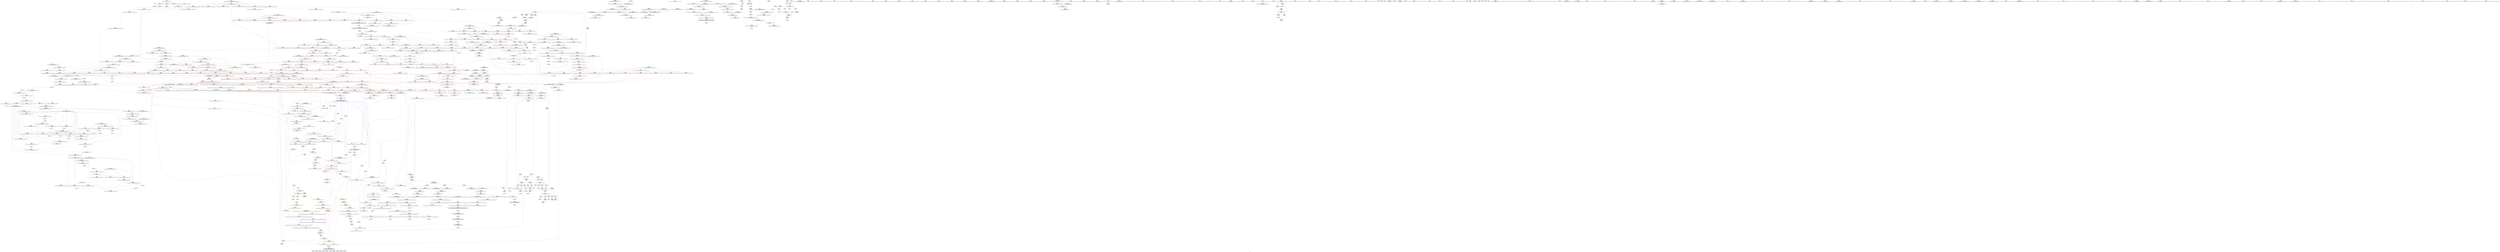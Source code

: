 digraph "SVFG" {
	label="SVFG";

	Node0x559d088e4a80 [shape=record,color=grey,label="{NodeID: 0\nNullPtr}"];
	Node0x559d088e4a80 -> Node0x559d0893ebb0[style=solid];
	Node0x559d088e4a80 -> Node0x559d0895df90[style=solid];
	Node0x559d089464c0 [shape=record,color=red,label="{NodeID: 443\n747\<--695\n\<--__holeIndex.addr\n_ZSt13__adjust_heapIPiliN9__gnu_cxx5__ops15_Iter_less_iterEEvT_T0_S5_T1_T2_\n}"];
	Node0x559d082fb9a0 [shape=record,color=yellow,style=double,label="{NodeID: 1218\n8V_1 = ENCHI(MR_8V_0)\npts\{17 \}\nFun[_ZSt13__heap_selectIPiN9__gnu_cxx5__ops15_Iter_less_iterEEvT_S4_S4_T0_]|{<s0>31|<s1>31}}"];
	Node0x559d082fb9a0:s0 -> Node0x559d089bee10[style=dashed,color=red];
	Node0x559d082fb9a0:s1 -> Node0x559d089b1810[style=dashed,color=red];
	Node0x559d0893a730 [shape=record,color=green,label="{NodeID: 111\n557\<--558\n__comp.addr\<--__comp.addr_field_insensitive\n_ZSt11__make_heapIPiN9__gnu_cxx5__ops15_Iter_less_iterEEvT_S4_RT0_\n}"];
	Node0x559d0893a730 -> Node0x559d08944920[style=solid];
	Node0x559d0893a730 -> Node0x559d089602b0[style=solid];
	Node0x559d08a364f0 [shape=record,color=black,label="{NodeID: 1661\n517 = PHI(418, )\n0th arg _ZSt11__sort_heapIPiN9__gnu_cxx5__ops15_Iter_less_iterEEvT_S4_RT0_ }"];
	Node0x559d08a364f0 -> Node0x559d0895fdd0[style=solid];
	Node0x559d0895bd80 [shape=record,color=red,label="{NodeID: 554\n1183\<--1172\n\<--__result.addr\n_ZSt13move_backwardIPiS0_ET0_T_S2_S1_\n|{<s0>80}}"];
	Node0x559d0895bd80:s0 -> Node0x559d08a376a0[style=solid,color=red];
	Node0x559d0893edb0 [shape=record,color=black,label="{NodeID: 222\n76\<--75\nidxprom\<--\n_Z10solve_casei\n}"];
	Node0x559d089618a0 [shape=record,color=blue,label="{NodeID: 665\n695\<--778\n__holeIndex.addr\<--sub17\n_ZSt13__adjust_heapIPiliN9__gnu_cxx5__ops15_Iter_less_iterEEvT_T0_S5_T1_T2_\n}"];
	Node0x559d089618a0 -> Node0x559d089c0710[style=dashed];
	Node0x559d0894c9c0 [shape=record,color=red,label="{NodeID: 333\n184\<--174\n\<--__first.addr\n_ZSt4sortIPiEvT_S1_\n|{<s0>14}}"];
	Node0x559d0894c9c0:s0 -> Node0x559d08a35720[style=solid,color=red];
	Node0x559d0897ff50 [shape=record,color=grey,label="{NodeID: 1108\n303 = Binary(301, 302, )\n}"];
	Node0x559d0897ff50 -> Node0x559d089800d0[style=solid];
	Node0x559d089366b0 [shape=record,color=green,label="{NodeID: 1\n7\<--1\n__dso_handle\<--dummyObj\nGlob }"];
	Node0x559d08946590 [shape=record,color=red,label="{NodeID: 444\n774\<--695\n\<--__holeIndex.addr\n_ZSt13__adjust_heapIPiliN9__gnu_cxx5__ops15_Iter_less_iterEEvT_T0_S5_T1_T2_\n}"];
	Node0x559d0893a800 [shape=record,color=green,label="{NodeID: 112\n559\<--560\n__len\<--__len_field_insensitive\n_ZSt11__make_heapIPiN9__gnu_cxx5__ops15_Iter_less_iterEEvT_S4_RT0_\n}"];
	Node0x559d0893a800 -> Node0x559d089449f0[style=solid];
	Node0x559d0893a800 -> Node0x559d08944ac0[style=solid];
	Node0x559d0893a800 -> Node0x559d08960380[style=solid];
	Node0x559d08a36630 [shape=record,color=black,label="{NodeID: 1662\n518 = PHI(419, )\n1st arg _ZSt11__sort_heapIPiN9__gnu_cxx5__ops15_Iter_less_iterEEvT_S4_RT0_ }"];
	Node0x559d08a36630 -> Node0x559d0895fea0[style=solid];
	Node0x559d0895be50 [shape=record,color=red,label="{NodeID: 555\n1199\<--1192\n\<--__last.addr\n_ZSt25__unguarded_linear_insertIPiN9__gnu_cxx5__ops14_Val_less_iterEEvT_T0_\n|{<s0>81}}"];
	Node0x559d0895be50:s0 -> Node0x559d08a3c470[style=solid,color=red];
	Node0x559d0893ee80 [shape=record,color=black,label="{NodeID: 223\n86\<--85\nidx.ext\<--\n_Z10solve_casei\n}"];
	Node0x559d08961970 [shape=record,color=blue,label="{NodeID: 666\n798\<--797\n__t.addr\<--__t\n_ZSt4moveIRN9__gnu_cxx5__ops15_Iter_less_iterEEONSt16remove_referenceIT_E4typeEOS5_\n}"];
	Node0x559d08961970 -> Node0x559d08957460[style=dashed];
	Node0x559d0894ca90 [shape=record,color=red,label="{NodeID: 334\n185\<--176\n\<--__last.addr\n_ZSt4sortIPiEvT_S1_\n|{<s0>14}}"];
	Node0x559d0894ca90:s0 -> Node0x559d08a357f0[style=solid,color=red];
	Node0x559d089800d0 [shape=record,color=grey,label="{NodeID: 1109\n304 = Binary(303, 255, )\n}"];
	Node0x559d089800d0 -> Node0x559d089564c0[style=solid];
	Node0x559d08936740 [shape=record,color=green,label="{NodeID: 2\n9\<--1\n\<--dummyObj\nCan only get source location for instruction, argument, global var or function.}"];
	Node0x559d08946660 [shape=record,color=red,label="{NodeID: 445\n788\<--695\n\<--__holeIndex.addr\n_ZSt13__adjust_heapIPiliN9__gnu_cxx5__ops15_Iter_less_iterEEvT_T0_S5_T1_T2_\n|{<s0>48}}"];
	Node0x559d08946660:s0 -> Node0x559d08a3b860[style=solid,color=red];
	Node0x559d0893a8d0 [shape=record,color=green,label="{NodeID: 113\n561\<--562\n__parent\<--__parent_field_insensitive\n_ZSt11__make_heapIPiN9__gnu_cxx5__ops15_Iter_less_iterEEvT_S4_RT0_\n}"];
	Node0x559d0893a8d0 -> Node0x559d08944b90[style=solid];
	Node0x559d0893a8d0 -> Node0x559d08944c60[style=solid];
	Node0x559d0893a8d0 -> Node0x559d08944d30[style=solid];
	Node0x559d0893a8d0 -> Node0x559d08944e00[style=solid];
	Node0x559d0893a8d0 -> Node0x559d08960450[style=solid];
	Node0x559d0893a8d0 -> Node0x559d089605f0[style=solid];
	Node0x559d08a36770 [shape=record,color=black,label="{NodeID: 1663\n519 = PHI(399, )\n2nd arg _ZSt11__sort_heapIPiN9__gnu_cxx5__ops15_Iter_less_iterEEvT_S4_RT0_ }"];
	Node0x559d08a36770 -> Node0x559d0895ff70[style=solid];
	Node0x559d0895bf20 [shape=record,color=red,label="{NodeID: 556\n1203\<--1192\n\<--__last.addr\n_ZSt25__unguarded_linear_insertIPiN9__gnu_cxx5__ops14_Val_less_iterEEvT_T0_\n}"];
	Node0x559d0895bf20 -> Node0x559d08964070[style=solid];
	Node0x559d0893ef50 [shape=record,color=black,label="{NodeID: 224\n102\<--101\nidxprom8\<--\n_Z10solve_casei\n}"];
	Node0x559d08961a40 [shape=record,color=blue,label="{NodeID: 667\n807\<--804\nthis.addr\<--this\n_ZN9__gnu_cxx5__ops14_Iter_less_valC2ENS0_15_Iter_less_iterE\n}"];
	Node0x559d08961a40 -> Node0x559d08957530[style=dashed];
	Node0x559d0894cb60 [shape=record,color=red,label="{NodeID: 335\n226\<--205\n\<--retval\nmain\n}"];
	Node0x559d0894cb60 -> Node0x559d0893f1c0[style=solid];
	Node0x559d08980250 [shape=record,color=grey,label="{NodeID: 1110\n320 = Binary(319, 321, )\n}"];
	Node0x559d08980250 -> Node0x559d0895f000[style=solid];
	Node0x559d089369f0 [shape=record,color=green,label="{NodeID: 3\n18\<--1\n_ZSt3cin\<--dummyObj\nGlob }"];
	Node0x559d08946730 [shape=record,color=red,label="{NodeID: 446\n719\<--697\n\<--__len.addr\n_ZSt13__adjust_heapIPiliN9__gnu_cxx5__ops15_Iter_less_iterEEvT_T0_S5_T1_T2_\n}"];
	Node0x559d08946730 -> Node0x559d0897d0d0[style=solid];
	Node0x559d0893a9a0 [shape=record,color=green,label="{NodeID: 114\n563\<--564\n__value\<--__value_field_insensitive\n_ZSt11__make_heapIPiN9__gnu_cxx5__ops15_Iter_less_iterEEvT_S4_RT0_\n|{|<s1>36}}"];
	Node0x559d0893a9a0 -> Node0x559d08960520[style=solid];
	Node0x559d0893a9a0:s1 -> Node0x559d08a3c470[style=solid,color=red];
	Node0x559d08a368b0 [shape=record,color=black,label="{NodeID: 1664\n638 = PHI(503, 542, )\n0th arg _ZSt10__pop_heapIPiN9__gnu_cxx5__ops15_Iter_less_iterEEvT_S4_S4_RT0_ }"];
	Node0x559d08a368b0 -> Node0x559d08960930[style=solid];
	Node0x559d0895bff0 [shape=record,color=red,label="{NodeID: 557\n1217\<--1192\n\<--__last.addr\n_ZSt25__unguarded_linear_insertIPiN9__gnu_cxx5__ops14_Val_less_iterEEvT_T0_\n}"];
	Node0x559d0895bff0 -> Node0x559d08964210[style=solid];
	Node0x559d0893f020 [shape=record,color=black,label="{NodeID: 225\n110\<--109\nidxprom11\<--\n_Z10solve_casei\n}"];
	Node0x559d08961b10 [shape=record,color=blue,label="{NodeID: 668\n818\<--813\n__first.addr\<--__first\n_ZSt11__push_heapIPiliN9__gnu_cxx5__ops14_Iter_less_valEEvT_T0_S5_T1_RT2_\n}"];
	Node0x559d08961b10 -> Node0x559d08957600[style=dashed];
	Node0x559d08961b10 -> Node0x559d089576d0[style=dashed];
	Node0x559d08961b10 -> Node0x559d089577a0[style=dashed];
	Node0x559d08961b10 -> Node0x559d08957870[style=dashed];
	Node0x559d0894cc30 [shape=record,color=red,label="{NodeID: 336\n216\<--207\n\<--T\nmain\n}"];
	Node0x559d0894cc30 -> Node0x559d08956040[style=solid];
	Node0x559d089803d0 [shape=record,color=grey,label="{NodeID: 1111\n116 = Binary(114, 117, )\n}"];
	Node0x559d089803d0 -> Node0x559d08956940[style=solid];
	Node0x559d08936a80 [shape=record,color=green,label="{NodeID: 4\n19\<--1\n_ZSt4cout\<--dummyObj\nGlob }"];
	Node0x559d08946800 [shape=record,color=red,label="{NodeID: 447\n753\<--697\n\<--__len.addr\n_ZSt13__adjust_heapIPiliN9__gnu_cxx5__ops15_Iter_less_iterEEvT_T0_S5_T1_T2_\n}"];
	Node0x559d08946800 -> Node0x559d0897eed0[style=solid];
	Node0x559d0893f400 [shape=record,color=green,label="{NodeID: 115\n565\<--566\nagg.tmp\<--agg.tmp_field_insensitive\n_ZSt11__make_heapIPiN9__gnu_cxx5__ops15_Iter_less_iterEEvT_S4_RT0_\n}"];
	Node0x559d08a36ac0 [shape=record,color=black,label="{NodeID: 1665\n639 = PHI(504, 543, )\n1st arg _ZSt10__pop_heapIPiN9__gnu_cxx5__ops15_Iter_less_iterEEvT_S4_S4_RT0_ }"];
	Node0x559d08a36ac0 -> Node0x559d08960a00[style=solid];
	Node0x559d0895c0c0 [shape=record,color=red,label="{NodeID: 558\n1227\<--1192\n\<--__last.addr\n_ZSt25__unguarded_linear_insertIPiN9__gnu_cxx5__ops14_Val_less_iterEEvT_T0_\n}"];
	Node0x559d0895c0c0 -> Node0x559d08964480[style=solid];
	Node0x559d0893f0f0 [shape=record,color=black,label="{NodeID: 226\n128\<--127\nidxprom19\<--\n_Z10solve_casei\n}"];
	Node0x559d08961be0 [shape=record,color=blue,label="{NodeID: 669\n820\<--814\n__holeIndex.addr\<--__holeIndex\n_ZSt11__push_heapIPiliN9__gnu_cxx5__ops14_Iter_less_valEEvT_T0_S5_T1_RT2_\n}"];
	Node0x559d08961be0 -> Node0x559d08957940[style=dashed];
	Node0x559d08961be0 -> Node0x559d089b9410[style=dashed];
	Node0x559d0894cd00 [shape=record,color=red,label="{NodeID: 337\n215\<--209\n\<--i\nmain\n}"];
	Node0x559d0894cd00 -> Node0x559d08956040[style=solid];
	Node0x559d08980550 [shape=record,color=grey,label="{NodeID: 1112\n114 = Binary(115, 113, )\n}"];
	Node0x559d08980550 -> Node0x559d089803d0[style=solid];
	Node0x559d08936b10 [shape=record,color=green,label="{NodeID: 5\n20\<--1\n.str\<--dummyObj\nGlob }"];
	Node0x559d089468d0 [shape=record,color=red,label="{NodeID: 448\n758\<--697\n\<--__len.addr\n_ZSt13__adjust_heapIPiliN9__gnu_cxx5__ops15_Iter_less_iterEEvT_T0_S5_T1_T2_\n}"];
	Node0x559d089468d0 -> Node0x559d0897f1d0[style=solid];
	Node0x559d089c7470 [shape=record,color=yellow,style=double,label="{NodeID: 1223\n8V_1 = ENCHI(MR_8V_0)\npts\{17 \}\nFun[_ZSt6__sortIPiN9__gnu_cxx5__ops15_Iter_less_iterEEvT_S4_T0_]|{|<s1>18}}"];
	Node0x559d089c7470 -> Node0x559d089b2710[style=dashed];
	Node0x559d089c7470:s1 -> Node0x559d089b5d10[style=dashed,color=red];
	Node0x559d0893f4d0 [shape=record,color=green,label="{NodeID: 116\n595\<--596\n_ZSt4moveIRiEONSt16remove_referenceIT_E4typeEOS2_\<--_ZSt4moveIRiEONSt16remove_referenceIT_E4typeEOS2__field_insensitive\n}"];
	Node0x559d08a36c40 [shape=record,color=black,label="{NodeID: 1666\n640 = PHI(505, 544, )\n2nd arg _ZSt10__pop_heapIPiN9__gnu_cxx5__ops15_Iter_less_iterEEvT_S4_S4_RT0_ }"];
	Node0x559d08a36c40 -> Node0x559d08960ad0[style=solid];
	Node0x559d0895c190 [shape=record,color=red,label="{NodeID: 559\n1205\<--1196\n\<--__next\n_ZSt25__unguarded_linear_insertIPiN9__gnu_cxx5__ops14_Val_less_iterEEvT_T0_\n}"];
	Node0x559d0895c190 -> Node0x559d0894a7a0[style=solid];
	Node0x559d0893f1c0 [shape=record,color=black,label="{NodeID: 227\n204\<--226\nmain_ret\<--\nmain\n}"];
	Node0x559d08961cb0 [shape=record,color=blue,label="{NodeID: 670\n822\<--815\n__topIndex.addr\<--__topIndex\n_ZSt11__push_heapIPiliN9__gnu_cxx5__ops14_Iter_less_valEEvT_T0_S5_T1_RT2_\n}"];
	Node0x559d08961cb0 -> Node0x559d08957d50[style=dashed];
	Node0x559d0894cdd0 [shape=record,color=red,label="{NodeID: 338\n219\<--209\n\<--i\nmain\n|{<s0>16}}"];
	Node0x559d0894cdd0:s0 -> Node0x559d08a3b070[style=solid,color=red];
	Node0x559d08953340 [shape=record,color=grey,label="{NodeID: 1113\n223 = Binary(222, 82, )\n}"];
	Node0x559d08953340 -> Node0x559d0895eb20[style=solid];
	Node0x559d08936ba0 [shape=record,color=green,label="{NodeID: 6\n22\<--1\n.str.1\<--dummyObj\nGlob }"];
	Node0x559d089469a0 [shape=record,color=red,label="{NodeID: 449\n789\<--701\n\<--__topIndex\n_ZSt13__adjust_heapIPiliN9__gnu_cxx5__ops15_Iter_less_iterEEvT_T0_S5_T1_T2_\n|{<s0>48}}"];
	Node0x559d089469a0:s0 -> Node0x559d08a3b970[style=solid,color=red];
	Node0x559d0893f5d0 [shape=record,color=green,label="{NodeID: 117\n606\<--607\n_ZSt13__adjust_heapIPiliN9__gnu_cxx5__ops15_Iter_less_iterEEvT_T0_S5_T1_T2_\<--_ZSt13__adjust_heapIPiliN9__gnu_cxx5__ops15_Iter_less_iterEEvT_T0_S5_T1_T2__field_insensitive\n}"];
	Node0x559d08a36dc0 [shape=record,color=black,label="{NodeID: 1667\n641 = PHI(472, 545, )\n3rd arg _ZSt10__pop_heapIPiN9__gnu_cxx5__ops15_Iter_less_iterEEvT_S4_S4_RT0_ }"];
	Node0x559d08a36dc0 -> Node0x559d08960ba0[style=solid];
	Node0x559d0895c260 [shape=record,color=red,label="{NodeID: 560\n1209\<--1196\n\<--__next\n_ZSt25__unguarded_linear_insertIPiN9__gnu_cxx5__ops14_Val_less_iterEEvT_T0_\n|{<s0>82}}"];
	Node0x559d0895c260:s0 -> Node0x559d08a382f0[style=solid,color=red];
	Node0x559d0893f290 [shape=record,color=black,label="{NodeID: 228\n251\<--249\nsub.ptr.lhs.cast\<--\n_ZSt6__sortIPiN9__gnu_cxx5__ops15_Iter_less_iterEEvT_S4_T0_\n}"];
	Node0x559d0893f290 -> Node0x559d089540c0[style=solid];
	Node0x559d08961d80 [shape=record,color=blue,label="{NodeID: 671\n824\<--816\n__value.addr\<--__value\n_ZSt11__push_heapIPiliN9__gnu_cxx5__ops14_Iter_less_valEEvT_T0_S5_T1_RT2_\n|{|<s2>49}}"];
	Node0x559d08961d80 -> Node0x559d08958160[style=dashed];
	Node0x559d08961d80 -> Node0x559d08958230[style=dashed];
	Node0x559d08961d80:s2 -> Node0x559d089cd160[style=dashed,color=red];
	Node0x559d0894cea0 [shape=record,color=red,label="{NodeID: 339\n222\<--209\n\<--i\nmain\n}"];
	Node0x559d0894cea0 -> Node0x559d08953340[style=solid];
	Node0x559d089534c0 [shape=record,color=grey,label="{NodeID: 1114\n733 = Binary(732, 537, )\n}"];
	Node0x559d089373e0 [shape=record,color=green,label="{NodeID: 7\n25\<--1\n\<--dummyObj\nCan only get source location for instruction, argument, global var or function.}"];
	Node0x559d08946a70 [shape=record,color=red,label="{NodeID: 450\n718\<--703\n\<--__secondChild\n_ZSt13__adjust_heapIPiliN9__gnu_cxx5__ops15_Iter_less_iterEEvT_T0_S5_T1_T2_\n}"];
	Node0x559d08946a70 -> Node0x559d08955140[style=solid];
	Node0x559d0893f6d0 [shape=record,color=green,label="{NodeID: 118\n621\<--622\nthis.addr\<--this.addr_field_insensitive\n_ZNK9__gnu_cxx5__ops15_Iter_less_iterclIPiS3_EEbT_T0_\n}"];
	Node0x559d0893f6d0 -> Node0x559d08945070[style=solid];
	Node0x559d0893f6d0 -> Node0x559d089606c0[style=solid];
	Node0x559d08a36f40 [shape=record,color=black,label="{NodeID: 1668\n1165 = PHI(1103, )\n0th arg _ZSt13move_backwardIPiS0_ET0_T_S2_S1_ }"];
	Node0x559d08a36f40 -> Node0x559d08963c60[style=solid];
	Node0x559d0895c330 [shape=record,color=red,label="{NodeID: 561\n1214\<--1196\n\<--__next\n_ZSt25__unguarded_linear_insertIPiN9__gnu_cxx5__ops14_Val_less_iterEEvT_T0_\n|{<s0>83}}"];
	Node0x559d0895c330:s0 -> Node0x559d08a3c470[style=solid,color=red];
	Node0x559d089474f0 [shape=record,color=black,label="{NodeID: 229\n252\<--250\nsub.ptr.rhs.cast\<--\n_ZSt6__sortIPiN9__gnu_cxx5__ops15_Iter_less_iterEEvT_S4_T0_\n}"];
	Node0x559d089474f0 -> Node0x559d089540c0[style=solid];
	Node0x559d08961e50 [shape=record,color=blue,label="{NodeID: 672\n826\<--817\n__comp.addr\<--__comp\n_ZSt11__push_heapIPiliN9__gnu_cxx5__ops14_Iter_less_valEEvT_T0_S5_T1_RT2_\n}"];
	Node0x559d08961e50 -> Node0x559d08957e20[style=dashed];
	Node0x559d0894cf70 [shape=record,color=red,label="{NodeID: 340\n243\<--233\n\<--__first.addr\n_ZSt6__sortIPiN9__gnu_cxx5__ops15_Iter_less_iterEEvT_S4_T0_\n}"];
	Node0x559d0894cf70 -> Node0x559d08956dc0[style=solid];
	Node0x559d08953640 [shape=record,color=grey,label="{NodeID: 1115\n738 = Binary(737, 321, )\n}"];
	Node0x559d08953640 -> Node0x559d08961490[style=solid];
	Node0x559d08937470 [shape=record,color=green,label="{NodeID: 8\n82\<--1\n\<--dummyObj\nCan only get source location for instruction, argument, global var or function.}"];
	Node0x559d08968a50 [shape=record,color=yellow,style=double,label="{NodeID: 1558\n8V_6 = CSCHI(MR_8V_5)\npts\{17 \}\nCS[]|{<s0>37|<s1>37|<s2>41}}"];
	Node0x559d08968a50:s0 -> Node0x559d089bee10[style=dashed,color=blue];
	Node0x559d08968a50:s1 -> Node0x559d089b1810[style=dashed,color=blue];
	Node0x559d08968a50:s2 -> Node0x559d0896a5d0[style=dashed,color=blue];
	Node0x559d08946b40 [shape=record,color=red,label="{NodeID: 451\n724\<--703\n\<--__secondChild\n_ZSt13__adjust_heapIPiliN9__gnu_cxx5__ops15_Iter_less_iterEEvT_T0_S5_T1_T2_\n}"];
	Node0x559d08946b40 -> Node0x559d0897db50[style=solid];
	Node0x559d089c7740 [shape=record,color=yellow,style=double,label="{NodeID: 1226\n8V_1 = ENCHI(MR_8V_0)\npts\{17 \}\nFun[_ZSt22__copy_move_backward_aILb1EPiS0_ET1_T0_S2_S1_]|{<s0>89|<s1>89|<s2>89}}"];
	Node0x559d089c7740:s0 -> Node0x559d0895d9f0[style=dashed,color=red];
	Node0x559d089c7740:s1 -> Node0x559d08964fe0[style=dashed,color=red];
	Node0x559d089c7740:s2 -> Node0x559d089b3040[style=dashed,color=red];
	Node0x559d0893f7a0 [shape=record,color=green,label="{NodeID: 119\n623\<--624\n__it1.addr\<--__it1.addr_field_insensitive\n_ZNK9__gnu_cxx5__ops15_Iter_less_iterclIPiS3_EEbT_T0_\n}"];
	Node0x559d0893f7a0 -> Node0x559d08945140[style=solid];
	Node0x559d0893f7a0 -> Node0x559d08960790[style=solid];
	Node0x559d08a37050 [shape=record,color=black,label="{NodeID: 1669\n1166 = PHI(1104, )\n1st arg _ZSt13move_backwardIPiS0_ET0_T_S2_S1_ }"];
	Node0x559d08a37050 -> Node0x559d08963d30[style=solid];
	Node0x559d0895c400 [shape=record,color=red,label="{NodeID: 562\n1219\<--1196\n\<--__next\n_ZSt25__unguarded_linear_insertIPiN9__gnu_cxx5__ops14_Val_less_iterEEvT_T0_\n}"];
	Node0x559d0895c400 -> Node0x559d089642e0[style=solid];
	Node0x559d08947580 [shape=record,color=black,label="{NodeID: 230\n301\<--299\nsub.ptr.lhs.cast\<--\n_ZSt16__introsort_loopIPilN9__gnu_cxx5__ops15_Iter_less_iterEEvT_S4_T0_T1_\n}"];
	Node0x559d08947580 -> Node0x559d0897ff50[style=solid];
	Node0x559d08961f20 [shape=record,color=blue,label="{NodeID: 673\n828\<--837\n__parent\<--div\n_ZSt11__push_heapIPiliN9__gnu_cxx5__ops14_Iter_less_valEEvT_T0_S5_T1_RT2_\n}"];
	Node0x559d08961f20 -> Node0x559d089b9910[style=dashed];
	Node0x559d0894d040 [shape=record,color=red,label="{NodeID: 341\n247\<--233\n\<--__first.addr\n_ZSt6__sortIPiN9__gnu_cxx5__ops15_Iter_less_iterEEvT_S4_T0_\n|{<s0>18}}"];
	Node0x559d0894d040:s0 -> Node0x559d08a38b30[style=solid,color=red];
	Node0x559d089537c0 [shape=record,color=grey,label="{NodeID: 1116\n588 = Binary(587, 260, )\n}"];
	Node0x559d089537c0 -> Node0x559d08960450[style=solid];
	Node0x559d08937500 [shape=record,color=green,label="{NodeID: 9\n115\<--1\n\<--dummyObj\nCan only get source location for instruction, argument, global var or function.}"];
	Node0x559d08968bb0 [shape=record,color=yellow,style=double,label="{NodeID: 1559\n8V_2 = CSCHI(MR_8V_1)\npts\{17 \}\nCS[]|{<s0>30}}"];
	Node0x559d08968bb0:s0 -> Node0x559d089bbc10[style=dashed,color=red];
	Node0x559d08946c10 [shape=record,color=red,label="{NodeID: 452\n729\<--703\n\<--__secondChild\n_ZSt13__adjust_heapIPiliN9__gnu_cxx5__ops15_Iter_less_iterEEvT_T0_S5_T1_T2_\n}"];
	Node0x559d0893f870 [shape=record,color=green,label="{NodeID: 120\n625\<--626\n__it2.addr\<--__it2.addr_field_insensitive\n_ZNK9__gnu_cxx5__ops15_Iter_less_iterclIPiS3_EEbT_T0_\n}"];
	Node0x559d0893f870 -> Node0x559d08945210[style=solid];
	Node0x559d0893f870 -> Node0x559d08960860[style=solid];
	Node0x559d08a37160 [shape=record,color=black,label="{NodeID: 1670\n1167 = PHI(1106, )\n2nd arg _ZSt13move_backwardIPiS0_ET0_T_S2_S1_ }"];
	Node0x559d08a37160 -> Node0x559d08963e00[style=solid];
	Node0x559d0895c4d0 [shape=record,color=red,label="{NodeID: 563\n1221\<--1196\n\<--__next\n_ZSt25__unguarded_linear_insertIPiN9__gnu_cxx5__ops14_Val_less_iterEEvT_T0_\n}"];
	Node0x559d0895c4d0 -> Node0x559d0894a870[style=solid];
	Node0x559d08947650 [shape=record,color=black,label="{NodeID: 231\n302\<--300\nsub.ptr.rhs.cast\<--\n_ZSt16__introsort_loopIPilN9__gnu_cxx5__ops15_Iter_less_iterEEvT_S4_T0_T1_\n}"];
	Node0x559d08947650 -> Node0x559d0897ff50[style=solid];
	Node0x559d08961ff0 [shape=record,color=blue,label="{NodeID: 674\n862\<--859\nadd.ptr3\<--\n_ZSt11__push_heapIPiliN9__gnu_cxx5__ops14_Iter_less_valEEvT_T0_S5_T1_RT2_\n}"];
	Node0x559d08961ff0 -> Node0x559d089b8f10[style=dashed];
	Node0x559d0894d110 [shape=record,color=red,label="{NodeID: 342\n250\<--233\n\<--__first.addr\n_ZSt6__sortIPiN9__gnu_cxx5__ops15_Iter_less_iterEEvT_S4_T0_\n}"];
	Node0x559d0894d110 -> Node0x559d089474f0[style=solid];
	Node0x559d08953940 [shape=record,color=grey,label="{NodeID: 1117\n587 = Binary(586, 260, )\n}"];
	Node0x559d08953940 -> Node0x559d089537c0[style=solid];
	Node0x559d08937590 [shape=record,color=green,label="{NodeID: 10\n117\<--1\n\<--dummyObj\nCan only get source location for instruction, argument, global var or function.}"];
	Node0x559d08968d10 [shape=record,color=yellow,style=double,label="{NodeID: 1560\n8V_2 = CSCHI(MR_8V_1)\npts\{17 \}\nCS[]|{|<s3>16}}"];
	Node0x559d08968d10 -> Node0x559d0894c750[style=dashed];
	Node0x559d08968d10 -> Node0x559d0894c820[style=dashed];
	Node0x559d08968d10 -> Node0x559d0894c8f0[style=dashed];
	Node0x559d08968d10:s3 -> Node0x559d089bda10[style=dashed,color=blue];
	Node0x559d08946ce0 [shape=record,color=red,label="{NodeID: 453\n732\<--703\n\<--__secondChild\n_ZSt13__adjust_heapIPiliN9__gnu_cxx5__ops15_Iter_less_iterEEvT_T0_S5_T1_T2_\n}"];
	Node0x559d08946ce0 -> Node0x559d089534c0[style=solid];
	Node0x559d0893f940 [shape=record,color=green,label="{NodeID: 121\n642\<--643\n__first.addr\<--__first.addr_field_insensitive\n_ZSt10__pop_heapIPiN9__gnu_cxx5__ops15_Iter_less_iterEEvT_S4_S4_RT0_\n}"];
	Node0x559d0893f940 -> Node0x559d08945480[style=solid];
	Node0x559d0893f940 -> Node0x559d08945550[style=solid];
	Node0x559d0893f940 -> Node0x559d08945620[style=solid];
	Node0x559d0893f940 -> Node0x559d08960930[style=solid];
	Node0x559d08a37270 [shape=record,color=black,label="{NodeID: 1671\n1189 = PHI(1115, 1155, )\n0th arg _ZSt25__unguarded_linear_insertIPiN9__gnu_cxx5__ops14_Val_less_iterEEvT_T0_ }"];
	Node0x559d08a37270 -> Node0x559d08963ed0[style=solid];
	Node0x559d0895c5a0 [shape=record,color=red,label="{NodeID: 564\n1201\<--1200\n\<--call\n_ZSt25__unguarded_linear_insertIPiN9__gnu_cxx5__ops14_Val_less_iterEEvT_T0_\n}"];
	Node0x559d0895c5a0 -> Node0x559d08963fa0[style=solid];
	Node0x559d08947720 [shape=record,color=black,label="{NodeID: 232\n347\<--343\ncast\<--\n_ZSt4__lgl\n}"];
	Node0x559d089620c0 [shape=record,color=blue,label="{NodeID: 675\n820\<--864\n__holeIndex.addr\<--\n_ZSt11__push_heapIPiliN9__gnu_cxx5__ops14_Iter_less_valEEvT_T0_S5_T1_RT2_\n}"];
	Node0x559d089620c0 -> Node0x559d08957bb0[style=dashed];
	Node0x559d089620c0 -> Node0x559d089b9410[style=dashed];
	Node0x559d0894d1e0 [shape=record,color=red,label="{NodeID: 343\n264\<--233\n\<--__first.addr\n_ZSt6__sortIPiN9__gnu_cxx5__ops15_Iter_less_iterEEvT_S4_T0_\n|{<s0>19}}"];
	Node0x559d0894d1e0:s0 -> Node0x559d08a3c1f0[style=solid,color=red];
	Node0x559d08953ac0 [shape=record,color=grey,label="{NodeID: 1118\n583 = Binary(581, 582, )\n}"];
	Node0x559d08953ac0 -> Node0x559d08953c40[style=solid];
	Node0x559d08937690 [shape=record,color=green,label="{NodeID: 11\n134\<--1\n\<--dummyObj\nCan only get source location for instruction, argument, global var or function.}"];
	Node0x559d08946db0 [shape=record,color=red,label="{NodeID: 454\n737\<--703\n\<--__secondChild\n_ZSt13__adjust_heapIPiliN9__gnu_cxx5__ops15_Iter_less_iterEEvT_T0_S5_T1_T2_\n}"];
	Node0x559d08946db0 -> Node0x559d08953640[style=solid];
	Node0x559d0893fa10 [shape=record,color=green,label="{NodeID: 122\n644\<--645\n__last.addr\<--__last.addr_field_insensitive\n_ZSt10__pop_heapIPiN9__gnu_cxx5__ops15_Iter_less_iterEEvT_S4_S4_RT0_\n}"];
	Node0x559d0893fa10 -> Node0x559d089456f0[style=solid];
	Node0x559d0893fa10 -> Node0x559d08960a00[style=solid];
	Node0x559d08a37480 [shape=record,color=black,label="{NodeID: 1672\n1237 = PHI(1178, )\n0th arg _ZSt23__copy_move_backward_a2ILb1EPiS0_ET1_T0_S2_S1_ }"];
	Node0x559d08a37480 -> Node0x559d08964550[style=solid];
	Node0x559d0895c670 [shape=record,color=red,label="{NodeID: 565\n1216\<--1215\n\<--call2\n_ZSt25__unguarded_linear_insertIPiN9__gnu_cxx5__ops14_Val_less_iterEEvT_T0_\n}"];
	Node0x559d0895c670 -> Node0x559d08964210[style=solid];
	Node0x559d089477f0 [shape=record,color=black,label="{NodeID: 233\n348\<--343\nconv\<--\n_ZSt4__lgl\n}"];
	Node0x559d089477f0 -> Node0x559d0897e5d0[style=solid];
	Node0x559d08962190 [shape=record,color=blue,label="{NodeID: 676\n828\<--868\n__parent\<--div5\n_ZSt11__push_heapIPiliN9__gnu_cxx5__ops14_Iter_less_valEEvT_T0_S5_T1_RT2_\n}"];
	Node0x559d08962190 -> Node0x559d089b9910[style=dashed];
	Node0x559d0894d2b0 [shape=record,color=red,label="{NodeID: 344\n244\<--235\n\<--__last.addr\n_ZSt6__sortIPiN9__gnu_cxx5__ops15_Iter_less_iterEEvT_S4_T0_\n}"];
	Node0x559d0894d2b0 -> Node0x559d08956dc0[style=solid];
	Node0x559d08953c40 [shape=record,color=grey,label="{NodeID: 1119\n584 = Binary(583, 255, )\n}"];
	Node0x559d08953c40 -> Node0x559d08960380[style=solid];
	Node0x559d08937790 [shape=record,color=green,label="{NodeID: 12\n142\<--1\n\<--dummyObj\nCan only get source location for instruction, argument, global var or function.}"];
	Node0x559d08968fd0 [shape=record,color=yellow,style=double,label="{NodeID: 1562\n8V_2 = CSCHI(MR_8V_1)\npts\{17 \}\nCS[]|{<s0>28}}"];
	Node0x559d08968fd0:s0 -> Node0x559d089bcb10[style=dashed,color=red];
	Node0x559d08946e80 [shape=record,color=red,label="{NodeID: 455\n742\<--703\n\<--__secondChild\n_ZSt13__adjust_heapIPiliN9__gnu_cxx5__ops15_Iter_less_iterEEvT_T0_S5_T1_T2_\n}"];
	Node0x559d0893fae0 [shape=record,color=green,label="{NodeID: 123\n646\<--647\n__result.addr\<--__result.addr_field_insensitive\n_ZSt10__pop_heapIPiN9__gnu_cxx5__ops15_Iter_less_iterEEvT_S4_S4_RT0_\n}"];
	Node0x559d0893fae0 -> Node0x559d089457c0[style=solid];
	Node0x559d0893fae0 -> Node0x559d08945890[style=solid];
	Node0x559d0893fae0 -> Node0x559d08960ad0[style=solid];
	Node0x559d08a37590 [shape=record,color=black,label="{NodeID: 1673\n1238 = PHI(1182, )\n1st arg _ZSt23__copy_move_backward_a2ILb1EPiS0_ET1_T0_S2_S1_ }"];
	Node0x559d08a37590 -> Node0x559d08964620[style=solid];
	Node0x559d0895c740 [shape=record,color=red,label="{NodeID: 566\n1226\<--1225\n\<--call4\n_ZSt25__unguarded_linear_insertIPiN9__gnu_cxx5__ops14_Val_less_iterEEvT_T0_\n}"];
	Node0x559d0895c740 -> Node0x559d08964480[style=solid];
	Node0x559d089478c0 [shape=record,color=black,label="{NodeID: 234\n337\<--349\n_ZSt4__lgl_ret\<--sub\n_ZSt4__lgl\n|{<s0>17}}"];
	Node0x559d089478c0:s0 -> Node0x559d08a326a0[style=solid,color=blue];
	Node0x559d08962260 [shape=record,color=blue,label="{NodeID: 677\n875\<--872\nadd.ptr7\<--\n_ZSt11__push_heapIPiliN9__gnu_cxx5__ops14_Iter_less_valEEvT_T0_S5_T1_RT2_\n|{<s0>48}}"];
	Node0x559d08962260:s0 -> Node0x559d08968a50[style=dashed,color=blue];
	Node0x559d0894d380 [shape=record,color=red,label="{NodeID: 345\n248\<--235\n\<--__last.addr\n_ZSt6__sortIPiN9__gnu_cxx5__ops15_Iter_less_iterEEvT_S4_T0_\n|{<s0>18}}"];
	Node0x559d0894d380:s0 -> Node0x559d08a38d40[style=solid,color=red];
	Node0x559d08953dc0 [shape=record,color=grey,label="{NodeID: 1120\n575 = Binary(574, 255, )\n}"];
	Node0x559d08953dc0 -> Node0x559d08956f40[style=solid];
	Node0x559d08937890 [shape=record,color=green,label="{NodeID: 13\n164\<--1\n\<--dummyObj\nCan only get source location for instruction, argument, global var or function.}"];
	Node0x559d08969130 [shape=record,color=yellow,style=double,label="{NodeID: 1563\n8V_3 = CSCHI(MR_8V_2)\npts\{17 \}\nCS[]|{<s0>20}}"];
	Node0x559d08969130:s0 -> Node0x559d089c6230[style=dashed,color=blue];
	Node0x559d08946f50 [shape=record,color=red,label="{NodeID: 456\n750\<--703\n\<--__secondChild\n_ZSt13__adjust_heapIPiliN9__gnu_cxx5__ops15_Iter_less_iterEEvT_T0_S5_T1_T2_\n}"];
	Node0x559d08946f50 -> Node0x559d08961630[style=solid];
	Node0x559d0893fbb0 [shape=record,color=green,label="{NodeID: 124\n648\<--649\n__comp.addr\<--__comp.addr_field_insensitive\n_ZSt10__pop_heapIPiN9__gnu_cxx5__ops15_Iter_less_iterEEvT_S4_S4_RT0_\n}"];
	Node0x559d0893fbb0 -> Node0x559d08945960[style=solid];
	Node0x559d0893fbb0 -> Node0x559d08960ba0[style=solid];
	Node0x559d08a376a0 [shape=record,color=black,label="{NodeID: 1674\n1239 = PHI(1183, )\n2nd arg _ZSt23__copy_move_backward_a2ILb1EPiS0_ET1_T0_S2_S1_ }"];
	Node0x559d08a376a0 -> Node0x559d089646f0[style=solid];
	Node0x559d0895c810 [shape=record,color=red,label="{NodeID: 567\n1249\<--1240\n\<--__first.addr\n_ZSt23__copy_move_backward_a2ILb1EPiS0_ET1_T0_S2_S1_\n|{<s0>85}}"];
	Node0x559d0895c810:s0 -> Node0x559d08a37df0[style=solid,color=red];
	Node0x559d089ce560 [shape=record,color=yellow,style=double,label="{NodeID: 1342\n202V_1 = ENCHI(MR_202V_0)\npts\{564 651 700 825 1041 1195 \}\nFun[_ZSt16__insertion_sortIPiN9__gnu_cxx5__ops15_Iter_less_iterEEvT_S4_T0_]}"];
	Node0x559d089ce560 -> Node0x559d0895b630[style=dashed];
	Node0x559d089ce560 -> Node0x559d0895b700[style=dashed];
	Node0x559d08947990 [shape=record,color=black,label="{NodeID: 235\n371\<--369\nsub.ptr.lhs.cast\<--\n_ZSt22__final_insertion_sortIPiN9__gnu_cxx5__ops15_Iter_less_iterEEvT_S4_T0_\n}"];
	Node0x559d08947990 -> Node0x559d0897e750[style=solid];
	Node0x559d08962330 [shape=record,color=blue,label="{NodeID: 678\n882\<--879\nthis.addr\<--this\n_ZNK9__gnu_cxx5__ops14_Iter_less_valclIPiiEEbT_RT0_\n}"];
	Node0x559d08962330 -> Node0x559d08958300[style=dashed];
	Node0x559d0894d450 [shape=record,color=red,label="{NodeID: 346\n249\<--235\n\<--__last.addr\n_ZSt6__sortIPiN9__gnu_cxx5__ops15_Iter_less_iterEEvT_S4_T0_\n}"];
	Node0x559d0894d450 -> Node0x559d0893f290[style=solid];
	Node0x559d08953f40 [shape=record,color=grey,label="{NodeID: 1121\n574 = Binary(572, 573, )\n}"];
	Node0x559d08953f40 -> Node0x559d08953dc0[style=solid];
	Node0x559d08937990 [shape=record,color=green,label="{NodeID: 14\n255\<--1\n\<--dummyObj\nCan only get source location for instruction, argument, global var or function.}"];
	Node0x559d08969290 [shape=record,color=yellow,style=double,label="{NodeID: 1564\n8V_2 = CSCHI(MR_8V_1)\npts\{17 \}\nCS[]|{<s0>7}}"];
	Node0x559d08969290:s0 -> Node0x559d08968d10[style=dashed,color=blue];
	Node0x559d08947020 [shape=record,color=red,label="{NodeID: 457\n757\<--703\n\<--__secondChild\n_ZSt13__adjust_heapIPiliN9__gnu_cxx5__ops15_Iter_less_iterEEvT_T0_S5_T1_T2_\n}"];
	Node0x559d08947020 -> Node0x559d089561c0[style=solid];
	Node0x559d0893fc80 [shape=record,color=green,label="{NodeID: 125\n650\<--651\n__value\<--__value_field_insensitive\n_ZSt10__pop_heapIPiN9__gnu_cxx5__ops15_Iter_less_iterEEvT_S4_S4_RT0_\n|{|<s1>40}}"];
	Node0x559d0893fc80 -> Node0x559d08960c70[style=solid];
	Node0x559d0893fc80:s1 -> Node0x559d08a3c470[style=solid,color=red];
	Node0x559d08a377b0 [shape=record,color=black,label="{NodeID: 1675\n804 = PHI(705, )\n0th arg _ZN9__gnu_cxx5__ops14_Iter_less_valC2ENS0_15_Iter_less_iterE }"];
	Node0x559d08a377b0 -> Node0x559d08961a40[style=solid];
	Node0x559d0895c8e0 [shape=record,color=red,label="{NodeID: 568\n1253\<--1242\n\<--__last.addr\n_ZSt23__copy_move_backward_a2ILb1EPiS0_ET1_T0_S2_S1_\n|{<s0>86}}"];
	Node0x559d0895c8e0:s0 -> Node0x559d08a37df0[style=solid,color=red];
	Node0x559d08947a60 [shape=record,color=black,label="{NodeID: 236\n372\<--370\nsub.ptr.rhs.cast\<--\n_ZSt22__final_insertion_sortIPiN9__gnu_cxx5__ops15_Iter_less_iterEEvT_S4_T0_\n}"];
	Node0x559d08947a60 -> Node0x559d0897e750[style=solid];
	Node0x559d08962400 [shape=record,color=blue,label="{NodeID: 679\n884\<--880\n__it.addr\<--__it\n_ZNK9__gnu_cxx5__ops14_Iter_less_valclIPiiEEbT_RT0_\n}"];
	Node0x559d08962400 -> Node0x559d089583d0[style=dashed];
	Node0x559d0894d520 [shape=record,color=red,label="{NodeID: 347\n265\<--235\n\<--__last.addr\n_ZSt6__sortIPiN9__gnu_cxx5__ops15_Iter_less_iterEEvT_S4_T0_\n|{<s0>19}}"];
	Node0x559d0894d520:s0 -> Node0x559d08a3c330[style=solid,color=red];
	Node0x559d089540c0 [shape=record,color=grey,label="{NodeID: 1122\n253 = Binary(251, 252, )\n}"];
	Node0x559d089540c0 -> Node0x559d089543c0[style=solid];
	Node0x559d08937a90 [shape=record,color=green,label="{NodeID: 15\n260\<--1\n\<--dummyObj\nCan only get source location for instruction, argument, global var or function.}"];
	Node0x559d089470f0 [shape=record,color=red,label="{NodeID: 458\n763\<--703\n\<--__secondChild\n_ZSt13__adjust_heapIPiliN9__gnu_cxx5__ops15_Iter_less_iterEEvT_T0_S5_T1_T2_\n}"];
	Node0x559d089470f0 -> Node0x559d0897f4d0[style=solid];
	Node0x559d0893fd50 [shape=record,color=green,label="{NodeID: 126\n652\<--653\nagg.tmp\<--agg.tmp_field_insensitive\n_ZSt10__pop_heapIPiN9__gnu_cxx5__ops15_Iter_less_iterEEvT_S4_S4_RT0_\n}"];
	Node0x559d08a378f0 [shape=record,color=black,label="{NodeID: 1676\n797 = PHI(691, )\n0th arg _ZSt4moveIRN9__gnu_cxx5__ops15_Iter_less_iterEEONSt16remove_referenceIT_E4typeEOS5_ }"];
	Node0x559d08a378f0 -> Node0x559d08961970[style=solid];
	Node0x559d0895c9b0 [shape=record,color=red,label="{NodeID: 569\n1255\<--1244\n\<--__result.addr\n_ZSt23__copy_move_backward_a2ILb1EPiS0_ET1_T0_S2_S1_\n|{<s0>87}}"];
	Node0x559d0895c9b0:s0 -> Node0x559d08a37df0[style=solid,color=red];
	Node0x559d08947b30 [shape=record,color=black,label="{NodeID: 237\n444\<--442\nsub.ptr.lhs.cast\<--\n_ZSt27__unguarded_partition_pivotIPiN9__gnu_cxx5__ops15_Iter_less_iterEET_S4_S4_T0_\n}"];
	Node0x559d08947b30 -> Node0x559d0897d850[style=solid];
	Node0x559d089624d0 [shape=record,color=blue,label="{NodeID: 680\n886\<--881\n__val.addr\<--__val\n_ZNK9__gnu_cxx5__ops14_Iter_less_valclIPiiEEbT_RT0_\n}"];
	Node0x559d089624d0 -> Node0x559d089584a0[style=dashed];
	Node0x559d0894d5f0 [shape=record,color=red,label="{NodeID: 348\n300\<--281\n\<--__first.addr\n_ZSt16__introsort_loopIPilN9__gnu_cxx5__ops15_Iter_less_iterEEvT_S4_T0_T1_\n}"];
	Node0x559d0894d5f0 -> Node0x559d08947650[style=solid];
	Node0x559d08954240 [shape=record,color=grey,label="{NodeID: 1123\n769 = Binary(768, 537, )\n}"];
	Node0x559d08937b90 [shape=record,color=green,label="{NodeID: 16\n306\<--1\n\<--dummyObj\nCan only get source location for instruction, argument, global var or function.}"];
	Node0x559d08969550 [shape=record,color=yellow,style=double,label="{NodeID: 1566\n8V_2 = CSCHI(MR_8V_1)\npts\{17 \}\nCS[]|{<s0>19}}"];
	Node0x559d08969550:s0 -> Node0x559d089cf620[style=dashed,color=red];
	Node0x559d089471c0 [shape=record,color=red,label="{NodeID: 459\n768\<--703\n\<--__secondChild\n_ZSt13__adjust_heapIPiliN9__gnu_cxx5__ops15_Iter_less_iterEEvT_T0_S5_T1_T2_\n}"];
	Node0x559d089471c0 -> Node0x559d08954240[style=solid];
	Node0x559d0893fe20 [shape=record,color=green,label="{NodeID: 127\n681\<--682\n__t.addr\<--__t.addr_field_insensitive\n_ZSt4moveIRiEONSt16remove_referenceIT_E4typeEOS2_\n}"];
	Node0x559d0893fe20 -> Node0x559d08945ca0[style=solid];
	Node0x559d0893fe20 -> Node0x559d08960e10[style=solid];
	Node0x559d08a37a30 [shape=record,color=black,label="{NodeID: 1677\n550 = PHI(485, )\n0th arg _ZSt11__make_heapIPiN9__gnu_cxx5__ops15_Iter_less_iterEEvT_S4_RT0_ }"];
	Node0x559d08a37a30 -> Node0x559d08960110[style=solid];
	Node0x559d0895ca80 [shape=record,color=red,label="{NodeID: 570\n1266\<--1263\n\<--__it.addr\n_ZSt12__miter_baseIPiET_S1_\n}"];
	Node0x559d0895ca80 -> Node0x559d089489d0[style=solid];
	Node0x559d08947c00 [shape=record,color=black,label="{NodeID: 238\n445\<--443\nsub.ptr.rhs.cast\<--\n_ZSt27__unguarded_partition_pivotIPiN9__gnu_cxx5__ops15_Iter_less_iterEET_S4_S4_T0_\n}"];
	Node0x559d08947c00 -> Node0x559d0897d850[style=solid];
	Node0x559d089625a0 [shape=record,color=blue,label="{NodeID: 681\n905\<--899\n__result.addr\<--__result\n_ZSt22__move_median_to_firstIPiN9__gnu_cxx5__ops15_Iter_less_iterEEvT_S4_S4_S4_T0_\n}"];
	Node0x559d089625a0 -> Node0x559d08958710[style=dashed];
	Node0x559d089625a0 -> Node0x559d089587e0[style=dashed];
	Node0x559d089625a0 -> Node0x559d089588b0[style=dashed];
	Node0x559d089625a0 -> Node0x559d08958980[style=dashed];
	Node0x559d089625a0 -> Node0x559d08958a50[style=dashed];
	Node0x559d089625a0 -> Node0x559d08958b20[style=dashed];
	Node0x559d0894d6c0 [shape=record,color=red,label="{NodeID: 349\n312\<--281\n\<--__first.addr\n_ZSt16__introsort_loopIPilN9__gnu_cxx5__ops15_Iter_less_iterEEvT_S4_T0_T1_\n|{<s0>20}}"];
	Node0x559d0894d6c0:s0 -> Node0x559d08a38580[style=solid,color=red];
	Node0x559d089543c0 [shape=record,color=grey,label="{NodeID: 1124\n254 = Binary(253, 255, )\n|{<s0>17}}"];
	Node0x559d089543c0:s0 -> Node0x559d08a3af60[style=solid,color=red];
	Node0x559d08937c90 [shape=record,color=green,label="{NodeID: 17\n310\<--1\n\<--dummyObj\nCan only get source location for instruction, argument, global var or function.|{<s0>41}}"];
	Node0x559d08937c90:s0 -> Node0x559d08a35c00[style=solid,color=red];
	Node0x559d08947290 [shape=record,color=red,label="{NodeID: 460\n777\<--703\n\<--__secondChild\n_ZSt13__adjust_heapIPiliN9__gnu_cxx5__ops15_Iter_less_iterEEvT_T0_S5_T1_T2_\n}"];
	Node0x559d08947290 -> Node0x559d08954840[style=solid];
	Node0x559d0893fef0 [shape=record,color=green,label="{NodeID: 128\n691\<--692\n__comp\<--__comp_field_insensitive\n_ZSt13__adjust_heapIPiliN9__gnu_cxx5__ops15_Iter_less_iterEEvT_T0_S5_T1_T2_\n|{<s0>42|<s1>45}}"];
	Node0x559d0893fef0:s0 -> Node0x559d08a39890[style=solid,color=red];
	Node0x559d0893fef0:s1 -> Node0x559d08a378f0[style=solid,color=red];
	Node0x559d08a37b70 [shape=record,color=black,label="{NodeID: 1678\n551 = PHI(486, )\n1st arg _ZSt11__make_heapIPiN9__gnu_cxx5__ops15_Iter_less_iterEEvT_S4_RT0_ }"];
	Node0x559d08a37b70 -> Node0x559d089601e0[style=solid];
	Node0x559d0895cb50 [shape=record,color=red,label="{NodeID: 571\n1285\<--1272\n\<--__first.addr\n_ZSt22__copy_move_backward_aILb1EPiS0_ET1_T0_S2_S1_\n|{<s0>89}}"];
	Node0x559d0895cb50:s0 -> Node0x559d08a3a4c0[style=solid,color=red];
	Node0x559d08947cd0 [shape=record,color=black,label="{NodeID: 239\n424\<--464\n_ZSt27__unguarded_partition_pivotIPiN9__gnu_cxx5__ops15_Iter_less_iterEET_S4_S4_T0__ret\<--call\n_ZSt27__unguarded_partition_pivotIPiN9__gnu_cxx5__ops15_Iter_less_iterEET_S4_S4_T0_\n|{<s0>21}}"];
	Node0x559d08947cd0:s0 -> Node0x559d08a32810[style=solid,color=blue];
	Node0x559d08962670 [shape=record,color=blue,label="{NodeID: 682\n907\<--900\n__a.addr\<--__a\n_ZSt22__move_median_to_firstIPiN9__gnu_cxx5__ops15_Iter_less_iterEEvT_S4_S4_S4_T0_\n}"];
	Node0x559d08962670 -> Node0x559d08958bf0[style=dashed];
	Node0x559d08962670 -> Node0x559d08958cc0[style=dashed];
	Node0x559d08962670 -> Node0x559d08958d90[style=dashed];
	Node0x559d08962670 -> Node0x559d08958e60[style=dashed];
	Node0x559d08962670 -> Node0x559d08958f30[style=dashed];
	Node0x559d0894d790 [shape=record,color=red,label="{NodeID: 350\n323\<--281\n\<--__first.addr\n_ZSt16__introsort_loopIPilN9__gnu_cxx5__ops15_Iter_less_iterEEvT_S4_T0_T1_\n|{<s0>21}}"];
	Node0x559d0894d790:s0 -> Node0x559d08a3aa10[style=solid,color=red];
	Node0x559d08954540 [shape=record,color=grey,label="{NodeID: 1125\n81 = Binary(80, 82, )\n}"];
	Node0x559d08954540 -> Node0x559d0895e230[style=solid];
	Node0x559d08937d90 [shape=record,color=green,label="{NodeID: 18\n321\<--1\n\<--dummyObj\nCan only get source location for instruction, argument, global var or function.}"];
	Node0x559d08947360 [shape=record,color=red,label="{NodeID: 461\n745\<--744\n\<--call4\n_ZSt13__adjust_heapIPiliN9__gnu_cxx5__ops15_Iter_less_iterEEvT_T0_S5_T1_T2_\n}"];
	Node0x559d08947360 -> Node0x559d08961560[style=solid];
	Node0x559d0893ffc0 [shape=record,color=green,label="{NodeID: 129\n693\<--694\n__first.addr\<--__first.addr_field_insensitive\n_ZSt13__adjust_heapIPiliN9__gnu_cxx5__ops15_Iter_less_iterEEvT_T0_S5_T1_T2_\n}"];
	Node0x559d0893ffc0 -> Node0x559d08945d70[style=solid];
	Node0x559d0893ffc0 -> Node0x559d08945e40[style=solid];
	Node0x559d0893ffc0 -> Node0x559d08945f10[style=solid];
	Node0x559d0893ffc0 -> Node0x559d08945fe0[style=solid];
	Node0x559d0893ffc0 -> Node0x559d089460b0[style=solid];
	Node0x559d0893ffc0 -> Node0x559d08946180[style=solid];
	Node0x559d0893ffc0 -> Node0x559d08946250[style=solid];
	Node0x559d0893ffc0 -> Node0x559d08960ee0[style=solid];
	Node0x559d08a37cb0 [shape=record,color=black,label="{NodeID: 1679\n552 = PHI(472, )\n2nd arg _ZSt11__make_heapIPiN9__gnu_cxx5__ops15_Iter_less_iterEEvT_S4_RT0_ }"];
	Node0x559d08a37cb0 -> Node0x559d089602b0[style=solid];
	Node0x559d0895cc20 [shape=record,color=red,label="{NodeID: 572\n1286\<--1274\n\<--__last.addr\n_ZSt22__copy_move_backward_aILb1EPiS0_ET1_T0_S2_S1_\n|{<s0>89}}"];
	Node0x559d0895cc20:s0 -> Node0x559d08a3a5d0[style=solid,color=red];
	Node0x559d08947da0 [shape=record,color=black,label="{NodeID: 240\n532\<--530\nsub.ptr.lhs.cast\<--\n_ZSt11__sort_heapIPiN9__gnu_cxx5__ops15_Iter_less_iterEEvT_S4_RT0_\n}"];
	Node0x559d08947da0 -> Node0x559d0897fad0[style=solid];
	Node0x559d08962740 [shape=record,color=blue,label="{NodeID: 683\n909\<--901\n__b.addr\<--__b\n_ZSt22__move_median_to_firstIPiN9__gnu_cxx5__ops15_Iter_less_iterEEvT_S4_S4_S4_T0_\n}"];
	Node0x559d08962740 -> Node0x559d08959000[style=dashed];
	Node0x559d08962740 -> Node0x559d089590d0[style=dashed];
	Node0x559d08962740 -> Node0x559d089591a0[style=dashed];
	Node0x559d08962740 -> Node0x559d08959270[style=dashed];
	Node0x559d08962740 -> Node0x559d08959340[style=dashed];
	Node0x559d0894d860 [shape=record,color=red,label="{NodeID: 351\n299\<--283\n\<--__last.addr\n_ZSt16__introsort_loopIPilN9__gnu_cxx5__ops15_Iter_less_iterEEvT_S4_T0_T1_\n}"];
	Node0x559d0894d860 -> Node0x559d08947580[style=solid];
	Node0x559d089546c0 [shape=record,color=grey,label="{NodeID: 1126\n259 = Binary(256, 260, )\n|{<s0>18}}"];
	Node0x559d089546c0:s0 -> Node0x559d08a38ec0[style=solid,color=red];
	Node0x559d08937e90 [shape=record,color=green,label="{NodeID: 19\n344\<--1\n\<--dummyObj\nCan only get source location for instruction, argument, global var or function.}"];
	Node0x559d08969970 [shape=record,color=yellow,style=double,label="{NodeID: 1569\n8V_4 = CSCHI(MR_8V_2)\npts\{17 \}\nCS[]|{<s0>22}}"];
	Node0x559d08969970:s0 -> Node0x559d089b5d10[style=dashed,color=red];
	Node0x559d08947430 [shape=record,color=red,label="{NodeID: 462\n772\<--771\n\<--call15\n_ZSt13__adjust_heapIPiliN9__gnu_cxx5__ops15_Iter_less_iterEEvT_T0_S5_T1_T2_\n}"];
	Node0x559d08947430 -> Node0x559d089617d0[style=solid];
	Node0x559d08940090 [shape=record,color=green,label="{NodeID: 130\n695\<--696\n__holeIndex.addr\<--__holeIndex.addr_field_insensitive\n_ZSt13__adjust_heapIPiliN9__gnu_cxx5__ops15_Iter_less_iterEEvT_T0_S5_T1_T2_\n}"];
	Node0x559d08940090 -> Node0x559d08946320[style=solid];
	Node0x559d08940090 -> Node0x559d089463f0[style=solid];
	Node0x559d08940090 -> Node0x559d089464c0[style=solid];
	Node0x559d08940090 -> Node0x559d08946590[style=solid];
	Node0x559d08940090 -> Node0x559d08946660[style=solid];
	Node0x559d08940090 -> Node0x559d08960fb0[style=solid];
	Node0x559d08940090 -> Node0x559d08961630[style=solid];
	Node0x559d08940090 -> Node0x559d089618a0[style=solid];
	Node0x559d08a37df0 [shape=record,color=black,label="{NodeID: 1680\n1293 = PHI(1249, 1253, 1255, )\n0th arg _ZSt12__niter_baseIPiET_S1_ }"];
	Node0x559d08a37df0 -> Node0x559d08964bd0[style=solid];
	Node0x559d0895ccf0 [shape=record,color=red,label="{NodeID: 573\n1287\<--1276\n\<--__result.addr\n_ZSt22__copy_move_backward_aILb1EPiS0_ET1_T0_S2_S1_\n|{<s0>89}}"];
	Node0x559d0895ccf0:s0 -> Node0x559d08a3a6e0[style=solid,color=red];
	Node0x559d08947e70 [shape=record,color=black,label="{NodeID: 241\n533\<--531\nsub.ptr.rhs.cast\<--\n_ZSt11__sort_heapIPiN9__gnu_cxx5__ops15_Iter_less_iterEEvT_S4_RT0_\n}"];
	Node0x559d08947e70 -> Node0x559d0897fad0[style=solid];
	Node0x559d08962810 [shape=record,color=blue,label="{NodeID: 684\n911\<--902\n__c.addr\<--__c\n_ZSt22__move_median_to_firstIPiN9__gnu_cxx5__ops15_Iter_less_iterEEvT_S4_S4_S4_T0_\n}"];
	Node0x559d08962810 -> Node0x559d08959410[style=dashed];
	Node0x559d08962810 -> Node0x559d089594e0[style=dashed];
	Node0x559d08962810 -> Node0x559d089595b0[style=dashed];
	Node0x559d08962810 -> Node0x559d08959680[style=dashed];
	Node0x559d08962810 -> Node0x559d08959750[style=dashed];
	Node0x559d08962810 -> Node0x559d08959820[style=dashed];
	Node0x559d0894d930 [shape=record,color=red,label="{NodeID: 352\n313\<--283\n\<--__last.addr\n_ZSt16__introsort_loopIPilN9__gnu_cxx5__ops15_Iter_less_iterEEvT_S4_T0_T1_\n|{<s0>20}}"];
	Node0x559d0894d930:s0 -> Node0x559d08a38690[style=solid,color=red];
	Node0x559d08954840 [shape=record,color=grey,label="{NodeID: 1127\n778 = Binary(777, 537, )\n}"];
	Node0x559d08954840 -> Node0x559d089618a0[style=solid];
	Node0x559d08937f90 [shape=record,color=green,label="{NodeID: 20\n350\<--1\n\<--dummyObj\nCan only get source location for instruction, argument, global var or function.}"];
	Node0x559d08957390 [shape=record,color=red,label="{NodeID: 463\n791\<--790\n\<--call20\n_ZSt13__adjust_heapIPiliN9__gnu_cxx5__ops15_Iter_less_iterEEvT_T0_S5_T1_T2_\n|{<s0>48}}"];
	Node0x559d08957390:s0 -> Node0x559d08a3ba80[style=solid,color=red];
	Node0x559d089c8220 [shape=record,color=yellow,style=double,label="{NodeID: 1238\n67V_1 = ENCHI(MR_67V_0)\npts\{564 651 825 1041 1073 1195 \}\nFun[_ZSt13__adjust_heapIPiliN9__gnu_cxx5__ops15_Iter_less_iterEEvT_T0_S5_T1_T2_]}"];
	Node0x559d089c8220 -> Node0x559d08947360[style=dashed];
	Node0x559d089c8220 -> Node0x559d08947430[style=dashed];
	Node0x559d089c8220 -> Node0x559d08957390[style=dashed];
	Node0x559d08940160 [shape=record,color=green,label="{NodeID: 131\n697\<--698\n__len.addr\<--__len.addr_field_insensitive\n_ZSt13__adjust_heapIPiliN9__gnu_cxx5__ops15_Iter_less_iterEEvT_T0_S5_T1_T2_\n}"];
	Node0x559d08940160 -> Node0x559d08946730[style=solid];
	Node0x559d08940160 -> Node0x559d08946800[style=solid];
	Node0x559d08940160 -> Node0x559d089468d0[style=solid];
	Node0x559d08940160 -> Node0x559d08961080[style=solid];
	Node0x559d08a380d0 [shape=record,color=black,label="{NodeID: 1681\n1348 = PHI(1190, )\n0th arg _ZNK9__gnu_cxx5__ops14_Val_less_iterclIiPiEEbRT_T0_ }"];
	Node0x559d08a380d0 -> Node0x559d089650b0[style=solid];
	Node0x559d0895cdc0 [shape=record,color=red,label="{NodeID: 574\n1297\<--1294\n\<--__it.addr\n_ZSt12__niter_baseIPiET_S1_\n}"];
	Node0x559d0895cdc0 -> Node0x559d08948b70[style=solid];
	Node0x559d08947f40 [shape=record,color=black,label="{NodeID: 242\n572\<--570\nsub.ptr.lhs.cast\<--\n_ZSt11__make_heapIPiN9__gnu_cxx5__ops15_Iter_less_iterEEvT_S4_RT0_\n}"];
	Node0x559d08947f40 -> Node0x559d08953f40[style=solid];
	Node0x559d089628e0 [shape=record,color=blue,label="{NodeID: 685\n974\<--969\n__first.addr\<--__first\n_ZSt21__unguarded_partitionIPiN9__gnu_cxx5__ops15_Iter_less_iterEET_S4_S4_S4_T0_\n}"];
	Node0x559d089628e0 -> Node0x559d089be410[style=dashed];
	Node0x559d0894da00 [shape=record,color=red,label="{NodeID: 353\n314\<--283\n\<--__last.addr\n_ZSt16__introsort_loopIPilN9__gnu_cxx5__ops15_Iter_less_iterEEvT_S4_T0_T1_\n|{<s0>20}}"];
	Node0x559d0894da00:s0 -> Node0x559d08a387a0[style=solid,color=red];
	Node0x559d089549c0 [shape=record,color=grey,label="{NodeID: 1128\n842 = cmp(840, 841, )\n}"];
	Node0x559d08938090 [shape=record,color=green,label="{NodeID: 21\n537\<--1\n\<--dummyObj\nCan only get source location for instruction, argument, global var or function.}"];
	Node0x559d08969c30 [shape=record,color=yellow,style=double,label="{NodeID: 1571\n8V_2 = CSCHI(MR_8V_1)\npts\{17 \}\nCS[]|{<s0>25}}"];
	Node0x559d08969c30:s0 -> Node0x559d089b8a10[style=dashed,color=red];
	Node0x559d08957460 [shape=record,color=red,label="{NodeID: 464\n801\<--798\n\<--__t.addr\n_ZSt4moveIRN9__gnu_cxx5__ops15_Iter_less_iterEEONSt16remove_referenceIT_E4typeEOS5_\n}"];
	Node0x559d08957460 -> Node0x559d089485c0[style=solid];
	Node0x559d089c83c0 [shape=record,color=yellow,style=double,label="{NodeID: 1239\n8V_1 = ENCHI(MR_8V_0)\npts\{17 \}\nFun[_ZSt22__move_median_to_firstIPiN9__gnu_cxx5__ops15_Iter_less_iterEEvT_S4_S4_S4_T0_]|{<s0>52|<s1>53|<s2>54|<s3>55|<s4>56|<s5>57|<s6>58|<s7>59|<s8>60|<s9>61|<s10>62}}"];
	Node0x559d089c83c0:s0 -> Node0x559d089cc380[style=dashed,color=red];
	Node0x559d089c83c0:s1 -> Node0x559d089cc380[style=dashed,color=red];
	Node0x559d089c83c0:s2 -> Node0x559d089cbde0[style=dashed,color=red];
	Node0x559d089c83c0:s3 -> Node0x559d089cc380[style=dashed,color=red];
	Node0x559d089c83c0:s4 -> Node0x559d089cbde0[style=dashed,color=red];
	Node0x559d089c83c0:s5 -> Node0x559d089cbde0[style=dashed,color=red];
	Node0x559d089c83c0:s6 -> Node0x559d089cc380[style=dashed,color=red];
	Node0x559d089c83c0:s7 -> Node0x559d089cbde0[style=dashed,color=red];
	Node0x559d089c83c0:s8 -> Node0x559d089cc380[style=dashed,color=red];
	Node0x559d089c83c0:s9 -> Node0x559d089cbde0[style=dashed,color=red];
	Node0x559d089c83c0:s10 -> Node0x559d089cbde0[style=dashed,color=red];
	Node0x559d08940230 [shape=record,color=green,label="{NodeID: 132\n699\<--700\n__value.addr\<--__value.addr_field_insensitive\n_ZSt13__adjust_heapIPiliN9__gnu_cxx5__ops15_Iter_less_iterEEvT_T0_S5_T1_T2_\n|{|<s1>47}}"];
	Node0x559d08940230 -> Node0x559d08961150[style=solid];
	Node0x559d08940230:s1 -> Node0x559d08a3c470[style=solid,color=red];
	Node0x559d08a381e0 [shape=record,color=black,label="{NodeID: 1682\n1349 = PHI(1194, )\n1st arg _ZNK9__gnu_cxx5__ops14_Val_less_iterclIiPiEEbRT_T0_ }"];
	Node0x559d08a381e0 -> Node0x559d08965180[style=solid];
	Node0x559d0895ce90 [shape=record,color=red,label="{NodeID: 575\n1315\<--1303\n\<--__first.addr\n_ZNSt20__copy_move_backwardILb1ELb1ESt26random_access_iterator_tagE13__copy_move_bIiEEPT_PKS3_S6_S4_\n}"];
	Node0x559d0895ce90 -> Node0x559d08948d10[style=solid];
	Node0x559d089ced50 [shape=record,color=yellow,style=double,label="{NodeID: 1350\n153V_1 = ENCHI(MR_153V_0)\npts\{564 651 700 1041 1073 1195 \}\nFun[_ZSt11__push_heapIPiliN9__gnu_cxx5__ops14_Iter_less_valEEvT_T0_S5_T1_RT2_]}"];
	Node0x559d089ced50 -> Node0x559d08958160[style=dashed];
	Node0x559d089ced50 -> Node0x559d08958230[style=dashed];
	Node0x559d08948010 [shape=record,color=black,label="{NodeID: 243\n573\<--571\nsub.ptr.rhs.cast\<--\n_ZSt11__make_heapIPiN9__gnu_cxx5__ops15_Iter_less_iterEEvT_S4_RT0_\n}"];
	Node0x559d08948010 -> Node0x559d08953f40[style=solid];
	Node0x559d089629b0 [shape=record,color=blue,label="{NodeID: 686\n976\<--970\n__last.addr\<--__last\n_ZSt21__unguarded_partitionIPiN9__gnu_cxx5__ops15_Iter_less_iterEET_S4_S4_S4_T0_\n}"];
	Node0x559d089629b0 -> Node0x559d08959dd0[style=dashed];
	Node0x559d089629b0 -> Node0x559d08962c20[style=dashed];
	Node0x559d0894dad0 [shape=record,color=red,label="{NodeID: 354\n324\<--283\n\<--__last.addr\n_ZSt16__introsort_loopIPilN9__gnu_cxx5__ops15_Iter_less_iterEEvT_S4_T0_T1_\n|{<s0>21}}"];
	Node0x559d0894dad0:s0 -> Node0x559d08a3ab20[style=solid,color=red];
	Node0x559d08954b40 [shape=record,color=grey,label="{NodeID: 1129\n896 = cmp(893, 895, )\n}"];
	Node0x559d08954b40 -> Node0x559d08948690[style=solid];
	Node0x559d08938190 [shape=record,color=green,label="{NodeID: 22\n853\<--1\n\<--dummyObj\nCan only get source location for instruction, argument, global var or function.}"];
	Node0x559d08957530 [shape=record,color=red,label="{NodeID: 465\n810\<--807\nthis1\<--this.addr\n_ZN9__gnu_cxx5__ops14_Iter_less_valC2ENS0_15_Iter_less_iterE\n}"];
	Node0x559d08940300 [shape=record,color=green,label="{NodeID: 133\n701\<--702\n__topIndex\<--__topIndex_field_insensitive\n_ZSt13__adjust_heapIPiliN9__gnu_cxx5__ops15_Iter_less_iterEEvT_T0_S5_T1_T2_\n}"];
	Node0x559d08940300 -> Node0x559d089469a0[style=solid];
	Node0x559d08940300 -> Node0x559d08961220[style=solid];
	Node0x559d08a382f0 [shape=record,color=black,label="{NodeID: 1683\n1350 = PHI(1209, )\n2nd arg _ZNK9__gnu_cxx5__ops14_Val_less_iterclIiPiEEbRT_T0_ }"];
	Node0x559d08a382f0 -> Node0x559d08965250[style=solid];
	Node0x559d0895cf60 [shape=record,color=red,label="{NodeID: 576\n1329\<--1303\n\<--__first.addr\n_ZNSt20__copy_move_backwardILb1ELb1ESt26random_access_iterator_tagE13__copy_move_bIiEEPT_PKS3_S6_S4_\n}"];
	Node0x559d0895cf60 -> Node0x559d08948eb0[style=solid];
	Node0x559d089ceec0 [shape=record,color=yellow,style=double,label="{NodeID: 1351\n8V_1 = ENCHI(MR_8V_0)\npts\{17 \}\nFun[_ZSt4sortIPiEvT_S1_]|{<s0>14}}"];
	Node0x559d089ceec0:s0 -> Node0x559d089c7470[style=dashed,color=red];
	Node0x559d089480e0 [shape=record,color=black,label="{NodeID: 244\n581\<--579\nsub.ptr.lhs.cast1\<--\n_ZSt11__make_heapIPiN9__gnu_cxx5__ops15_Iter_less_iterEEvT_S4_RT0_\n}"];
	Node0x559d089480e0 -> Node0x559d08953ac0[style=solid];
	Node0x559d08962a80 [shape=record,color=blue,label="{NodeID: 687\n978\<--971\n__pivot.addr\<--__pivot\n_ZSt21__unguarded_partitionIPiN9__gnu_cxx5__ops15_Iter_less_iterEET_S4_S4_S4_T0_\n}"];
	Node0x559d08962a80 -> Node0x559d0895a1e0[style=dashed];
	Node0x559d08962a80 -> Node0x559d0895a2b0[style=dashed];
	Node0x559d0894dba0 [shape=record,color=red,label="{NodeID: 355\n330\<--283\n\<--__last.addr\n_ZSt16__introsort_loopIPilN9__gnu_cxx5__ops15_Iter_less_iterEEvT_S4_T0_T1_\n|{<s0>22}}"];
	Node0x559d0894dba0:s0 -> Node0x559d08a38d40[style=solid,color=red];
	Node0x559d08954cc0 [shape=record,color=grey,label="{NodeID: 1130\n135 = cmp(130, 133, )\n}"];
	Node0x559d08938290 [shape=record,color=green,label="{NodeID: 23\n1284\<--1\n\<--dummyObj\nCan only get source location for instruction, argument, global var or function.}"];
	Node0x559d08957600 [shape=record,color=red,label="{NodeID: 466\n845\<--818\n\<--__first.addr\n_ZSt11__push_heapIPiliN9__gnu_cxx5__ops14_Iter_less_valEEvT_T0_S5_T1_RT2_\n}"];
	Node0x559d08957600 -> Node0x559d0894b230[style=solid];
	Node0x559d089403d0 [shape=record,color=green,label="{NodeID: 134\n703\<--704\n__secondChild\<--__secondChild_field_insensitive\n_ZSt13__adjust_heapIPiliN9__gnu_cxx5__ops15_Iter_less_iterEEvT_T0_S5_T1_T2_\n}"];
	Node0x559d089403d0 -> Node0x559d08946a70[style=solid];
	Node0x559d089403d0 -> Node0x559d08946b40[style=solid];
	Node0x559d089403d0 -> Node0x559d08946c10[style=solid];
	Node0x559d089403d0 -> Node0x559d08946ce0[style=solid];
	Node0x559d089403d0 -> Node0x559d08946db0[style=solid];
	Node0x559d089403d0 -> Node0x559d08946e80[style=solid];
	Node0x559d089403d0 -> Node0x559d08946f50[style=solid];
	Node0x559d089403d0 -> Node0x559d08947020[style=solid];
	Node0x559d089403d0 -> Node0x559d089470f0[style=solid];
	Node0x559d089403d0 -> Node0x559d089471c0[style=solid];
	Node0x559d089403d0 -> Node0x559d08947290[style=solid];
	Node0x559d089403d0 -> Node0x559d089612f0[style=solid];
	Node0x559d089403d0 -> Node0x559d089613c0[style=solid];
	Node0x559d089403d0 -> Node0x559d08961490[style=solid];
	Node0x559d089403d0 -> Node0x559d08961700[style=solid];
	Node0x559d08a38400 [shape=record,color=black,label="{NodeID: 1684\n1262 = PHI(1177, 1181, )\n0th arg _ZSt12__miter_baseIPiET_S1_ }"];
	Node0x559d08a38400 -> Node0x559d089647c0[style=solid];
	Node0x559d0895d030 [shape=record,color=red,label="{NodeID: 577\n1314\<--1305\n\<--__last.addr\n_ZNSt20__copy_move_backwardILb1ELb1ESt26random_access_iterator_tagE13__copy_move_bIiEEPT_PKS3_S6_S4_\n}"];
	Node0x559d0895d030 -> Node0x559d08948c40[style=solid];
	Node0x559d089481b0 [shape=record,color=black,label="{NodeID: 245\n582\<--580\nsub.ptr.rhs.cast2\<--\n_ZSt11__make_heapIPiN9__gnu_cxx5__ops15_Iter_less_iterEEvT_S4_RT0_\n}"];
	Node0x559d089481b0 -> Node0x559d08953ac0[style=solid];
	Node0x559d08962b50 [shape=record,color=blue,label="{NodeID: 688\n974\<--990\n__first.addr\<--incdec.ptr\n_ZSt21__unguarded_partitionIPiN9__gnu_cxx5__ops15_Iter_less_iterEET_S4_S4_S4_T0_\n}"];
	Node0x559d08962b50 -> Node0x559d089be410[style=dashed];
	Node0x559d0894dc70 [shape=record,color=red,label="{NodeID: 356\n308\<--285\n\<--__depth_limit.addr\n_ZSt16__introsort_loopIPilN9__gnu_cxx5__ops15_Iter_less_iterEEvT_S4_T0_T1_\n}"];
	Node0x559d0894dc70 -> Node0x559d08956640[style=solid];
	Node0x559d08954e40 [shape=record,color=grey,label="{NodeID: 1131\n99 = cmp(98, 9, )\n}"];
	Node0x559d08938390 [shape=record,color=green,label="{NodeID: 24\n4\<--6\n_ZStL8__ioinit\<--_ZStL8__ioinit_field_insensitive\nGlob }"];
	Node0x559d08938390 -> Node0x559d08949120[style=solid];
	Node0x559d0896a050 [shape=record,color=yellow,style=double,label="{NodeID: 1574\n8V_3 = CSCHI(MR_8V_2)\npts\{17 \}\nCS[]|{<s0>21}}"];
	Node0x559d0896a050:s0 -> Node0x559d08969970[style=dashed,color=blue];
	Node0x559d089576d0 [shape=record,color=red,label="{NodeID: 467\n855\<--818\n\<--__first.addr\n_ZSt11__push_heapIPiliN9__gnu_cxx5__ops14_Iter_less_valEEvT_T0_S5_T1_RT2_\n}"];
	Node0x559d089576d0 -> Node0x559d0894b300[style=solid];
	Node0x559d089404a0 [shape=record,color=green,label="{NodeID: 135\n705\<--706\n__cmp\<--__cmp_field_insensitive\n_ZSt13__adjust_heapIPiliN9__gnu_cxx5__ops15_Iter_less_iterEEvT_T0_S5_T1_T2_\n|{<s0>46|<s1>48}}"];
	Node0x559d089404a0:s0 -> Node0x559d08a377b0[style=solid,color=red];
	Node0x559d089404a0:s1 -> Node0x559d08a3bb90[style=solid,color=red];
	Node0x559d08a38580 [shape=record,color=black,label="{NodeID: 1685\n396 = PHI(312, )\n0th arg _ZSt14__partial_sortIPiN9__gnu_cxx5__ops15_Iter_less_iterEEvT_S4_S4_T0_ }"];
	Node0x559d08a38580 -> Node0x559d0895f4e0[style=solid];
	Node0x559d0895d100 [shape=record,color=red,label="{NodeID: 578\n1324\<--1307\n\<--__result.addr\n_ZNSt20__copy_move_backwardILb1ELb1ESt26random_access_iterator_tagE13__copy_move_bIiEEPT_PKS3_S6_S4_\n}"];
	Node0x559d0895d100 -> Node0x559d0894b570[style=solid];
	Node0x559d08948280 [shape=record,color=black,label="{NodeID: 246\n617\<--635\n_ZNK9__gnu_cxx5__ops15_Iter_less_iterclIPiS3_EEbT_T0__ret\<--cmp\n_ZNK9__gnu_cxx5__ops15_Iter_less_iterclIPiS3_EEbT_T0_\n|{<s0>32|<s1>42|<s2>52|<s3>53|<s4>55|<s5>58|<s6>60|<s7>63|<s8>64|<s9>70}}"];
	Node0x559d08948280:s0 -> Node0x559d08a32f50[style=solid,color=blue];
	Node0x559d08948280:s1 -> Node0x559d08a33810[style=solid,color=blue];
	Node0x559d08948280:s2 -> Node0x559d08a33e50[style=solid,color=blue];
	Node0x559d08948280:s3 -> Node0x559d08a33f60[style=solid,color=blue];
	Node0x559d08948280:s4 -> Node0x559d08a34070[style=solid,color=blue];
	Node0x559d08948280:s5 -> Node0x559d08a34180[style=solid,color=blue];
	Node0x559d08948280:s6 -> Node0x559d08a342c0[style=solid,color=blue];
	Node0x559d08948280:s7 -> Node0x559d08a34400[style=solid,color=blue];
	Node0x559d08948280:s8 -> Node0x559d08a34540[style=solid,color=blue];
	Node0x559d08948280:s9 -> Node0x559d08a34680[style=solid,color=blue];
	Node0x559d08962c20 [shape=record,color=blue,label="{NodeID: 689\n976\<--994\n__last.addr\<--incdec.ptr3\n_ZSt21__unguarded_partitionIPiN9__gnu_cxx5__ops15_Iter_less_iterEET_S4_S4_S4_T0_\n}"];
	Node0x559d08962c20 -> Node0x559d089b3510[style=dashed];
	Node0x559d0894dd40 [shape=record,color=red,label="{NodeID: 357\n319\<--285\n\<--__depth_limit.addr\n_ZSt16__introsort_loopIPilN9__gnu_cxx5__ops15_Iter_less_iterEEvT_S4_T0_T1_\n}"];
	Node0x559d0894dd40 -> Node0x559d08980250[style=solid];
	Node0x559d08954fc0 [shape=record,color=grey,label="{NodeID: 1132\n1153 = cmp(1151, 1152, )\n}"];
	Node0x559d08938490 [shape=record,color=green,label="{NodeID: 25\n8\<--10\nN\<--N_field_insensitive\nGlob }"];
	Node0x559d08938490 -> Node0x559d0894b710[style=solid];
	Node0x559d08938490 -> Node0x559d0894b7e0[style=solid];
	Node0x559d08938490 -> Node0x559d0894b8b0[style=solid];
	Node0x559d08938490 -> Node0x559d0895dac0[style=solid];
	Node0x559d089577a0 [shape=record,color=red,label="{NodeID: 468\n860\<--818\n\<--__first.addr\n_ZSt11__push_heapIPiliN9__gnu_cxx5__ops14_Iter_less_valEEvT_T0_S5_T1_RT2_\n}"];
	Node0x559d089577a0 -> Node0x559d0894b3d0[style=solid];
	Node0x559d08940570 [shape=record,color=green,label="{NodeID: 136\n707\<--708\nagg.tmp\<--agg.tmp_field_insensitive\n_ZSt13__adjust_heapIPiliN9__gnu_cxx5__ops15_Iter_less_iterEEvT_T0_S5_T1_T2_\n}"];
	Node0x559d08a38690 [shape=record,color=black,label="{NodeID: 1686\n397 = PHI(313, )\n1st arg _ZSt14__partial_sortIPiN9__gnu_cxx5__ops15_Iter_less_iterEEvT_S4_S4_T0_ }"];
	Node0x559d08a38690 -> Node0x559d0895f5b0[style=solid];
	Node0x559d0895d1d0 [shape=record,color=red,label="{NodeID: 579\n1337\<--1307\n\<--__result.addr\n_ZNSt20__copy_move_backwardILb1ELb1ESt26random_access_iterator_tagE13__copy_move_bIiEEPT_PKS3_S6_S4_\n}"];
	Node0x559d0895d1d0 -> Node0x559d0894b640[style=solid];
	Node0x559d08948350 [shape=record,color=black,label="{NodeID: 247\n670\<--668\nsub.ptr.lhs.cast\<--\n_ZSt10__pop_heapIPiN9__gnu_cxx5__ops15_Iter_less_iterEEvT_S4_S4_RT0_\n}"];
	Node0x559d08948350 -> Node0x559d0897cad0[style=solid];
	Node0x559d08962cf0 [shape=record,color=blue,label="{NodeID: 690\n976\<--1002\n__last.addr\<--incdec.ptr7\n_ZSt21__unguarded_partitionIPiN9__gnu_cxx5__ops15_Iter_less_iterEET_S4_S4_S4_T0_\n}"];
	Node0x559d08962cf0 -> Node0x559d089b3510[style=dashed];
	Node0x559d0894de10 [shape=record,color=red,label="{NodeID: 358\n331\<--285\n\<--__depth_limit.addr\n_ZSt16__introsort_loopIPilN9__gnu_cxx5__ops15_Iter_less_iterEEvT_S4_T0_T1_\n|{<s0>22}}"];
	Node0x559d0894de10:s0 -> Node0x559d08a38ec0[style=solid,color=red];
	Node0x559d08955140 [shape=record,color=grey,label="{NodeID: 1133\n722 = cmp(718, 721, )\n}"];
	Node0x559d08938590 [shape=record,color=green,label="{NodeID: 26\n11\<--12\nS\<--S_field_insensitive\nGlob }"];
	Node0x559d08938590 -> Node0x559d0894b980[style=solid];
	Node0x559d08938590 -> Node0x559d0894ba50[style=solid];
	Node0x559d08938590 -> Node0x559d0895db90[style=solid];
	Node0x559d08938590 -> Node0x559d0895e640[style=solid];
	Node0x559d08957870 [shape=record,color=red,label="{NodeID: 469\n873\<--818\n\<--__first.addr\n_ZSt11__push_heapIPiliN9__gnu_cxx5__ops14_Iter_less_valEEvT_T0_S5_T1_RT2_\n}"];
	Node0x559d08957870 -> Node0x559d0894b4a0[style=solid];
	Node0x559d08940640 [shape=record,color=green,label="{NodeID: 137\n782\<--783\n_ZSt4moveIRN9__gnu_cxx5__ops15_Iter_less_iterEEONSt16remove_referenceIT_E4typeEOS5_\<--_ZSt4moveIRN9__gnu_cxx5__ops15_Iter_less_iterEEONSt16remove_referenceIT_E4typeEOS5__field_insensitive\n}"];
	Node0x559d08a387a0 [shape=record,color=black,label="{NodeID: 1687\n398 = PHI(314, )\n2nd arg _ZSt14__partial_sortIPiN9__gnu_cxx5__ops15_Iter_less_iterEEvT_S4_S4_T0_ }"];
	Node0x559d08a387a0 -> Node0x559d0895f680[style=solid];
	Node0x559d0895d2a0 [shape=record,color=red,label="{NodeID: 580\n1321\<--1309\n\<--_Num\n_ZNSt20__copy_move_backwardILb1ELb1ESt26random_access_iterator_tagE13__copy_move_bIiEEPT_PKS3_S6_S4_\n}"];
	Node0x559d0895d2a0 -> Node0x559d08955bc0[style=solid];
	Node0x559d089cf2a0 [shape=record,color=yellow,style=double,label="{NodeID: 1355\n25V_1 = ENCHI(MR_25V_0)\npts\{208 \}\nFun[main]}"];
	Node0x559d089cf2a0 -> Node0x559d0894cc30[style=dashed];
	Node0x559d08948420 [shape=record,color=black,label="{NodeID: 248\n671\<--669\nsub.ptr.rhs.cast\<--\n_ZSt10__pop_heapIPiN9__gnu_cxx5__ops15_Iter_less_iterEEvT_S4_S4_RT0_\n}"];
	Node0x559d08948420 -> Node0x559d0897cad0[style=solid];
	Node0x559d08962dc0 [shape=record,color=blue,label="{NodeID: 691\n974\<--1015\n__first.addr\<--incdec.ptr9\n_ZSt21__unguarded_partitionIPiN9__gnu_cxx5__ops15_Iter_less_iterEET_S4_S4_S4_T0_\n}"];
	Node0x559d08962dc0 -> Node0x559d089be410[style=dashed];
	Node0x559d0894dee0 [shape=record,color=red,label="{NodeID: 359\n329\<--289\n\<--__cut\n_ZSt16__introsort_loopIPilN9__gnu_cxx5__ops15_Iter_less_iterEEvT_S4_T0_T1_\n|{<s0>22}}"];
	Node0x559d0894dee0:s0 -> Node0x559d08a38b30[style=solid,color=red];
	Node0x559d089552c0 [shape=record,color=grey,label="{NodeID: 1134\n1093 = cmp(1091, 1092, )\n}"];
	Node0x559d08938690 [shape=record,color=green,label="{NodeID: 27\n13\<--14\nP\<--P_field_insensitive\nGlob }"];
	Node0x559d08938690 -> Node0x559d0894bb20[style=solid];
	Node0x559d08938690 -> Node0x559d0894bbf0[style=solid];
	Node0x559d08938690 -> Node0x559d0894bcc0[style=solid];
	Node0x559d08938690 -> Node0x559d0895dc90[style=solid];
	Node0x559d08957940 [shape=record,color=red,label="{NodeID: 470\n835\<--820\n\<--__holeIndex.addr\n_ZSt11__push_heapIPiliN9__gnu_cxx5__ops14_Iter_less_valEEvT_T0_S5_T1_RT2_\n}"];
	Node0x559d08957940 -> Node0x559d0897c7d0[style=solid];
	Node0x559d08940740 [shape=record,color=green,label="{NodeID: 138\n785\<--786\n_ZN9__gnu_cxx5__ops14_Iter_less_valC2ENS0_15_Iter_less_iterE\<--_ZN9__gnu_cxx5__ops14_Iter_less_valC2ENS0_15_Iter_less_iterE_field_insensitive\n}"];
	Node0x559d08a388b0 [shape=record,color=black,label="{NodeID: 1688\n1034 = PHI(1027, )\n0th arg _ZSt4swapIiENSt9enable_ifIXsr6__and_ISt6__not_ISt15__is_tuple_likeIT_EESt21is_move_constructibleIS3_ESt18is_move_assignableIS3_EEE5valueEvE4typeERS3_SC_ }"];
	Node0x559d08a388b0 -> Node0x559d08963030[style=solid];
	Node0x559d0895d370 [shape=record,color=red,label="{NodeID: 581\n1325\<--1309\n\<--_Num\n_ZNSt20__copy_move_backwardILb1ELb1ESt26random_access_iterator_tagE13__copy_move_bIiEEPT_PKS3_S6_S4_\n}"];
	Node0x559d0895d370 -> Node0x559d0897ea50[style=solid];
	Node0x559d089484f0 [shape=record,color=black,label="{NodeID: 249\n679\<--684\n_ZSt4moveIRiEONSt16remove_referenceIT_E4typeEOS2__ret\<--\n_ZSt4moveIRiEONSt16remove_referenceIT_E4typeEOS2_\n|{<s0>35|<s1>36|<s2>38|<s3>39|<s4>40|<s5>43|<s6>44|<s7>47|<s8>50|<s9>51|<s10>67|<s11>68|<s12>69|<s13>71|<s14>73|<s15>81|<s16>83|<s17>84}}"];
	Node0x559d089484f0:s0 -> Node0x559d08a322e0[style=solid,color=blue];
	Node0x559d089484f0:s1 -> Node0x559d08a324d0[style=solid,color=blue];
	Node0x559d089484f0:s2 -> Node0x559d08a33450[style=solid,color=blue];
	Node0x559d089484f0:s3 -> Node0x559d08a33590[style=solid,color=blue];
	Node0x559d089484f0:s4 -> Node0x559d08a336d0[style=solid,color=blue];
	Node0x559d089484f0:s5 -> Node0x559d08a33920[style=solid,color=blue];
	Node0x559d089484f0:s6 -> Node0x559d08a33a90[style=solid,color=blue];
	Node0x559d089484f0:s7 -> Node0x559d08a33ce0[style=solid,color=blue];
	Node0x559d089484f0:s8 -> Node0x559d08a32b90[style=solid,color=blue];
	Node0x559d089484f0:s9 -> Node0x559d08a32cd0[style=solid,color=blue];
	Node0x559d089484f0:s10 -> Node0x559d08a33060[style=solid,color=blue];
	Node0x559d089484f0:s11 -> Node0x559d08a331d0[style=solid,color=blue];
	Node0x559d089484f0:s12 -> Node0x559d08a33310[style=solid,color=blue];
	Node0x559d089484f0:s13 -> Node0x559d08a347c0[style=solid,color=blue];
	Node0x559d089484f0:s14 -> Node0x559d08a34aa0[style=solid,color=blue];
	Node0x559d089484f0:s15 -> Node0x559d08a34fd0[style=solid,color=blue];
	Node0x559d089484f0:s16 -> Node0x559d08a35170[style=solid,color=blue];
	Node0x559d089484f0:s17 -> Node0x559d08a35240[style=solid,color=blue];
	Node0x559d08962e90 [shape=record,color=blue,label="{NodeID: 692\n1021\<--1019\n__a.addr\<--__a\n_ZSt9iter_swapIPiS0_EvT_T0_\n}"];
	Node0x559d08962e90 -> Node0x559d0895a380[style=dashed];
	Node0x559d0894dfb0 [shape=record,color=red,label="{NodeID: 360\n333\<--289\n\<--__cut\n_ZSt16__introsort_loopIPilN9__gnu_cxx5__ops15_Iter_less_iterEEvT_S4_T0_T1_\n}"];
	Node0x559d0894dfb0 -> Node0x559d0895f1a0[style=solid];
	Node0x559d08955440 [shape=record,color=grey,label="{NodeID: 1135\n125 = cmp(124, 9, )\n}"];
	Node0x559d08938790 [shape=record,color=green,label="{NodeID: 28\n15\<--17\ntotals\<--totals_field_insensitive\nGlob }"];
	Node0x559d08938790 -> Node0x559d089491f0[style=solid];
	Node0x559d08938790 -> Node0x559d089492c0[style=solid];
	Node0x559d08938790 -> Node0x559d08949390[style=solid];
	Node0x559d08938790 -> Node0x559d08949460[style=solid];
	Node0x559d08938790 -> Node0x559d08949530[style=solid];
	Node0x559d08938790 -> Node0x559d08949600[style=solid];
	Node0x559d08938790 -> Node0x559d0894aae0[style=solid];
	Node0x559d0896a5d0 [shape=record,color=yellow,style=double,label="{NodeID: 1578\n8V_3 = CSCHI(MR_8V_2)\npts\{17 \}\nCS[]|{<s0>33|<s1>34}}"];
	Node0x559d0896a5d0:s0 -> Node0x559d089b4410[style=dashed,color=blue];
	Node0x559d0896a5d0:s1 -> Node0x559d089bcb10[style=dashed,color=blue];
	Node0x559d08957a10 [shape=record,color=red,label="{NodeID: 471\n840\<--820\n\<--__holeIndex.addr\n_ZSt11__push_heapIPiliN9__gnu_cxx5__ops14_Iter_less_valEEvT_T0_S5_T1_RT2_\n}"];
	Node0x559d08957a10 -> Node0x559d089549c0[style=solid];
	Node0x559d08940840 [shape=record,color=green,label="{NodeID: 139\n793\<--794\n_ZSt11__push_heapIPiliN9__gnu_cxx5__ops14_Iter_less_valEEvT_T0_S5_T1_RT2_\<--_ZSt11__push_heapIPiliN9__gnu_cxx5__ops14_Iter_less_valEEvT_T0_S5_T1_RT2__field_insensitive\n}"];
	Node0x559d08a389f0 [shape=record,color=black,label="{NodeID: 1689\n1035 = PHI(1028, )\n1st arg _ZSt4swapIiENSt9enable_ifIXsr6__and_ISt6__not_ISt15__is_tuple_likeIT_EESt21is_move_constructibleIS3_ESt18is_move_assignableIS3_EEE5valueEvE4typeERS3_SC_ }"];
	Node0x559d08a389f0 -> Node0x559d08963100[style=solid];
	Node0x559d0895d440 [shape=record,color=red,label="{NodeID: 582\n1331\<--1309\n\<--_Num\n_ZNSt20__copy_move_backwardILb1ELb1ESt26random_access_iterator_tagE13__copy_move_bIiEEPT_PKS3_S6_S4_\n}"];
	Node0x559d0895d440 -> Node0x559d0897dfd0[style=solid];
	Node0x559d089cf460 [shape=record,color=yellow,style=double,label="{NodeID: 1357\n29V_1 = ENCHI(MR_29V_0)\npts\{10 14 \}\nFun[main]|{<s0>16|<s1>16}}"];
	Node0x559d089cf460:s0 -> Node0x559d089cd5f0[style=dashed,color=red];
	Node0x559d089cf460:s1 -> Node0x559d089cd7e0[style=dashed,color=red];
	Node0x559d089485c0 [shape=record,color=black,label="{NodeID: 250\n796\<--801\n_ZSt4moveIRN9__gnu_cxx5__ops15_Iter_less_iterEEONSt16remove_referenceIT_E4typeEOS5__ret\<--\n_ZSt4moveIRN9__gnu_cxx5__ops15_Iter_less_iterEEONSt16remove_referenceIT_E4typeEOS5_\n|{<s0>45}}"];
	Node0x559d089485c0:s0 -> Node0x559d08a33bd0[style=solid,color=blue];
	Node0x559d08962f60 [shape=record,color=blue,label="{NodeID: 693\n1023\<--1020\n__b.addr\<--__b\n_ZSt9iter_swapIPiS0_EvT_T0_\n}"];
	Node0x559d08962f60 -> Node0x559d0895a450[style=dashed];
	Node0x559d0894e080 [shape=record,color=red,label="{NodeID: 361\n342\<--339\n\<--__n.addr\n_ZSt4__lgl\n}"];
	Node0x559d089555c0 [shape=record,color=grey,label="{NodeID: 1136\n106 = cmp(104, 105, )\n}"];
	Node0x559d08938890 [shape=record,color=green,label="{NodeID: 29\n24\<--28\nllvm.global_ctors\<--llvm.global_ctors_field_insensitive\nGlob }"];
	Node0x559d08938890 -> Node0x559d08949870[style=solid];
	Node0x559d08938890 -> Node0x559d08949970[style=solid];
	Node0x559d08938890 -> Node0x559d08949a70[style=solid];
	Node0x559d08957ae0 [shape=record,color=red,label="{NodeID: 472\n861\<--820\n\<--__holeIndex.addr\n_ZSt11__push_heapIPiliN9__gnu_cxx5__ops14_Iter_less_valEEvT_T0_S5_T1_RT2_\n}"];
	Node0x559d08940940 [shape=record,color=green,label="{NodeID: 140\n798\<--799\n__t.addr\<--__t.addr_field_insensitive\n_ZSt4moveIRN9__gnu_cxx5__ops15_Iter_less_iterEEONSt16remove_referenceIT_E4typeEOS5_\n}"];
	Node0x559d08940940 -> Node0x559d08957460[style=solid];
	Node0x559d08940940 -> Node0x559d08961970[style=solid];
	Node0x559d08a38b30 [shape=record,color=black,label="{NodeID: 1690\n276 = PHI(247, 329, )\n0th arg _ZSt16__introsort_loopIPilN9__gnu_cxx5__ops15_Iter_less_iterEEvT_S4_T0_T1_ }"];
	Node0x559d08a38b30 -> Node0x559d0895ed90[style=solid];
	Node0x559d0895d510 [shape=record,color=red,label="{NodeID: 583\n1338\<--1309\n\<--_Num\n_ZNSt20__copy_move_backwardILb1ELb1ESt26random_access_iterator_tagE13__copy_move_bIiEEPT_PKS3_S6_S4_\n}"];
	Node0x559d0895d510 -> Node0x559d0897de50[style=solid];
	Node0x559d08948690 [shape=record,color=black,label="{NodeID: 251\n878\<--896\n_ZNK9__gnu_cxx5__ops14_Iter_less_valclIPiiEEbT_RT0__ret\<--cmp\n_ZNK9__gnu_cxx5__ops14_Iter_less_valclIPiiEEbT_RT0_\n|{<s0>49}}"];
	Node0x559d08948690:s0 -> Node0x559d08a32a50[style=solid,color=blue];
	Node0x559d08963030 [shape=record,color=blue,label="{NodeID: 694\n1036\<--1034\n__a.addr\<--__a\n_ZSt4swapIiENSt9enable_ifIXsr6__and_ISt6__not_ISt15__is_tuple_likeIT_EESt21is_move_constructibleIS3_ESt18is_move_assignableIS3_EEE5valueEvE4typeERS3_SC_\n}"];
	Node0x559d08963030 -> Node0x559d0895a520[style=dashed];
	Node0x559d08963030 -> Node0x559d0895a5f0[style=dashed];
	Node0x559d0894e150 [shape=record,color=red,label="{NodeID: 362\n370\<--357\n\<--__first.addr\n_ZSt22__final_insertion_sortIPiN9__gnu_cxx5__ops15_Iter_less_iterEEvT_S4_T0_\n}"];
	Node0x559d0894e150 -> Node0x559d08947a60[style=solid];
	Node0x559d08955740 [shape=record,color=grey,label="{NodeID: 1137\n1365 = cmp(1362, 1364, )\n}"];
	Node0x559d08955740 -> Node0x559d08949050[style=solid];
	Node0x559d08938990 [shape=record,color=green,label="{NodeID: 30\n29\<--30\n__cxx_global_var_init\<--__cxx_global_var_init_field_insensitive\n}"];
	Node0x559d08957bb0 [shape=record,color=red,label="{NodeID: 473\n866\<--820\n\<--__holeIndex.addr\n_ZSt11__push_heapIPiliN9__gnu_cxx5__ops14_Iter_less_valEEvT_T0_S5_T1_RT2_\n}"];
	Node0x559d08957bb0 -> Node0x559d0897cf50[style=solid];
	Node0x559d08940a10 [shape=record,color=green,label="{NodeID: 141\n805\<--806\n\<--field_insensitive\n_ZN9__gnu_cxx5__ops14_Iter_less_valC2ENS0_15_Iter_less_iterE\n}"];
	Node0x559d08a38d40 [shape=record,color=black,label="{NodeID: 1691\n277 = PHI(248, 330, )\n1st arg _ZSt16__introsort_loopIPilN9__gnu_cxx5__ops15_Iter_less_iterEEvT_S4_T0_T1_ }"];
	Node0x559d08a38d40 -> Node0x559d0895ee60[style=solid];
	Node0x559d0895d5e0 [shape=record,color=red,label="{NodeID: 584\n1360\<--1351\nthis1\<--this.addr\n_ZNK9__gnu_cxx5__ops14_Val_less_iterclIiPiEEbRT_T0_\n}"];
	Node0x559d089cf620 [shape=record,color=yellow,style=double,label="{NodeID: 1359\n8V_1 = ENCHI(MR_8V_0)\npts\{17 \}\nFun[_ZSt22__final_insertion_sortIPiN9__gnu_cxx5__ops15_Iter_less_iterEEvT_S4_T0_]|{<s0>24|<s1>24|<s2>26|<s3>26}}"];
	Node0x559d089cf620:s0 -> Node0x559d089b7110[style=dashed,color=red];
	Node0x559d089cf620:s1 -> Node0x559d089c3f30[style=dashed,color=red];
	Node0x559d089cf620:s2 -> Node0x559d089b7110[style=dashed,color=red];
	Node0x559d089cf620:s3 -> Node0x559d089c3f30[style=dashed,color=red];
	Node0x559d08948760 [shape=record,color=black,label="{NodeID: 252\n968\<--1009\n_ZSt21__unguarded_partitionIPiN9__gnu_cxx5__ops15_Iter_less_iterEET_S4_S4_S4_T0__ret\<--\n_ZSt21__unguarded_partitionIPiN9__gnu_cxx5__ops15_Iter_less_iterEET_S4_S4_S4_T0_\n|{<s0>30}}"];
	Node0x559d08948760:s0 -> Node0x559d08a32e10[style=solid,color=blue];
	Node0x559d08963100 [shape=record,color=blue,label="{NodeID: 695\n1038\<--1035\n__b.addr\<--__b\n_ZSt4swapIiENSt9enable_ifIXsr6__and_ISt6__not_ISt15__is_tuple_likeIT_EESt21is_move_constructibleIS3_ESt18is_move_assignableIS3_EEE5valueEvE4typeERS3_SC_\n}"];
	Node0x559d08963100 -> Node0x559d0895a6c0[style=dashed];
	Node0x559d08963100 -> Node0x559d0895a790[style=dashed];
	Node0x559d0894e220 [shape=record,color=red,label="{NodeID: 363\n377\<--357\n\<--__first.addr\n_ZSt22__final_insertion_sortIPiN9__gnu_cxx5__ops15_Iter_less_iterEEvT_S4_T0_\n|{<s0>24}}"];
	Node0x559d0894e220:s0 -> Node0x559d08a3b4b0[style=solid,color=red];
	Node0x559d089558c0 [shape=record,color=grey,label="{NodeID: 1138\n635 = cmp(632, 634, )\n}"];
	Node0x559d089558c0 -> Node0x559d08948280[style=solid];
	Node0x559d08938a90 [shape=record,color=green,label="{NodeID: 31\n33\<--34\n_ZNSt8ios_base4InitC1Ev\<--_ZNSt8ios_base4InitC1Ev_field_insensitive\n}"];
	Node0x559d08957c80 [shape=record,color=red,label="{NodeID: 474\n874\<--820\n\<--__holeIndex.addr\n_ZSt11__push_heapIPiliN9__gnu_cxx5__ops14_Iter_less_valEEvT_T0_S5_T1_RT2_\n}"];
	Node0x559d08940ae0 [shape=record,color=green,label="{NodeID: 142\n807\<--808\nthis.addr\<--this.addr_field_insensitive\n_ZN9__gnu_cxx5__ops14_Iter_less_valC2ENS0_15_Iter_less_iterE\n}"];
	Node0x559d08940ae0 -> Node0x559d08957530[style=solid];
	Node0x559d08940ae0 -> Node0x559d08961a40[style=solid];
	Node0x559d08a38ec0 [shape=record,color=black,label="{NodeID: 1692\n278 = PHI(259, 331, )\n2nd arg _ZSt16__introsort_loopIPilN9__gnu_cxx5__ops15_Iter_less_iterEEvT_S4_T0_T1_ }"];
	Node0x559d08a38ec0 -> Node0x559d0895ef30[style=solid];
	Node0x559d0895d6b0 [shape=record,color=red,label="{NodeID: 585\n1361\<--1353\n\<--__val.addr\n_ZNK9__gnu_cxx5__ops14_Val_less_iterclIiPiEEbRT_T0_\n}"];
	Node0x559d0895d6b0 -> Node0x559d0895d850[style=solid];
	Node0x559d08948830 [shape=record,color=black,label="{NodeID: 253\n1164\<--1184\n_ZSt13move_backwardIPiS0_ET0_T_S2_S1__ret\<--call2\n_ZSt13move_backwardIPiS0_ET0_T_S2_S1_\n|{<s0>72}}"];
	Node0x559d08948830:s0 -> Node0x559d08a34990[style=solid,color=blue];
	Node0x559d089631d0 [shape=record,color=blue,label="{NodeID: 696\n1040\<--1046\n__tmp\<--\n_ZSt4swapIiENSt9enable_ifIXsr6__and_ISt6__not_ISt15__is_tuple_likeIT_EESt21is_move_constructibleIS3_ESt18is_move_assignableIS3_EEE5valueEvE4typeERS3_SC_\n}"];
	Node0x559d089631d0 -> Node0x559d0895a930[style=dashed];
	Node0x559d089631d0 -> Node0x559d0895aa00[style=dashed];
	Node0x559d0894e2f0 [shape=record,color=red,label="{NodeID: 364\n378\<--357\n\<--__first.addr\n_ZSt22__final_insertion_sortIPiN9__gnu_cxx5__ops15_Iter_less_iterEEvT_S4_T0_\n}"];
	Node0x559d0894e2f0 -> Node0x559d08949b70[style=solid];
	Node0x559d08955a40 [shape=record,color=grey,label="{NodeID: 1139\n375 = cmp(374, 306, )\n}"];
	Node0x559d08938b90 [shape=record,color=green,label="{NodeID: 32\n39\<--40\n__cxa_atexit\<--__cxa_atexit_field_insensitive\n}"];
	Node0x559d08957d50 [shape=record,color=red,label="{NodeID: 475\n841\<--822\n\<--__topIndex.addr\n_ZSt11__push_heapIPiliN9__gnu_cxx5__ops14_Iter_less_valEEvT_T0_S5_T1_RT2_\n}"];
	Node0x559d08957d50 -> Node0x559d089549c0[style=solid];
	Node0x559d08940bb0 [shape=record,color=green,label="{NodeID: 143\n818\<--819\n__first.addr\<--__first.addr_field_insensitive\n_ZSt11__push_heapIPiliN9__gnu_cxx5__ops14_Iter_less_valEEvT_T0_S5_T1_RT2_\n}"];
	Node0x559d08940bb0 -> Node0x559d08957600[style=solid];
	Node0x559d08940bb0 -> Node0x559d089576d0[style=solid];
	Node0x559d08940bb0 -> Node0x559d089577a0[style=solid];
	Node0x559d08940bb0 -> Node0x559d08957870[style=solid];
	Node0x559d08940bb0 -> Node0x559d08961b10[style=solid];
	Node0x559d08a39040 [shape=record,color=black,label="{NodeID: 1693\n1019 = PHI(925, 935, 939, 949, 957, 961, 1011, )\n0th arg _ZSt9iter_swapIPiS0_EvT_T0_ }"];
	Node0x559d08a39040 -> Node0x559d08962e90[style=solid];
	Node0x559d0895d780 [shape=record,color=red,label="{NodeID: 586\n1363\<--1355\n\<--__it.addr\n_ZNK9__gnu_cxx5__ops14_Val_less_iterclIiPiEEbRT_T0_\n}"];
	Node0x559d0895d780 -> Node0x559d0895d920[style=solid];
	Node0x559d08948900 [shape=record,color=black,label="{NodeID: 254\n1236\<--1257\n_ZSt23__copy_move_backward_a2ILb1EPiS0_ET1_T0_S2_S1__ret\<--call3\n_ZSt23__copy_move_backward_a2ILb1EPiS0_ET1_T0_S2_S1_\n|{<s0>80}}"];
	Node0x559d08948900:s0 -> Node0x559d08a34e90[style=solid,color=blue];
	Node0x559d089632a0 [shape=record,color=blue,label="{NodeID: 697\n1051\<--1050\n\<--\n_ZSt4swapIiENSt9enable_ifIXsr6__and_ISt6__not_ISt15__is_tuple_likeIT_EESt21is_move_constructibleIS3_ESt18is_move_assignableIS3_EEE5valueEvE4typeERS3_SC_\n}"];
	Node0x559d089632a0 -> Node0x559d0895aa00[style=dashed];
	Node0x559d089632a0 -> Node0x559d08963370[style=dashed];
	Node0x559d0894e3c0 [shape=record,color=red,label="{NodeID: 365\n383\<--357\n\<--__first.addr\n_ZSt22__final_insertion_sortIPiN9__gnu_cxx5__ops15_Iter_less_iterEEvT_S4_T0_\n}"];
	Node0x559d0894e3c0 -> Node0x559d08949c40[style=solid];
	Node0x559d08955bc0 [shape=record,color=grey,label="{NodeID: 1140\n1322 = cmp(1321, 310, )\n}"];
	Node0x559d08938c90 [shape=record,color=green,label="{NodeID: 33\n38\<--44\n_ZNSt8ios_base4InitD1Ev\<--_ZNSt8ios_base4InitD1Ev_field_insensitive\n}"];
	Node0x559d08938c90 -> Node0x559d0893ecb0[style=solid];
	Node0x559d08957e20 [shape=record,color=red,label="{NodeID: 476\n844\<--826\n\<--__comp.addr\n_ZSt11__push_heapIPiliN9__gnu_cxx5__ops14_Iter_less_valEEvT_T0_S5_T1_RT2_\n|{<s0>49}}"];
	Node0x559d08957e20:s0 -> Node0x559d08a3ac30[style=solid,color=red];
	Node0x559d08940c80 [shape=record,color=green,label="{NodeID: 144\n820\<--821\n__holeIndex.addr\<--__holeIndex.addr_field_insensitive\n_ZSt11__push_heapIPiliN9__gnu_cxx5__ops14_Iter_less_valEEvT_T0_S5_T1_RT2_\n}"];
	Node0x559d08940c80 -> Node0x559d08957940[style=solid];
	Node0x559d08940c80 -> Node0x559d08957a10[style=solid];
	Node0x559d08940c80 -> Node0x559d08957ae0[style=solid];
	Node0x559d08940c80 -> Node0x559d08957bb0[style=solid];
	Node0x559d08940c80 -> Node0x559d08957c80[style=solid];
	Node0x559d08940c80 -> Node0x559d08961be0[style=solid];
	Node0x559d08940c80 -> Node0x559d089620c0[style=solid];
	Node0x559d08a395d0 [shape=record,color=black,label="{NodeID: 1694\n1020 = PHI(926, 936, 940, 950, 958, 962, 1012, )\n1st arg _ZSt9iter_swapIPiS0_EvT_T0_ }"];
	Node0x559d08a395d0 -> Node0x559d08962f60[style=solid];
	Node0x559d0895d850 [shape=record,color=red,label="{NodeID: 587\n1362\<--1361\n\<--\n_ZNK9__gnu_cxx5__ops14_Val_less_iterclIiPiEEbRT_T0_\n}"];
	Node0x559d0895d850 -> Node0x559d08955740[style=solid];
	Node0x559d089489d0 [shape=record,color=black,label="{NodeID: 255\n1261\<--1266\n_ZSt12__miter_baseIPiET_S1__ret\<--\n_ZSt12__miter_baseIPiET_S1_\n|{<s0>78|<s1>79}}"];
	Node0x559d089489d0:s0 -> Node0x559d08a34c10[style=solid,color=blue];
	Node0x559d089489d0:s1 -> Node0x559d08a34d50[style=solid,color=blue];
	Node0x559d08963370 [shape=record,color=blue,label="{NodeID: 698\n1055\<--1054\n\<--\n_ZSt4swapIiENSt9enable_ifIXsr6__and_ISt6__not_ISt15__is_tuple_likeIT_EESt21is_move_constructibleIS3_ESt18is_move_assignableIS3_EEE5valueEvE4typeERS3_SC_\n|{<s0>66}}"];
	Node0x559d08963370:s0 -> Node0x559d0896b0d0[style=dashed,color=blue];
	Node0x559d0894e490 [shape=record,color=red,label="{NodeID: 366\n390\<--357\n\<--__first.addr\n_ZSt22__final_insertion_sortIPiN9__gnu_cxx5__ops15_Iter_less_iterEEvT_S4_T0_\n|{<s0>26}}"];
	Node0x559d0894e490:s0 -> Node0x559d08a3b4b0[style=solid,color=red];
	Node0x559d08955d40 [shape=record,color=grey,label="{NodeID: 1141\n755 = cmp(754, 310, )\n}"];
	Node0x559d08938d90 [shape=record,color=green,label="{NodeID: 34\n51\<--52\n_Z10solve_casei\<--_Z10solve_casei_field_insensitive\n}"];
	Node0x559d08957ef0 [shape=record,color=red,label="{NodeID: 477\n846\<--828\n\<--__parent\n_ZSt11__push_heapIPiliN9__gnu_cxx5__ops14_Iter_less_valEEvT_T0_S5_T1_RT2_\n}"];
	Node0x559d08940d50 [shape=record,color=green,label="{NodeID: 145\n822\<--823\n__topIndex.addr\<--__topIndex.addr_field_insensitive\n_ZSt11__push_heapIPiliN9__gnu_cxx5__ops14_Iter_less_valEEvT_T0_S5_T1_RT2_\n}"];
	Node0x559d08940d50 -> Node0x559d08957d50[style=solid];
	Node0x559d08940d50 -> Node0x559d08961cb0[style=solid];
	Node0x559d08a39890 [shape=record,color=black,label="{NodeID: 1695\n618 = PHI(472, 691, 903, 903, 903, 903, 903, 972, 972, 1064, )\n0th arg _ZNK9__gnu_cxx5__ops15_Iter_less_iterclIPiS3_EEbT_T0_ }"];
	Node0x559d08a39890 -> Node0x559d089606c0[style=solid];
	Node0x559d0895d920 [shape=record,color=red,label="{NodeID: 588\n1364\<--1363\n\<--\n_ZNK9__gnu_cxx5__ops14_Val_less_iterclIiPiEEbRT_T0_\n}"];
	Node0x559d0895d920 -> Node0x559d08955740[style=solid];
	Node0x559d08948aa0 [shape=record,color=black,label="{NodeID: 256\n1268\<--1288\n_ZSt22__copy_move_backward_aILb1EPiS0_ET1_T0_S2_S1__ret\<--call\n_ZSt22__copy_move_backward_aILb1EPiS0_ET1_T0_S2_S1_\n|{<s0>88}}"];
	Node0x559d08948aa0:s0 -> Node0x559d08a35580[style=solid,color=blue];
	Node0x559d08963440 [shape=record,color=blue,label="{NodeID: 699\n1066\<--1062\n__first.addr\<--__first\n_ZSt16__insertion_sortIPiN9__gnu_cxx5__ops15_Iter_less_iterEEvT_S4_T0_\n}"];
	Node0x559d08963440 -> Node0x559d0895aad0[style=dashed];
	Node0x559d08963440 -> Node0x559d0895aba0[style=dashed];
	Node0x559d08963440 -> Node0x559d0895ac70[style=dashed];
	Node0x559d08963440 -> Node0x559d0895ad40[style=dashed];
	Node0x559d08963440 -> Node0x559d0895ae10[style=dashed];
	Node0x559d0894e560 [shape=record,color=red,label="{NodeID: 367\n369\<--359\n\<--__last.addr\n_ZSt22__final_insertion_sortIPiN9__gnu_cxx5__ops15_Iter_less_iterEEvT_S4_T0_\n}"];
	Node0x559d0894e560 -> Node0x559d08947990[style=solid];
	Node0x559d08955ec0 [shape=record,color=grey,label="{NodeID: 1142\n609 = cmp(608, 310, )\n}"];
	Node0x559d08938e90 [shape=record,color=green,label="{NodeID: 35\n55\<--56\ncase_num.addr\<--case_num.addr_field_insensitive\n_Z10solve_casei\n}"];
	Node0x559d08938e90 -> Node0x559d0894bd90[style=solid];
	Node0x559d08938e90 -> Node0x559d0895e090[style=solid];
	Node0x559d08957fc0 [shape=record,color=red,label="{NodeID: 478\n856\<--828\n\<--__parent\n_ZSt11__push_heapIPiliN9__gnu_cxx5__ops14_Iter_less_valEEvT_T0_S5_T1_RT2_\n}"];
	Node0x559d089c9090 [shape=record,color=yellow,style=double,label="{NodeID: 1253\n132V_1 = ENCHI(MR_132V_0)\npts\{564 700 825 1041 1073 1195 \}\nFun[_ZSt10__pop_heapIPiN9__gnu_cxx5__ops15_Iter_less_iterEEvT_S4_S4_RT0_]}"];
	Node0x559d089c9090 -> Node0x559d08945a30[style=dashed];
	Node0x559d089c9090 -> Node0x559d08945b00[style=dashed];
	Node0x559d089c9090 -> Node0x559d08945bd0[style=dashed];
	Node0x559d08940e20 [shape=record,color=green,label="{NodeID: 146\n824\<--825\n__value.addr\<--__value.addr_field_insensitive\n_ZSt11__push_heapIPiliN9__gnu_cxx5__ops14_Iter_less_valEEvT_T0_S5_T1_RT2_\n|{|<s1>49|<s2>51}}"];
	Node0x559d08940e20 -> Node0x559d08961d80[style=solid];
	Node0x559d08940e20:s1 -> Node0x559d08a3ae50[style=solid,color=red];
	Node0x559d08940e20:s2 -> Node0x559d08a3c470[style=solid,color=red];
	Node0x559d08a39dc0 [shape=record,color=black,label="{NodeID: 1696\n619 = PHI(497, 730, 917, 921, 931, 945, 953, 985, 997, 1095, )\n1st arg _ZNK9__gnu_cxx5__ops15_Iter_less_iterclIPiS3_EEbT_T0_ }"];
	Node0x559d08a39dc0 -> Node0x559d08960790[style=solid];
	Node0x559d0895d9f0 [shape=record,color=red,label="{NodeID: 589\n1376\<--1375\ndummyVal\<--offset_0\n_ZNSt20__copy_move_backwardILb1ELb1ESt26random_access_iterator_tagE13__copy_move_bIiEEPT_PKS3_S6_S4_\n}"];
	Node0x559d0895d9f0 -> Node0x559d08964fe0[style=solid];
	Node0x559d08948b70 [shape=record,color=black,label="{NodeID: 257\n1292\<--1297\n_ZSt12__niter_baseIPiET_S1__ret\<--\n_ZSt12__niter_baseIPiET_S1_\n|{<s0>85|<s1>86|<s2>87}}"];
	Node0x559d08948b70:s0 -> Node0x559d08a35310[style=solid,color=blue];
	Node0x559d08948b70:s1 -> Node0x559d08a353e0[style=solid,color=blue];
	Node0x559d08948b70:s2 -> Node0x559d08a354b0[style=solid,color=blue];
	Node0x559d08963510 [shape=record,color=blue,label="{NodeID: 700\n1068\<--1063\n__last.addr\<--__last\n_ZSt16__insertion_sortIPiN9__gnu_cxx5__ops15_Iter_less_iterEEvT_S4_T0_\n}"];
	Node0x559d08963510 -> Node0x559d0895aee0[style=dashed];
	Node0x559d08963510 -> Node0x559d0895afb0[style=dashed];
	Node0x559d0894e630 [shape=record,color=red,label="{NodeID: 368\n385\<--359\n\<--__last.addr\n_ZSt22__final_insertion_sortIPiN9__gnu_cxx5__ops15_Iter_less_iterEEvT_S4_T0_\n|{<s0>25}}"];
	Node0x559d0894e630:s0 -> Node0x559d08a3a900[style=solid,color=red];
	Node0x559d08956040 [shape=record,color=grey,label="{NodeID: 1143\n217 = cmp(215, 216, )\n}"];
	Node0x559d08938f60 [shape=record,color=green,label="{NodeID: 36\n57\<--58\ni\<--i_field_insensitive\n_Z10solve_casei\n}"];
	Node0x559d08938f60 -> Node0x559d0894be60[style=solid];
	Node0x559d08938f60 -> Node0x559d0894bf30[style=solid];
	Node0x559d08938f60 -> Node0x559d0894c000[style=solid];
	Node0x559d08938f60 -> Node0x559d0895e160[style=solid];
	Node0x559d08938f60 -> Node0x559d0895e230[style=solid];
	Node0x559d0896b0d0 [shape=record,color=yellow,style=double,label="{NodeID: 1586\n8V_2 = CSCHI(MR_8V_1)\npts\{17 \}\nCS[]|{<s0>54|<s1>56|<s2>57|<s3>59|<s4>61|<s5>62|<s6>65}}"];
	Node0x559d0896b0d0:s0 -> Node0x559d089b8010[style=dashed,color=blue];
	Node0x559d0896b0d0:s1 -> Node0x559d089b8010[style=dashed,color=blue];
	Node0x559d0896b0d0:s2 -> Node0x559d089b8010[style=dashed,color=blue];
	Node0x559d0896b0d0:s3 -> Node0x559d089b8010[style=dashed,color=blue];
	Node0x559d0896b0d0:s4 -> Node0x559d089b8010[style=dashed,color=blue];
	Node0x559d0896b0d0:s5 -> Node0x559d089b8010[style=dashed,color=blue];
	Node0x559d0896b0d0:s6 -> Node0x559d089bbc10[style=dashed,color=blue];
	Node0x559d08958090 [shape=record,color=red,label="{NodeID: 479\n864\<--828\n\<--__parent\n_ZSt11__push_heapIPiliN9__gnu_cxx5__ops14_Iter_less_valEEvT_T0_S5_T1_RT2_\n}"];
	Node0x559d08958090 -> Node0x559d089620c0[style=solid];
	Node0x559d08940ef0 [shape=record,color=green,label="{NodeID: 147\n826\<--827\n__comp.addr\<--__comp.addr_field_insensitive\n_ZSt11__push_heapIPiliN9__gnu_cxx5__ops14_Iter_less_valEEvT_T0_S5_T1_RT2_\n}"];
	Node0x559d08940ef0 -> Node0x559d08957e20[style=solid];
	Node0x559d08940ef0 -> Node0x559d08961e50[style=solid];
	Node0x559d08a3a140 [shape=record,color=black,label="{NodeID: 1697\n620 = PHI(498, 734, 918, 922, 932, 946, 954, 986, 998, 1096, )\n2nd arg _ZNK9__gnu_cxx5__ops15_Iter_less_iterclIPiS3_EEbT_T0_ }"];
	Node0x559d08a3a140 -> Node0x559d08960860[style=solid];
	Node0x559d0895dac0 [shape=record,color=blue,label="{NodeID: 590\n8\<--9\nN\<--\nGlob }"];
	Node0x559d0895dac0 -> Node0x559d089cf460[style=dashed];
	Node0x559d08948c40 [shape=record,color=black,label="{NodeID: 258\n1316\<--1314\nsub.ptr.lhs.cast\<--\n_ZNSt20__copy_move_backwardILb1ELb1ESt26random_access_iterator_tagE13__copy_move_bIiEEPT_PKS3_S6_S4_\n}"];
	Node0x559d08948c40 -> Node0x559d0897fdd0[style=solid];
	Node0x559d089635e0 [shape=record,color=blue,label="{NodeID: 701\n1070\<--1088\n__i\<--add.ptr\n_ZSt16__insertion_sortIPiN9__gnu_cxx5__ops15_Iter_less_iterEEvT_S4_T0_\n}"];
	Node0x559d089635e0 -> Node0x559d0895b080[style=dashed];
	Node0x559d089635e0 -> Node0x559d0895b150[style=dashed];
	Node0x559d089635e0 -> Node0x559d0895b220[style=dashed];
	Node0x559d089635e0 -> Node0x559d0895b2f0[style=dashed];
	Node0x559d089635e0 -> Node0x559d0895b3c0[style=dashed];
	Node0x559d089635e0 -> Node0x559d0895b490[style=dashed];
	Node0x559d089635e0 -> Node0x559d0895b560[style=dashed];
	Node0x559d089635e0 -> Node0x559d08963850[style=dashed];
	Node0x559d089635e0 -> Node0x559d089b7610[style=dashed];
	Node0x559d0894e700 [shape=record,color=red,label="{NodeID: 369\n391\<--359\n\<--__last.addr\n_ZSt22__final_insertion_sortIPiN9__gnu_cxx5__ops15_Iter_less_iterEEvT_S4_T0_\n|{<s0>26}}"];
	Node0x559d0894e700:s0 -> Node0x559d08a3b600[style=solid,color=red];
	Node0x559d089561c0 [shape=record,color=grey,label="{NodeID: 1144\n761 = cmp(757, 760, )\n}"];
	Node0x559d08939030 [shape=record,color=green,label="{NodeID: 37\n59\<--60\nanswer\<--answer_field_insensitive\n_Z10solve_casei\n}"];
	Node0x559d08939030 -> Node0x559d0894c0d0[style=solid];
	Node0x559d08939030 -> Node0x559d0894c1a0[style=solid];
	Node0x559d08939030 -> Node0x559d0894c270[style=solid];
	Node0x559d08939030 -> Node0x559d0895e300[style=solid];
	Node0x559d08939030 -> Node0x559d0895e4a0[style=solid];
	Node0x559d08939030 -> Node0x559d0895e570[style=solid];
	Node0x559d08958160 [shape=record,color=red,label="{NodeID: 480\n859\<--858\n\<--call2\n_ZSt11__push_heapIPiliN9__gnu_cxx5__ops14_Iter_less_valEEvT_T0_S5_T1_RT2_\n}"];
	Node0x559d08958160 -> Node0x559d08961ff0[style=solid];
	Node0x559d08940fc0 [shape=record,color=green,label="{NodeID: 148\n828\<--829\n__parent\<--__parent_field_insensitive\n_ZSt11__push_heapIPiliN9__gnu_cxx5__ops14_Iter_less_valEEvT_T0_S5_T1_RT2_\n}"];
	Node0x559d08940fc0 -> Node0x559d08957ef0[style=solid];
	Node0x559d08940fc0 -> Node0x559d08957fc0[style=solid];
	Node0x559d08940fc0 -> Node0x559d08958090[style=solid];
	Node0x559d08940fc0 -> Node0x559d08961f20[style=solid];
	Node0x559d08940fc0 -> Node0x559d08962190[style=solid];
	Node0x559d08a3a4c0 [shape=record,color=black,label="{NodeID: 1698\n1300 = PHI(1285, )\n0th arg _ZNSt20__copy_move_backwardILb1ELb1ESt26random_access_iterator_tagE13__copy_move_bIiEEPT_PKS3_S6_S4_ }"];
	Node0x559d08a3a4c0 -> Node0x559d08964ca0[style=solid];
	Node0x559d0895db90 [shape=record,color=blue,label="{NodeID: 591\n11\<--9\nS\<--\nGlob }"];
	Node0x559d0895db90 -> Node0x559d089bda10[style=dashed];
	Node0x559d08948d10 [shape=record,color=black,label="{NodeID: 259\n1317\<--1315\nsub.ptr.rhs.cast\<--\n_ZNSt20__copy_move_backwardILb1ELb1ESt26random_access_iterator_tagE13__copy_move_bIiEEPT_PKS3_S6_S4_\n}"];
	Node0x559d08948d10 -> Node0x559d0897fdd0[style=solid];
	Node0x559d089636b0 [shape=record,color=blue,label="{NodeID: 702\n1072\<--1101\n__val\<--\n_ZSt16__insertion_sortIPiN9__gnu_cxx5__ops15_Iter_less_iterEEvT_S4_T0_\n}"];
	Node0x559d089636b0 -> Node0x559d0895b700[style=dashed];
	Node0x559d089636b0 -> Node0x559d089c4930[style=dashed];
	Node0x559d0894e7d0 [shape=record,color=red,label="{NodeID: 370\n412\<--401\n\<--__first.addr\n_ZSt14__partial_sortIPiN9__gnu_cxx5__ops15_Iter_less_iterEEvT_S4_S4_T0_\n|{<s0>27}}"];
	Node0x559d0894e7d0:s0 -> Node0x559d08a3bec0[style=solid,color=red];
	Node0x559d08956340 [shape=record,color=grey,label="{NodeID: 1145\n536 = cmp(535, 537, )\n}"];
	Node0x559d08939100 [shape=record,color=green,label="{NodeID: 38\n61\<--62\ni4\<--i4_field_insensitive\n_Z10solve_casei\n}"];
	Node0x559d08939100 -> Node0x559d0894c340[style=solid];
	Node0x559d08939100 -> Node0x559d0894c410[style=solid];
	Node0x559d08939100 -> Node0x559d0894c4e0[style=solid];
	Node0x559d08939100 -> Node0x559d0894c5b0[style=solid];
	Node0x559d08939100 -> Node0x559d0894c680[style=solid];
	Node0x559d08939100 -> Node0x559d0895e3d0[style=solid];
	Node0x559d08939100 -> Node0x559d0895e710[style=solid];
	Node0x559d08958230 [shape=record,color=red,label="{NodeID: 481\n872\<--871\n\<--call6\n_ZSt11__push_heapIPiliN9__gnu_cxx5__ops14_Iter_less_valEEvT_T0_S5_T1_RT2_\n}"];
	Node0x559d08958230 -> Node0x559d08962260[style=solid];
	Node0x559d08941090 [shape=record,color=green,label="{NodeID: 149\n849\<--850\n_ZNK9__gnu_cxx5__ops14_Iter_less_valclIPiiEEbT_RT0_\<--_ZNK9__gnu_cxx5__ops14_Iter_less_valclIPiiEEbT_RT0__field_insensitive\n}"];
	Node0x559d08a3a5d0 [shape=record,color=black,label="{NodeID: 1699\n1301 = PHI(1286, )\n1st arg _ZNSt20__copy_move_backwardILb1ELb1ESt26random_access_iterator_tagE13__copy_move_bIiEEPT_PKS3_S6_S4_ }"];
	Node0x559d08a3a5d0 -> Node0x559d08964d70[style=solid];
	Node0x559d0895dc90 [shape=record,color=blue,label="{NodeID: 592\n13\<--9\nP\<--\nGlob }"];
	Node0x559d0895dc90 -> Node0x559d089cf460[style=dashed];
	Node0x559d08948de0 [shape=record,color=black,label="{NodeID: 260\n1328\<--1327\n\<--add.ptr\n_ZNSt20__copy_move_backwardILb1ELb1ESt26random_access_iterator_tagE13__copy_move_bIiEEPT_PKS3_S6_S4_\n}"];
	Node0x559d08948de0 -> Node0x559d0894a940[style=solid];
	Node0x559d08963780 [shape=record,color=blue,label="{NodeID: 703\n1112\<--1111\n\<--\n_ZSt16__insertion_sortIPiN9__gnu_cxx5__ops15_Iter_less_iterEEvT_S4_T0_\n}"];
	Node0x559d08963780 -> Node0x559d089c3f30[style=dashed];
	Node0x559d0894e8a0 [shape=record,color=red,label="{NodeID: 371\n418\<--401\n\<--__first.addr\n_ZSt14__partial_sortIPiN9__gnu_cxx5__ops15_Iter_less_iterEEvT_S4_S4_T0_\n|{<s0>28}}"];
	Node0x559d0894e8a0:s0 -> Node0x559d08a364f0[style=solid,color=red];
	Node0x559d089564c0 [shape=record,color=grey,label="{NodeID: 1146\n305 = cmp(304, 306, )\n}"];
	Node0x559d089391d0 [shape=record,color=green,label="{NodeID: 39\n65\<--66\n_ZNSirsERi\<--_ZNSirsERi_field_insensitive\n}"];
	Node0x559d08958300 [shape=record,color=red,label="{NodeID: 482\n891\<--882\nthis1\<--this.addr\n_ZNK9__gnu_cxx5__ops14_Iter_less_valclIPiiEEbT_RT0_\n}"];
	Node0x559d089c9500 [shape=record,color=yellow,style=double,label="{NodeID: 1257\n8V_1 = ENCHI(MR_8V_0)\npts\{17 \}\nFun[_ZSt13move_backwardIPiS0_ET0_T_S2_S1_]|{<s0>80}}"];
	Node0x559d089c9500:s0 -> Node0x559d089c9be0[style=dashed,color=red];
	Node0x559d08941190 [shape=record,color=green,label="{NodeID: 150\n882\<--883\nthis.addr\<--this.addr_field_insensitive\n_ZNK9__gnu_cxx5__ops14_Iter_less_valclIPiiEEbT_RT0_\n}"];
	Node0x559d08941190 -> Node0x559d08958300[style=solid];
	Node0x559d08941190 -> Node0x559d08962330[style=solid];
	Node0x559d08a3a6e0 [shape=record,color=black,label="{NodeID: 1700\n1302 = PHI(1287, )\n2nd arg _ZNSt20__copy_move_backwardILb1ELb1ESt26random_access_iterator_tagE13__copy_move_bIiEEPT_PKS3_S6_S4_ }"];
	Node0x559d08a3a6e0 -> Node0x559d08964e40[style=solid];
	Node0x559d0895dd90 [shape=record,color=blue,label="{NodeID: 593\n1371\<--25\nllvm.global_ctors_0\<--\nGlob }"];
	Node0x559d08948eb0 [shape=record,color=black,label="{NodeID: 261\n1330\<--1329\n\<--\n_ZNSt20__copy_move_backwardILb1ELb1ESt26random_access_iterator_tagE13__copy_move_bIiEEPT_PKS3_S6_S4_\n}"];
	Node0x559d08948eb0 -> Node0x559d0894aa10[style=solid];
	Node0x559d08963850 [shape=record,color=blue,label="{NodeID: 704\n1070\<--1125\n__i\<--incdec.ptr\n_ZSt16__insertion_sortIPiN9__gnu_cxx5__ops15_Iter_less_iterEEvT_S4_T0_\n}"];
	Node0x559d08963850 -> Node0x559d0895b080[style=dashed];
	Node0x559d08963850 -> Node0x559d0895b150[style=dashed];
	Node0x559d08963850 -> Node0x559d0895b220[style=dashed];
	Node0x559d08963850 -> Node0x559d0895b2f0[style=dashed];
	Node0x559d08963850 -> Node0x559d0895b3c0[style=dashed];
	Node0x559d08963850 -> Node0x559d0895b490[style=dashed];
	Node0x559d08963850 -> Node0x559d0895b560[style=dashed];
	Node0x559d08963850 -> Node0x559d08963850[style=dashed];
	Node0x559d08963850 -> Node0x559d089b7610[style=dashed];
	Node0x559d0894e970 [shape=record,color=red,label="{NodeID: 372\n413\<--403\n\<--__middle.addr\n_ZSt14__partial_sortIPiN9__gnu_cxx5__ops15_Iter_less_iterEEvT_S4_S4_T0_\n|{<s0>27}}"];
	Node0x559d0894e970:s0 -> Node0x559d08a3bfd0[style=solid,color=red];
	Node0x559d08956640 [shape=record,color=grey,label="{NodeID: 1147\n309 = cmp(308, 310, )\n}"];
	Node0x559d089392d0 [shape=record,color=green,label="{NodeID: 40\n91\<--92\n_ZSt4sortIPiEvT_S1_\<--_ZSt4sortIPiEvT_S1__field_insensitive\n}"];
	Node0x559d0896b650 [shape=record,color=yellow,style=double,label="{NodeID: 1590\n8V_2 = CSCHI(MR_8V_1)\npts\{17 \}\nCS[]|{<s0>72|<s1>72}}"];
	Node0x559d0896b650:s0 -> Node0x559d0895b700[style=dashed,color=blue];
	Node0x559d0896b650:s1 -> Node0x559d08963780[style=dashed,color=blue];
	Node0x559d089583d0 [shape=record,color=red,label="{NodeID: 483\n892\<--884\n\<--__it.addr\n_ZNK9__gnu_cxx5__ops14_Iter_less_valclIPiiEEbT_RT0_\n}"];
	Node0x559d089583d0 -> Node0x559d08958570[style=solid];
	Node0x559d08941260 [shape=record,color=green,label="{NodeID: 151\n884\<--885\n__it.addr\<--__it.addr_field_insensitive\n_ZNK9__gnu_cxx5__ops14_Iter_less_valclIPiiEEbT_RT0_\n}"];
	Node0x559d08941260 -> Node0x559d089583d0[style=solid];
	Node0x559d08941260 -> Node0x559d08962400[style=solid];
	Node0x559d08a3a7f0 [shape=record,color=black,label="{NodeID: 1701\n1130 = PHI(384, )\n0th arg _ZSt26__unguarded_insertion_sortIPiN9__gnu_cxx5__ops15_Iter_less_iterEEvT_S4_T0_ }"];
	Node0x559d08a3a7f0 -> Node0x559d08963920[style=solid];
	Node0x559d0895de90 [shape=record,color=blue,label="{NodeID: 594\n1372\<--26\nllvm.global_ctors_1\<--_GLOBAL__sub_I_azhai_1_0.cpp\nGlob }"];
	Node0x559d08948f80 [shape=record,color=black,label="{NodeID: 262\n1299\<--1340\n_ZNSt20__copy_move_backwardILb1ELb1ESt26random_access_iterator_tagE13__copy_move_bIiEEPT_PKS3_S6_S4__ret\<--add.ptr2\n_ZNSt20__copy_move_backwardILb1ELb1ESt26random_access_iterator_tagE13__copy_move_bIiEEPT_PKS3_S6_S4_\n|{<s0>89}}"];
	Node0x559d08948f80:s0 -> Node0x559d08a35650[style=solid,color=blue];
	Node0x559d08963920 [shape=record,color=blue,label="{NodeID: 705\n1134\<--1130\n__first.addr\<--__first\n_ZSt26__unguarded_insertion_sortIPiN9__gnu_cxx5__ops15_Iter_less_iterEEvT_S4_T0_\n}"];
	Node0x559d08963920 -> Node0x559d0895b7d0[style=dashed];
	Node0x559d0894ea40 [shape=record,color=red,label="{NodeID: 373\n419\<--403\n\<--__middle.addr\n_ZSt14__partial_sortIPiN9__gnu_cxx5__ops15_Iter_less_iterEEvT_S4_S4_T0_\n|{<s0>28}}"];
	Node0x559d0894ea40:s0 -> Node0x559d08a36630[style=solid,color=red];
	Node0x559d089567c0 [shape=record,color=grey,label="{NodeID: 1148\n1007 = cmp(1005, 1006, )\n}"];
	Node0x559d089393d0 [shape=record,color=green,label="{NodeID: 41\n152\<--153\n_ZStlsISt11char_traitsIcEERSt13basic_ostreamIcT_ES5_PKc\<--_ZStlsISt11char_traitsIcEERSt13basic_ostreamIcT_ES5_PKc_field_insensitive\n}"];
	Node0x559d0896b7b0 [shape=record,color=yellow,style=double,label="{NodeID: 1591\n8V_2 = CSCHI(MR_8V_1)\npts\{17 \}\nCS[]|{<s0>80}}"];
	Node0x559d0896b7b0:s0 -> Node0x559d0896b650[style=dashed,color=blue];
	Node0x559d089584a0 [shape=record,color=red,label="{NodeID: 484\n894\<--886\n\<--__val.addr\n_ZNK9__gnu_cxx5__ops14_Iter_less_valclIPiiEEbT_RT0_\n}"];
	Node0x559d089584a0 -> Node0x559d08958640[style=solid];
	Node0x559d08941330 [shape=record,color=green,label="{NodeID: 152\n886\<--887\n__val.addr\<--__val.addr_field_insensitive\n_ZNK9__gnu_cxx5__ops14_Iter_less_valclIPiiEEbT_RT0_\n}"];
	Node0x559d08941330 -> Node0x559d089584a0[style=solid];
	Node0x559d08941330 -> Node0x559d089624d0[style=solid];
	Node0x559d08a3a900 [shape=record,color=black,label="{NodeID: 1702\n1131 = PHI(385, )\n1st arg _ZSt26__unguarded_insertion_sortIPiN9__gnu_cxx5__ops15_Iter_less_iterEEvT_S4_T0_ }"];
	Node0x559d08a3a900 -> Node0x559d089639f0[style=solid];
	Node0x559d0895df90 [shape=record,color=blue, style = dotted,label="{NodeID: 595\n1373\<--3\nllvm.global_ctors_2\<--dummyVal\nGlob }"];
	Node0x559d08949050 [shape=record,color=black,label="{NodeID: 263\n1347\<--1365\n_ZNK9__gnu_cxx5__ops14_Val_less_iterclIiPiEEbRT_T0__ret\<--cmp\n_ZNK9__gnu_cxx5__ops14_Val_less_iterclIiPiEEbRT_T0_\n|{<s0>82}}"];
	Node0x559d08949050:s0 -> Node0x559d08a350a0[style=solid,color=blue];
	Node0x559d089639f0 [shape=record,color=blue,label="{NodeID: 706\n1136\<--1131\n__last.addr\<--__last\n_ZSt26__unguarded_insertion_sortIPiN9__gnu_cxx5__ops15_Iter_less_iterEEvT_S4_T0_\n}"];
	Node0x559d089639f0 -> Node0x559d0895b8a0[style=dashed];
	Node0x559d0894eb10 [shape=record,color=red,label="{NodeID: 374\n414\<--405\n\<--__last.addr\n_ZSt14__partial_sortIPiN9__gnu_cxx5__ops15_Iter_less_iterEEvT_S4_S4_T0_\n|{<s0>27}}"];
	Node0x559d0894eb10:s0 -> Node0x559d08a3c0e0[style=solid,color=red];
	Node0x559d08956940 [shape=record,color=grey,label="{NodeID: 1149\n118 = cmp(112, 116, )\n}"];
	Node0x559d089394d0 [shape=record,color=green,label="{NodeID: 42\n157\<--158\n_ZNSolsEi\<--_ZNSolsEi_field_insensitive\n}"];
	Node0x559d0896b910 [shape=record,color=yellow,style=double,label="{NodeID: 1592\n8V_2 = CSCHI(MR_8V_1)\npts\{17 \}\nCS[]|{<s0>88}}"];
	Node0x559d0896b910:s0 -> Node0x559d0896b7b0[style=dashed,color=blue];
	Node0x559d08958570 [shape=record,color=red,label="{NodeID: 485\n893\<--892\n\<--\n_ZNK9__gnu_cxx5__ops14_Iter_less_valclIPiiEEbT_RT0_\n}"];
	Node0x559d08958570 -> Node0x559d08954b40[style=solid];
	Node0x559d08941400 [shape=record,color=green,label="{NodeID: 153\n903\<--904\n__comp\<--__comp_field_insensitive\n_ZSt22__move_median_to_firstIPiN9__gnu_cxx5__ops15_Iter_less_iterEEvT_S4_S4_S4_T0_\n|{<s0>52|<s1>53|<s2>55|<s3>58|<s4>60}}"];
	Node0x559d08941400:s0 -> Node0x559d08a39890[style=solid,color=red];
	Node0x559d08941400:s1 -> Node0x559d08a39890[style=solid,color=red];
	Node0x559d08941400:s2 -> Node0x559d08a39890[style=solid,color=red];
	Node0x559d08941400:s3 -> Node0x559d08a39890[style=solid,color=red];
	Node0x559d08941400:s4 -> Node0x559d08a39890[style=solid,color=red];
	Node0x559d08a3aa10 [shape=record,color=black,label="{NodeID: 1703\n425 = PHI(323, )\n0th arg _ZSt27__unguarded_partition_pivotIPiN9__gnu_cxx5__ops15_Iter_less_iterEET_S4_S4_T0_ }"];
	Node0x559d08a3aa10 -> Node0x559d0895f750[style=solid];
	Node0x559d0895e090 [shape=record,color=blue,label="{NodeID: 596\n55\<--54\ncase_num.addr\<--case_num\n_Z10solve_casei\n}"];
	Node0x559d0895e090 -> Node0x559d0894bd90[style=dashed];
	Node0x559d08949120 [shape=record,color=purple,label="{NodeID: 264\n35\<--4\n\<--_ZStL8__ioinit\n__cxx_global_var_init\n}"];
	Node0x559d08963ac0 [shape=record,color=blue,label="{NodeID: 707\n1138\<--1148\n__i\<--\n_ZSt26__unguarded_insertion_sortIPiN9__gnu_cxx5__ops15_Iter_less_iterEEvT_S4_T0_\n}"];
	Node0x559d08963ac0 -> Node0x559d089b8510[style=dashed];
	Node0x559d0894ebe0 [shape=record,color=red,label="{NodeID: 375\n441\<--429\n\<--__first.addr\n_ZSt27__unguarded_partition_pivotIPiN9__gnu_cxx5__ops15_Iter_less_iterEET_S4_S4_T0_\n}"];
	Node0x559d0894ebe0 -> Node0x559d0894abb0[style=solid];
	Node0x559d08956ac0 [shape=record,color=grey,label="{NodeID: 1150\n1084 = cmp(1082, 1083, )\n}"];
	Node0x559d089395d0 [shape=record,color=green,label="{NodeID: 43\n165\<--166\n_ZStlsISt11char_traitsIcEERSt13basic_ostreamIcT_ES5_c\<--_ZStlsISt11char_traitsIcEERSt13basic_ostreamIcT_ES5_c_field_insensitive\n}"];
	Node0x559d08a26730 [shape=record,color=black,label="{NodeID: 1593\n64 = PHI()\n}"];
	Node0x559d08958640 [shape=record,color=red,label="{NodeID: 486\n895\<--894\n\<--\n_ZNK9__gnu_cxx5__ops14_Iter_less_valclIPiiEEbT_RT0_\n}"];
	Node0x559d08958640 -> Node0x559d08954b40[style=solid];
	Node0x559d089414d0 [shape=record,color=green,label="{NodeID: 154\n905\<--906\n__result.addr\<--__result.addr_field_insensitive\n_ZSt22__move_median_to_firstIPiN9__gnu_cxx5__ops15_Iter_less_iterEEvT_S4_S4_S4_T0_\n}"];
	Node0x559d089414d0 -> Node0x559d08958710[style=solid];
	Node0x559d089414d0 -> Node0x559d089587e0[style=solid];
	Node0x559d089414d0 -> Node0x559d089588b0[style=solid];
	Node0x559d089414d0 -> Node0x559d08958980[style=solid];
	Node0x559d089414d0 -> Node0x559d08958a50[style=solid];
	Node0x559d089414d0 -> Node0x559d08958b20[style=solid];
	Node0x559d089414d0 -> Node0x559d089625a0[style=solid];
	Node0x559d08a3ab20 [shape=record,color=black,label="{NodeID: 1704\n426 = PHI(324, )\n1st arg _ZSt27__unguarded_partition_pivotIPiN9__gnu_cxx5__ops15_Iter_less_iterEET_S4_S4_T0_ }"];
	Node0x559d08a3ab20 -> Node0x559d0895f820[style=solid];
	Node0x559d0895e160 [shape=record,color=blue,label="{NodeID: 597\n57\<--9\ni\<--\n_Z10solve_casei\n}"];
	Node0x559d0895e160 -> Node0x559d089b16e0[style=dashed];
	Node0x559d089491f0 [shape=record,color=purple,label="{NodeID: 265\n77\<--15\narrayidx\<--totals\n_Z10solve_casei\n}"];
	Node0x559d08963b90 [shape=record,color=blue,label="{NodeID: 708\n1138\<--1160\n__i\<--incdec.ptr\n_ZSt26__unguarded_insertion_sortIPiN9__gnu_cxx5__ops15_Iter_less_iterEEvT_S4_T0_\n}"];
	Node0x559d08963b90 -> Node0x559d089b8510[style=dashed];
	Node0x559d0894ecb0 [shape=record,color=red,label="{NodeID: 376\n443\<--429\n\<--__first.addr\n_ZSt27__unguarded_partition_pivotIPiN9__gnu_cxx5__ops15_Iter_less_iterEET_S4_S4_T0_\n}"];
	Node0x559d0894ecb0 -> Node0x559d08947c00[style=solid];
	Node0x559d08956c40 [shape=record,color=grey,label="{NodeID: 1151\n495 = cmp(493, 494, )\n}"];
	Node0x559d089396d0 [shape=record,color=green,label="{NodeID: 44\n174\<--175\n__first.addr\<--__first.addr_field_insensitive\n_ZSt4sortIPiEvT_S1_\n}"];
	Node0x559d089396d0 -> Node0x559d0894c9c0[style=solid];
	Node0x559d089396d0 -> Node0x559d0895e7e0[style=solid];
	Node0x559d08a26800 [shape=record,color=black,label="{NodeID: 1594\n151 = PHI()\n}"];
	Node0x559d08958710 [shape=record,color=red,label="{NodeID: 487\n925\<--905\n\<--__result.addr\n_ZSt22__move_median_to_firstIPiN9__gnu_cxx5__ops15_Iter_less_iterEEvT_S4_S4_S4_T0_\n|{<s0>54}}"];
	Node0x559d08958710:s0 -> Node0x559d08a39040[style=solid,color=red];
	Node0x559d089415a0 [shape=record,color=green,label="{NodeID: 155\n907\<--908\n__a.addr\<--__a.addr_field_insensitive\n_ZSt22__move_median_to_firstIPiN9__gnu_cxx5__ops15_Iter_less_iterEEvT_S4_S4_S4_T0_\n}"];
	Node0x559d089415a0 -> Node0x559d08958bf0[style=solid];
	Node0x559d089415a0 -> Node0x559d08958cc0[style=solid];
	Node0x559d089415a0 -> Node0x559d08958d90[style=solid];
	Node0x559d089415a0 -> Node0x559d08958e60[style=solid];
	Node0x559d089415a0 -> Node0x559d08958f30[style=solid];
	Node0x559d089415a0 -> Node0x559d08962670[style=solid];
	Node0x559d08a3ac30 [shape=record,color=black,label="{NodeID: 1705\n879 = PHI(844, )\n0th arg _ZNK9__gnu_cxx5__ops14_Iter_less_valclIPiiEEbT_RT0_ }"];
	Node0x559d08a3ac30 -> Node0x559d08962330[style=solid];
	Node0x559d0895e230 [shape=record,color=blue,label="{NodeID: 598\n57\<--81\ni\<--inc\n_Z10solve_casei\n}"];
	Node0x559d0895e230 -> Node0x559d089b16e0[style=dashed];
	Node0x559d089492c0 [shape=record,color=purple,label="{NodeID: 266\n87\<--15\n\<--totals\n_Z10solve_casei\n}"];
	Node0x559d08963c60 [shape=record,color=blue,label="{NodeID: 709\n1168\<--1165\n__first.addr\<--__first\n_ZSt13move_backwardIPiS0_ET0_T_S2_S1_\n}"];
	Node0x559d08963c60 -> Node0x559d0895bbe0[style=dashed];
	Node0x559d0894ed80 [shape=record,color=red,label="{NodeID: 377\n451\<--429\n\<--__first.addr\n_ZSt27__unguarded_partition_pivotIPiN9__gnu_cxx5__ops15_Iter_less_iterEET_S4_S4_T0_\n|{<s0>29}}"];
	Node0x559d0894ed80:s0 -> Node0x559d08a36080[style=solid,color=red];
	Node0x559d08956dc0 [shape=record,color=grey,label="{NodeID: 1152\n245 = cmp(243, 244, )\n}"];
	Node0x559d089397a0 [shape=record,color=green,label="{NodeID: 45\n176\<--177\n__last.addr\<--__last.addr_field_insensitive\n_ZSt4sortIPiEvT_S1_\n}"];
	Node0x559d089397a0 -> Node0x559d0894ca90[style=solid];
	Node0x559d089397a0 -> Node0x559d0895e8b0[style=solid];
	Node0x559d08a31b40 [shape=record,color=black,label="{NodeID: 1595\n156 = PHI()\n}"];
	Node0x559d089587e0 [shape=record,color=red,label="{NodeID: 488\n935\<--905\n\<--__result.addr\n_ZSt22__move_median_to_firstIPiN9__gnu_cxx5__ops15_Iter_less_iterEEvT_S4_S4_S4_T0_\n|{<s0>56}}"];
	Node0x559d089587e0:s0 -> Node0x559d08a39040[style=solid,color=red];
	Node0x559d089c9a70 [shape=record,color=yellow,style=double,label="{NodeID: 1263\n225V_1 = ENCHI(MR_225V_0)\npts\{564 651 700 825 1041 1073 \}\nFun[_ZSt25__unguarded_linear_insertIPiN9__gnu_cxx5__ops14_Val_less_iterEEvT_T0_]}"];
	Node0x559d089c9a70 -> Node0x559d0895c5a0[style=dashed];
	Node0x559d089c9a70 -> Node0x559d0895c670[style=dashed];
	Node0x559d089c9a70 -> Node0x559d0895c740[style=dashed];
	Node0x559d08941670 [shape=record,color=green,label="{NodeID: 156\n909\<--910\n__b.addr\<--__b.addr_field_insensitive\n_ZSt22__move_median_to_firstIPiN9__gnu_cxx5__ops15_Iter_less_iterEEvT_S4_S4_S4_T0_\n}"];
	Node0x559d08941670 -> Node0x559d08959000[style=solid];
	Node0x559d08941670 -> Node0x559d089590d0[style=solid];
	Node0x559d08941670 -> Node0x559d089591a0[style=solid];
	Node0x559d08941670 -> Node0x559d08959270[style=solid];
	Node0x559d08941670 -> Node0x559d08959340[style=solid];
	Node0x559d08941670 -> Node0x559d08962740[style=solid];
	Node0x559d08a3ad40 [shape=record,color=black,label="{NodeID: 1706\n880 = PHI(847, )\n1st arg _ZNK9__gnu_cxx5__ops14_Iter_less_valclIPiiEEbT_RT0_ }"];
	Node0x559d08a3ad40 -> Node0x559d08962400[style=solid];
	Node0x559d0895e300 [shape=record,color=blue,label="{NodeID: 599\n59\<--9\nanswer\<--\n_Z10solve_casei\n}"];
	Node0x559d0895e300 -> Node0x559d089ba310[style=dashed];
	Node0x559d08949390 [shape=record,color=purple,label="{NodeID: 267\n89\<--15\n\<--totals\n_Z10solve_casei\n|{<s0>7}}"];
	Node0x559d08949390:s0 -> Node0x559d08a3bca0[style=solid,color=red];
	Node0x559d08963d30 [shape=record,color=blue,label="{NodeID: 710\n1170\<--1166\n__last.addr\<--__last\n_ZSt13move_backwardIPiS0_ET0_T_S2_S1_\n}"];
	Node0x559d08963d30 -> Node0x559d0895bcb0[style=dashed];
	Node0x559d0894ee50 [shape=record,color=red,label="{NodeID: 378\n452\<--429\n\<--__first.addr\n_ZSt27__unguarded_partition_pivotIPiN9__gnu_cxx5__ops15_Iter_less_iterEET_S4_S4_T0_\n}"];
	Node0x559d0894ee50 -> Node0x559d08949d10[style=solid];
	Node0x559d08956f40 [shape=record,color=grey,label="{NodeID: 1153\n576 = cmp(575, 260, )\n}"];
	Node0x559d08939870 [shape=record,color=green,label="{NodeID: 46\n178\<--179\nagg.tmp\<--agg.tmp_field_insensitive\n_ZSt4sortIPiEvT_S1_\n}"];
	Node0x559d08a31c40 [shape=record,color=black,label="{NodeID: 1596\n160 = PHI()\n}"];
	Node0x559d089588b0 [shape=record,color=red,label="{NodeID: 489\n939\<--905\n\<--__result.addr\n_ZSt22__move_median_to_firstIPiN9__gnu_cxx5__ops15_Iter_less_iterEEvT_S4_S4_S4_T0_\n|{<s0>57}}"];
	Node0x559d089588b0:s0 -> Node0x559d08a39040[style=solid,color=red];
	Node0x559d089c9be0 [shape=record,color=yellow,style=double,label="{NodeID: 1264\n8V_1 = ENCHI(MR_8V_0)\npts\{17 \}\nFun[_ZSt23__copy_move_backward_a2ILb1EPiS0_ET1_T0_S2_S1_]|{<s0>88}}"];
	Node0x559d089c9be0:s0 -> Node0x559d089c7740[style=dashed,color=red];
	Node0x559d08941740 [shape=record,color=green,label="{NodeID: 157\n911\<--912\n__c.addr\<--__c.addr_field_insensitive\n_ZSt22__move_median_to_firstIPiN9__gnu_cxx5__ops15_Iter_less_iterEEvT_S4_S4_S4_T0_\n}"];
	Node0x559d08941740 -> Node0x559d08959410[style=solid];
	Node0x559d08941740 -> Node0x559d089594e0[style=solid];
	Node0x559d08941740 -> Node0x559d089595b0[style=solid];
	Node0x559d08941740 -> Node0x559d08959680[style=solid];
	Node0x559d08941740 -> Node0x559d08959750[style=solid];
	Node0x559d08941740 -> Node0x559d08959820[style=solid];
	Node0x559d08941740 -> Node0x559d08962810[style=solid];
	Node0x559d08a3ae50 [shape=record,color=black,label="{NodeID: 1707\n881 = PHI(824, )\n2nd arg _ZNK9__gnu_cxx5__ops14_Iter_less_valclIPiiEEbT_RT0_ }"];
	Node0x559d08a3ae50 -> Node0x559d089624d0[style=solid];
	Node0x559d0895e3d0 [shape=record,color=blue,label="{NodeID: 600\n61\<--95\ni4\<--sub\n_Z10solve_casei\n}"];
	Node0x559d0895e3d0 -> Node0x559d089ba810[style=dashed];
	Node0x559d08949460 [shape=record,color=purple,label="{NodeID: 268\n103\<--15\narrayidx9\<--totals\n_Z10solve_casei\n}"];
	Node0x559d08949460 -> Node0x559d0894c750[style=solid];
	Node0x559d08963e00 [shape=record,color=blue,label="{NodeID: 711\n1172\<--1167\n__result.addr\<--__result\n_ZSt13move_backwardIPiS0_ET0_T_S2_S1_\n}"];
	Node0x559d08963e00 -> Node0x559d0895bd80[style=dashed];
	Node0x559d0894ef20 [shape=record,color=red,label="{NodeID: 379\n460\<--429\n\<--__first.addr\n_ZSt27__unguarded_partition_pivotIPiN9__gnu_cxx5__ops15_Iter_less_iterEET_S4_S4_T0_\n}"];
	Node0x559d0894ef20 -> Node0x559d08949eb0[style=solid];
	Node0x559d089570c0 [shape=record,color=grey,label="{NodeID: 1154\n73 = cmp(71, 72, )\n}"];
	Node0x559d08939940 [shape=record,color=green,label="{NodeID: 47\n180\<--181\nundef.agg.tmp\<--undef.agg.tmp_field_insensitive\n_ZSt4sortIPiEvT_S1_\n}"];
	Node0x559d08a31d40 [shape=record,color=black,label="{NodeID: 1597\n162 = PHI()\n}"];
	Node0x559d08958980 [shape=record,color=red,label="{NodeID: 490\n949\<--905\n\<--__result.addr\n_ZSt22__move_median_to_firstIPiN9__gnu_cxx5__ops15_Iter_less_iterEEvT_S4_S4_S4_T0_\n|{<s0>59}}"];
	Node0x559d08958980:s0 -> Node0x559d08a39040[style=solid,color=red];
	Node0x559d08941810 [shape=record,color=green,label="{NodeID: 158\n928\<--929\n_ZSt9iter_swapIPiS0_EvT_T0_\<--_ZSt9iter_swapIPiS0_EvT_T0__field_insensitive\n}"];
	Node0x559d08a3af60 [shape=record,color=black,label="{NodeID: 1708\n338 = PHI(254, )\n0th arg _ZSt4__lgl }"];
	Node0x559d08a3af60 -> Node0x559d0895f270[style=solid];
	Node0x559d0895e4a0 [shape=record,color=blue,label="{NodeID: 601\n59\<--121\nanswer\<--inc16\n_Z10solve_casei\n}"];
	Node0x559d0895e4a0 -> Node0x559d089ba310[style=dashed];
	Node0x559d08949530 [shape=record,color=purple,label="{NodeID: 269\n111\<--15\narrayidx12\<--totals\n_Z10solve_casei\n}"];
	Node0x559d08949530 -> Node0x559d0894c820[style=solid];
	Node0x559d08963ed0 [shape=record,color=blue,label="{NodeID: 712\n1192\<--1189\n__last.addr\<--__last\n_ZSt25__unguarded_linear_insertIPiN9__gnu_cxx5__ops14_Val_less_iterEEvT_T0_\n}"];
	Node0x559d08963ed0 -> Node0x559d0895be50[style=dashed];
	Node0x559d08963ed0 -> Node0x559d0895bf20[style=dashed];
	Node0x559d08963ed0 -> Node0x559d089bb210[style=dashed];
	Node0x559d0894eff0 [shape=record,color=red,label="{NodeID: 380\n463\<--429\n\<--__first.addr\n_ZSt27__unguarded_partition_pivotIPiN9__gnu_cxx5__ops15_Iter_less_iterEET_S4_S4_T0_\n|{<s0>30}}"];
	Node0x559d0894eff0:s0 -> Node0x559d08a3b3a0[style=solid,color=red];
	Node0x559d0893aa30 [shape=record,color=green,label="{NodeID: 48\n187\<--188\n_ZN9__gnu_cxx5__ops16__iter_less_iterEv\<--_ZN9__gnu_cxx5__ops16__iter_less_iterEv_field_insensitive\n}"];
	Node0x559d08a31e40 [shape=record,color=black,label="{NodeID: 1598\n163 = PHI()\n}"];
	Node0x559d08958a50 [shape=record,color=red,label="{NodeID: 491\n957\<--905\n\<--__result.addr\n_ZSt22__move_median_to_firstIPiN9__gnu_cxx5__ops15_Iter_less_iterEEvT_S4_S4_S4_T0_\n|{<s0>61}}"];
	Node0x559d08958a50:s0 -> Node0x559d08a39040[style=solid,color=red];
	Node0x559d08941910 [shape=record,color=green,label="{NodeID: 159\n972\<--973\n__comp\<--__comp_field_insensitive\n_ZSt21__unguarded_partitionIPiN9__gnu_cxx5__ops15_Iter_less_iterEET_S4_S4_S4_T0_\n|{<s0>63|<s1>64}}"];
	Node0x559d08941910:s0 -> Node0x559d08a39890[style=solid,color=red];
	Node0x559d08941910:s1 -> Node0x559d08a39890[style=solid,color=red];
	Node0x559d08a3b070 [shape=record,color=black,label="{NodeID: 1709\n54 = PHI(219, )\n0th arg _Z10solve_casei }"];
	Node0x559d08a3b070 -> Node0x559d0895e090[style=solid];
	Node0x559d0895e570 [shape=record,color=blue,label="{NodeID: 602\n59\<--138\nanswer\<--inc25\n_Z10solve_casei\n}"];
	Node0x559d0895e570 -> Node0x559d089ba310[style=dashed];
	Node0x559d08949600 [shape=record,color=purple,label="{NodeID: 270\n129\<--15\narrayidx20\<--totals\n_Z10solve_casei\n}"];
	Node0x559d08949600 -> Node0x559d0894c8f0[style=solid];
	Node0x559d08963fa0 [shape=record,color=blue,label="{NodeID: 713\n1194\<--1201\n__val\<--\n_ZSt25__unguarded_linear_insertIPiN9__gnu_cxx5__ops14_Val_less_iterEEvT_T0_\n|{|<s2>82}}"];
	Node0x559d08963fa0 -> Node0x559d0895c670[style=dashed];
	Node0x559d08963fa0 -> Node0x559d0895c740[style=dashed];
	Node0x559d08963fa0:s2 -> Node0x559d089cab90[style=dashed,color=red];
	Node0x559d0894f0c0 [shape=record,color=red,label="{NodeID: 381\n442\<--431\n\<--__last.addr\n_ZSt27__unguarded_partition_pivotIPiN9__gnu_cxx5__ops15_Iter_less_iterEET_S4_S4_T0_\n}"];
	Node0x559d0894f0c0 -> Node0x559d08947b30[style=solid];
	Node0x559d0893ab30 [shape=record,color=green,label="{NodeID: 49\n190\<--191\n_ZSt6__sortIPiN9__gnu_cxx5__ops15_Iter_less_iterEEvT_S4_T0_\<--_ZSt6__sortIPiN9__gnu_cxx5__ops15_Iter_less_iterEEvT_S4_T0__field_insensitive\n}"];
	Node0x559d08a31f10 [shape=record,color=black,label="{NodeID: 1599\n36 = PHI()\n}"];
	Node0x559d08958b20 [shape=record,color=red,label="{NodeID: 492\n961\<--905\n\<--__result.addr\n_ZSt22__move_median_to_firstIPiN9__gnu_cxx5__ops15_Iter_less_iterEEvT_S4_S4_S4_T0_\n|{<s0>62}}"];
	Node0x559d08958b20:s0 -> Node0x559d08a39040[style=solid,color=red];
	Node0x559d089419e0 [shape=record,color=green,label="{NodeID: 160\n974\<--975\n__first.addr\<--__first.addr_field_insensitive\n_ZSt21__unguarded_partitionIPiN9__gnu_cxx5__ops15_Iter_less_iterEET_S4_S4_S4_T0_\n}"];
	Node0x559d089419e0 -> Node0x559d089598f0[style=solid];
	Node0x559d089419e0 -> Node0x559d089599c0[style=solid];
	Node0x559d089419e0 -> Node0x559d08959a90[style=solid];
	Node0x559d089419e0 -> Node0x559d08959b60[style=solid];
	Node0x559d089419e0 -> Node0x559d08959c30[style=solid];
	Node0x559d089419e0 -> Node0x559d08959d00[style=solid];
	Node0x559d089419e0 -> Node0x559d089628e0[style=solid];
	Node0x559d089419e0 -> Node0x559d08962b50[style=solid];
	Node0x559d089419e0 -> Node0x559d08962dc0[style=solid];
	Node0x559d08a3b180 [shape=record,color=black,label="{NodeID: 1710\n969 = PHI(461, )\n0th arg _ZSt21__unguarded_partitionIPiN9__gnu_cxx5__ops15_Iter_less_iterEET_S4_S4_S4_T0_ }"];
	Node0x559d08a3b180 -> Node0x559d089628e0[style=solid];
	Node0x559d0895e640 [shape=record,color=blue,label="{NodeID: 603\n11\<--141\nS\<--dec\n_Z10solve_casei\n}"];
	Node0x559d0895e640 -> Node0x559d089b9e10[style=dashed];
	Node0x559d089496d0 [shape=record,color=purple,label="{NodeID: 271\n150\<--20\n\<--.str\n_Z10solve_casei\n}"];
	Node0x559d08964070 [shape=record,color=blue,label="{NodeID: 714\n1196\<--1203\n__next\<--\n_ZSt25__unguarded_linear_insertIPiN9__gnu_cxx5__ops14_Val_less_iterEEvT_T0_\n}"];
	Node0x559d08964070 -> Node0x559d0895c190[style=dashed];
	Node0x559d08964070 -> Node0x559d08964140[style=dashed];
	Node0x559d0894f190 [shape=record,color=red,label="{NodeID: 382\n455\<--431\n\<--__last.addr\n_ZSt27__unguarded_partition_pivotIPiN9__gnu_cxx5__ops15_Iter_less_iterEET_S4_S4_T0_\n}"];
	Node0x559d0894f190 -> Node0x559d08949de0[style=solid];
	Node0x559d0893ac30 [shape=record,color=green,label="{NodeID: 50\n202\<--203\nmain\<--main_field_insensitive\n}"];
	Node0x559d08a31fe0 [shape=record,color=black,label="{NodeID: 1600\n67 = PHI()\n}"];
	Node0x559d08958bf0 [shape=record,color=red,label="{NodeID: 493\n917\<--907\n\<--__a.addr\n_ZSt22__move_median_to_firstIPiN9__gnu_cxx5__ops15_Iter_less_iterEEvT_S4_S4_S4_T0_\n|{<s0>52}}"];
	Node0x559d08958bf0:s0 -> Node0x559d08a39dc0[style=solid,color=red];
	Node0x559d08941ab0 [shape=record,color=green,label="{NodeID: 161\n976\<--977\n__last.addr\<--__last.addr_field_insensitive\n_ZSt21__unguarded_partitionIPiN9__gnu_cxx5__ops15_Iter_less_iterEET_S4_S4_S4_T0_\n}"];
	Node0x559d08941ab0 -> Node0x559d08959dd0[style=solid];
	Node0x559d08941ab0 -> Node0x559d08959ea0[style=solid];
	Node0x559d08941ab0 -> Node0x559d08959f70[style=solid];
	Node0x559d08941ab0 -> Node0x559d0895a040[style=solid];
	Node0x559d08941ab0 -> Node0x559d0895a110[style=solid];
	Node0x559d08941ab0 -> Node0x559d089629b0[style=solid];
	Node0x559d08941ab0 -> Node0x559d08962c20[style=solid];
	Node0x559d08941ab0 -> Node0x559d08962cf0[style=solid];
	Node0x559d08a3b290 [shape=record,color=black,label="{NodeID: 1711\n970 = PHI(462, )\n1st arg _ZSt21__unguarded_partitionIPiN9__gnu_cxx5__ops15_Iter_less_iterEET_S4_S4_S4_T0_ }"];
	Node0x559d08a3b290 -> Node0x559d089629b0[style=solid];
	Node0x559d0895e710 [shape=record,color=blue,label="{NodeID: 604\n61\<--147\ni4\<--dec28\n_Z10solve_casei\n}"];
	Node0x559d0895e710 -> Node0x559d089ba810[style=dashed];
	Node0x559d089497a0 [shape=record,color=purple,label="{NodeID: 272\n159\<--22\n\<--.str.1\n_Z10solve_casei\n}"];
	Node0x559d08964140 [shape=record,color=blue,label="{NodeID: 715\n1196\<--1206\n__next\<--incdec.ptr\n_ZSt25__unguarded_linear_insertIPiN9__gnu_cxx5__ops14_Val_less_iterEEvT_T0_\n}"];
	Node0x559d08964140 -> Node0x559d089bb710[style=dashed];
	Node0x559d0894f260 [shape=record,color=red,label="{NodeID: 383\n462\<--431\n\<--__last.addr\n_ZSt27__unguarded_partition_pivotIPiN9__gnu_cxx5__ops15_Iter_less_iterEET_S4_S4_T0_\n|{<s0>30}}"];
	Node0x559d0894f260:s0 -> Node0x559d08a3b290[style=solid,color=red];
	Node0x559d089b16e0 [shape=record,color=black,label="{NodeID: 1158\nMR_12V_3 = PHI(MR_12V_4, MR_12V_2, )\npts\{58 \}\n}"];
	Node0x559d089b16e0 -> Node0x559d0894be60[style=dashed];
	Node0x559d089b16e0 -> Node0x559d0894bf30[style=dashed];
	Node0x559d089b16e0 -> Node0x559d0894c000[style=dashed];
	Node0x559d089b16e0 -> Node0x559d0895e230[style=dashed];
	Node0x559d0893ad30 [shape=record,color=green,label="{NodeID: 51\n205\<--206\nretval\<--retval_field_insensitive\nmain\n}"];
	Node0x559d0893ad30 -> Node0x559d0894cb60[style=solid];
	Node0x559d0893ad30 -> Node0x559d0895e980[style=solid];
	Node0x559d08a32140 [shape=record,color=black,label="{NodeID: 1601\n68 = PHI()\n}"];
	Node0x559d08958cc0 [shape=record,color=red,label="{NodeID: 494\n931\<--907\n\<--__a.addr\n_ZSt22__move_median_to_firstIPiN9__gnu_cxx5__ops15_Iter_less_iterEEvT_S4_S4_S4_T0_\n|{<s0>55}}"];
	Node0x559d08958cc0:s0 -> Node0x559d08a39dc0[style=solid,color=red];
	Node0x559d08941b80 [shape=record,color=green,label="{NodeID: 162\n978\<--979\n__pivot.addr\<--__pivot.addr_field_insensitive\n_ZSt21__unguarded_partitionIPiN9__gnu_cxx5__ops15_Iter_less_iterEET_S4_S4_S4_T0_\n}"];
	Node0x559d08941b80 -> Node0x559d0895a1e0[style=solid];
	Node0x559d08941b80 -> Node0x559d0895a2b0[style=solid];
	Node0x559d08941b80 -> Node0x559d08962a80[style=solid];
	Node0x559d08a3b3a0 [shape=record,color=black,label="{NodeID: 1712\n971 = PHI(463, )\n2nd arg _ZSt21__unguarded_partitionIPiN9__gnu_cxx5__ops15_Iter_less_iterEET_S4_S4_S4_T0_ }"];
	Node0x559d08a3b3a0 -> Node0x559d08962a80[style=solid];
	Node0x559d0895e7e0 [shape=record,color=blue,label="{NodeID: 605\n174\<--172\n__first.addr\<--__first\n_ZSt4sortIPiEvT_S1_\n}"];
	Node0x559d0895e7e0 -> Node0x559d0894c9c0[style=dashed];
	Node0x559d08949870 [shape=record,color=purple,label="{NodeID: 273\n1371\<--24\nllvm.global_ctors_0\<--llvm.global_ctors\nGlob }"];
	Node0x559d08949870 -> Node0x559d0895dd90[style=solid];
	Node0x559d08964210 [shape=record,color=blue,label="{NodeID: 716\n1217\<--1216\n\<--\n_ZSt25__unguarded_linear_insertIPiN9__gnu_cxx5__ops14_Val_less_iterEEvT_T0_\n}"];
	Node0x559d08964210 -> Node0x559d089bad10[style=dashed];
	Node0x559d089434d0 [shape=record,color=red,label="{NodeID: 384\n454\<--433\n\<--__mid\n_ZSt27__unguarded_partition_pivotIPiN9__gnu_cxx5__ops15_Iter_less_iterEET_S4_S4_T0_\n|{<s0>29}}"];
	Node0x559d089434d0:s0 -> Node0x559d08a362a0[style=solid,color=red];
	Node0x559d089b3040 [shape=record,color=black,label="{NodeID: 1159\nMR_8V_3 = PHI(MR_8V_2, MR_8V_1, )\npts\{17 \}\n|{<s0>89}}"];
	Node0x559d089b3040:s0 -> Node0x559d0896b910[style=dashed,color=blue];
	Node0x559d0893ae00 [shape=record,color=green,label="{NodeID: 52\n207\<--208\nT\<--T_field_insensitive\nmain\n}"];
	Node0x559d0893ae00 -> Node0x559d0894cc30[style=solid];
	Node0x559d08a32210 [shape=record,color=black,label="{NodeID: 1602\n78 = PHI()\n}"];
	Node0x559d08958d90 [shape=record,color=red,label="{NodeID: 495\n940\<--907\n\<--__a.addr\n_ZSt22__move_median_to_firstIPiN9__gnu_cxx5__ops15_Iter_less_iterEEvT_S4_S4_S4_T0_\n|{<s0>57}}"];
	Node0x559d08958d90:s0 -> Node0x559d08a395d0[style=solid,color=red];
	Node0x559d08941c50 [shape=record,color=green,label="{NodeID: 163\n1021\<--1022\n__a.addr\<--__a.addr_field_insensitive\n_ZSt9iter_swapIPiS0_EvT_T0_\n}"];
	Node0x559d08941c50 -> Node0x559d0895a380[style=solid];
	Node0x559d08941c50 -> Node0x559d08962e90[style=solid];
	Node0x559d08a3b4b0 [shape=record,color=black,label="{NodeID: 1713\n1062 = PHI(377, 390, )\n0th arg _ZSt16__insertion_sortIPiN9__gnu_cxx5__ops15_Iter_less_iterEEvT_S4_T0_ }"];
	Node0x559d08a3b4b0 -> Node0x559d08963440[style=solid];
	Node0x559d0895e8b0 [shape=record,color=blue,label="{NodeID: 606\n176\<--173\n__last.addr\<--__last\n_ZSt4sortIPiEvT_S1_\n}"];
	Node0x559d0895e8b0 -> Node0x559d0894ca90[style=dashed];
	Node0x559d08949970 [shape=record,color=purple,label="{NodeID: 274\n1372\<--24\nllvm.global_ctors_1\<--llvm.global_ctors\nGlob }"];
	Node0x559d08949970 -> Node0x559d0895de90[style=solid];
	Node0x559d089642e0 [shape=record,color=blue,label="{NodeID: 717\n1192\<--1219\n__last.addr\<--\n_ZSt25__unguarded_linear_insertIPiN9__gnu_cxx5__ops14_Val_less_iterEEvT_T0_\n}"];
	Node0x559d089642e0 -> Node0x559d089bb210[style=dashed];
	Node0x559d089435a0 [shape=record,color=red,label="{NodeID: 385\n485\<--474\n\<--__first.addr\n_ZSt13__heap_selectIPiN9__gnu_cxx5__ops15_Iter_less_iterEEvT_S4_S4_T0_\n|{<s0>31}}"];
	Node0x559d089435a0:s0 -> Node0x559d08a37a30[style=solid,color=red];
	Node0x559d089b3510 [shape=record,color=black,label="{NodeID: 1160\nMR_175V_5 = PHI(MR_175V_6, MR_175V_4, )\npts\{977 \}\n}"];
	Node0x559d089b3510 -> Node0x559d08959dd0[style=dashed];
	Node0x559d089b3510 -> Node0x559d08959ea0[style=dashed];
	Node0x559d089b3510 -> Node0x559d08959f70[style=dashed];
	Node0x559d089b3510 -> Node0x559d0895a040[style=dashed];
	Node0x559d089b3510 -> Node0x559d0895a110[style=dashed];
	Node0x559d089b3510 -> Node0x559d08962c20[style=dashed];
	Node0x559d089b3510 -> Node0x559d08962cf0[style=dashed];
	Node0x559d0893aed0 [shape=record,color=green,label="{NodeID: 53\n209\<--210\ni\<--i_field_insensitive\nmain\n}"];
	Node0x559d0893aed0 -> Node0x559d0894cd00[style=solid];
	Node0x559d0893aed0 -> Node0x559d0894cdd0[style=solid];
	Node0x559d0893aed0 -> Node0x559d0894cea0[style=solid];
	Node0x559d0893aed0 -> Node0x559d0895ea50[style=solid];
	Node0x559d0893aed0 -> Node0x559d0895eb20[style=solid];
	Node0x559d08a322e0 [shape=record,color=black,label="{NodeID: 1603\n594 = PHI(679, )\n}"];
	Node0x559d08a322e0 -> Node0x559d08944ed0[style=solid];
	Node0x559d08958e60 [shape=record,color=red,label="{NodeID: 496\n945\<--907\n\<--__a.addr\n_ZSt22__move_median_to_firstIPiN9__gnu_cxx5__ops15_Iter_less_iterEEvT_S4_S4_S4_T0_\n|{<s0>58}}"];
	Node0x559d08958e60:s0 -> Node0x559d08a39dc0[style=solid,color=red];
	Node0x559d08941d20 [shape=record,color=green,label="{NodeID: 164\n1023\<--1024\n__b.addr\<--__b.addr_field_insensitive\n_ZSt9iter_swapIPiS0_EvT_T0_\n}"];
	Node0x559d08941d20 -> Node0x559d0895a450[style=solid];
	Node0x559d08941d20 -> Node0x559d08962f60[style=solid];
	Node0x559d08a3b600 [shape=record,color=black,label="{NodeID: 1714\n1063 = PHI(379, 391, )\n1st arg _ZSt16__insertion_sortIPiN9__gnu_cxx5__ops15_Iter_less_iterEEvT_S4_T0_ }"];
	Node0x559d08a3b600 -> Node0x559d08963510[style=solid];
	Node0x559d0895e980 [shape=record,color=blue,label="{NodeID: 607\n205\<--9\nretval\<--\nmain\n}"];
	Node0x559d0895e980 -> Node0x559d0894cb60[style=dashed];
	Node0x559d08949a70 [shape=record,color=purple,label="{NodeID: 275\n1373\<--24\nllvm.global_ctors_2\<--llvm.global_ctors\nGlob }"];
	Node0x559d08949a70 -> Node0x559d0895df90[style=solid];
	Node0x559d089643b0 [shape=record,color=blue,label="{NodeID: 718\n1196\<--1222\n__next\<--incdec.ptr3\n_ZSt25__unguarded_linear_insertIPiN9__gnu_cxx5__ops14_Val_less_iterEEvT_T0_\n}"];
	Node0x559d089643b0 -> Node0x559d089bb710[style=dashed];
	Node0x559d08943670 [shape=record,color=red,label="{NodeID: 386\n498\<--474\n\<--__first.addr\n_ZSt13__heap_selectIPiN9__gnu_cxx5__ops15_Iter_less_iterEEvT_S4_S4_T0_\n|{<s0>32}}"];
	Node0x559d08943670:s0 -> Node0x559d08a3a140[style=solid,color=red];
	Node0x559d0893afa0 [shape=record,color=green,label="{NodeID: 54\n231\<--232\n__comp\<--__comp_field_insensitive\n_ZSt6__sortIPiN9__gnu_cxx5__ops15_Iter_less_iterEEvT_S4_T0_\n}"];
	Node0x559d08a324d0 [shape=record,color=black,label="{NodeID: 1604\n602 = PHI(679, )\n}"];
	Node0x559d08a324d0 -> Node0x559d08944fa0[style=solid];
	Node0x559d08958f30 [shape=record,color=red,label="{NodeID: 497\n950\<--907\n\<--__a.addr\n_ZSt22__move_median_to_firstIPiN9__gnu_cxx5__ops15_Iter_less_iterEEvT_S4_S4_S4_T0_\n|{<s0>59}}"];
	Node0x559d08958f30:s0 -> Node0x559d08a395d0[style=solid,color=red];
	Node0x559d08941df0 [shape=record,color=green,label="{NodeID: 165\n1030\<--1031\n_ZSt4swapIiENSt9enable_ifIXsr6__and_ISt6__not_ISt15__is_tuple_likeIT_EESt21is_move_constructibleIS3_ESt18is_move_assignableIS3_EEE5valueEvE4typeERS3_SC_\<--_ZSt4swapIiENSt9enable_ifIXsr6__and_ISt6__not_ISt15__is_tuple_likeIT_EESt21is_move_constructibleIS3_ESt18is_move_assignableIS3_EEE5valueEvE4typeERS3_SC__field_insensitive\n}"];
	Node0x559d08a3b750 [shape=record,color=black,label="{NodeID: 1715\n813 = PHI(787, )\n0th arg _ZSt11__push_heapIPiliN9__gnu_cxx5__ops14_Iter_less_valEEvT_T0_S5_T1_RT2_ }"];
	Node0x559d08a3b750 -> Node0x559d08961b10[style=solid];
	Node0x559d0895ea50 [shape=record,color=blue,label="{NodeID: 608\n209\<--9\ni\<--\nmain\n}"];
	Node0x559d0895ea50 -> Node0x559d089bd510[style=dashed];
	Node0x559d08949b70 [shape=record,color=purple,label="{NodeID: 276\n379\<--378\nadd.ptr\<--\n_ZSt22__final_insertion_sortIPiN9__gnu_cxx5__ops15_Iter_less_iterEEvT_S4_T0_\n|{<s0>24}}"];
	Node0x559d08949b70:s0 -> Node0x559d08a3b600[style=solid,color=red];
	Node0x559d08964480 [shape=record,color=blue,label="{NodeID: 719\n1227\<--1226\n\<--\n_ZSt25__unguarded_linear_insertIPiN9__gnu_cxx5__ops14_Val_less_iterEEvT_T0_\n|{<s0>75|<s1>77}}"];
	Node0x559d08964480:s0 -> Node0x559d089c3f30[style=dashed,color=blue];
	Node0x559d08964480:s1 -> Node0x559d089b8a10[style=dashed,color=blue];
	Node0x559d08943740 [shape=record,color=red,label="{NodeID: 387\n503\<--474\n\<--__first.addr\n_ZSt13__heap_selectIPiN9__gnu_cxx5__ops15_Iter_less_iterEEvT_S4_S4_T0_\n|{<s0>33}}"];
	Node0x559d08943740:s0 -> Node0x559d08a368b0[style=solid,color=red];
	Node0x559d0893b070 [shape=record,color=green,label="{NodeID: 55\n233\<--234\n__first.addr\<--__first.addr_field_insensitive\n_ZSt6__sortIPiN9__gnu_cxx5__ops15_Iter_less_iterEEvT_S4_T0_\n}"];
	Node0x559d0893b070 -> Node0x559d0894cf70[style=solid];
	Node0x559d0893b070 -> Node0x559d0894d040[style=solid];
	Node0x559d0893b070 -> Node0x559d0894d110[style=solid];
	Node0x559d0893b070 -> Node0x559d0894d1e0[style=solid];
	Node0x559d0893b070 -> Node0x559d0895ebf0[style=solid];
	Node0x559d08a325d0 [shape=record,color=black,label="{NodeID: 1605\n212 = PHI()\n}"];
	Node0x559d08959000 [shape=record,color=red,label="{NodeID: 498\n918\<--909\n\<--__b.addr\n_ZSt22__move_median_to_firstIPiN9__gnu_cxx5__ops15_Iter_less_iterEEvT_S4_S4_S4_T0_\n|{<s0>52}}"];
	Node0x559d08959000:s0 -> Node0x559d08a3a140[style=solid,color=red];
	Node0x559d08941ef0 [shape=record,color=green,label="{NodeID: 166\n1036\<--1037\n__a.addr\<--__a.addr_field_insensitive\n_ZSt4swapIiENSt9enable_ifIXsr6__and_ISt6__not_ISt15__is_tuple_likeIT_EESt21is_move_constructibleIS3_ESt18is_move_assignableIS3_EEE5valueEvE4typeERS3_SC_\n}"];
	Node0x559d08941ef0 -> Node0x559d0895a520[style=solid];
	Node0x559d08941ef0 -> Node0x559d0895a5f0[style=solid];
	Node0x559d08941ef0 -> Node0x559d08963030[style=solid];
	Node0x559d08a3b860 [shape=record,color=black,label="{NodeID: 1716\n814 = PHI(788, )\n1st arg _ZSt11__push_heapIPiliN9__gnu_cxx5__ops14_Iter_less_valEEvT_T0_S5_T1_RT2_ }"];
	Node0x559d08a3b860 -> Node0x559d08961be0[style=solid];
	Node0x559d0895eb20 [shape=record,color=blue,label="{NodeID: 609\n209\<--223\ni\<--inc\nmain\n}"];
	Node0x559d0895eb20 -> Node0x559d089bd510[style=dashed];
	Node0x559d08949c40 [shape=record,color=purple,label="{NodeID: 277\n384\<--383\nadd.ptr1\<--\n_ZSt22__final_insertion_sortIPiN9__gnu_cxx5__ops15_Iter_less_iterEEvT_S4_T0_\n|{<s0>25}}"];
	Node0x559d08949c40:s0 -> Node0x559d08a3a7f0[style=solid,color=red];
	Node0x559d08964550 [shape=record,color=blue,label="{NodeID: 720\n1240\<--1237\n__first.addr\<--__first\n_ZSt23__copy_move_backward_a2ILb1EPiS0_ET1_T0_S2_S1_\n}"];
	Node0x559d08964550 -> Node0x559d0895c810[style=dashed];
	Node0x559d08943810 [shape=record,color=red,label="{NodeID: 388\n486\<--476\n\<--__middle.addr\n_ZSt13__heap_selectIPiN9__gnu_cxx5__ops15_Iter_less_iterEEvT_S4_S4_T0_\n|{<s0>31}}"];
	Node0x559d08943810:s0 -> Node0x559d08a37b70[style=solid,color=red];
	Node0x559d089b4410 [shape=record,color=black,label="{NodeID: 1163\nMR_8V_3 = PHI(MR_8V_5, MR_8V_2, )\npts\{17 \}\n|{|<s1>27|<s2>32|<s3>33|<s4>33|<s5>33}}"];
	Node0x559d089b4410 -> Node0x559d089b4410[style=dashed];
	Node0x559d089b4410:s1 -> Node0x559d08968fd0[style=dashed,color=blue];
	Node0x559d089b4410:s2 -> Node0x559d089cc380[style=dashed,color=red];
	Node0x559d089b4410:s3 -> Node0x559d08945a30[style=dashed,color=red];
	Node0x559d089b4410:s4 -> Node0x559d08945b00[style=dashed,color=red];
	Node0x559d089b4410:s5 -> Node0x559d08960d40[style=dashed,color=red];
	Node0x559d0893b140 [shape=record,color=green,label="{NodeID: 56\n235\<--236\n__last.addr\<--__last.addr_field_insensitive\n_ZSt6__sortIPiN9__gnu_cxx5__ops15_Iter_less_iterEEvT_S4_T0_\n}"];
	Node0x559d0893b140 -> Node0x559d0894d2b0[style=solid];
	Node0x559d0893b140 -> Node0x559d0894d380[style=solid];
	Node0x559d0893b140 -> Node0x559d0894d450[style=solid];
	Node0x559d0893b140 -> Node0x559d0894d520[style=solid];
	Node0x559d0893b140 -> Node0x559d0895ecc0[style=solid];
	Node0x559d08a326a0 [shape=record,color=black,label="{NodeID: 1606\n256 = PHI(337, )\n}"];
	Node0x559d08a326a0 -> Node0x559d089546c0[style=solid];
	Node0x559d089590d0 [shape=record,color=red,label="{NodeID: 499\n921\<--909\n\<--__b.addr\n_ZSt22__move_median_to_firstIPiN9__gnu_cxx5__ops15_Iter_less_iterEEvT_S4_S4_S4_T0_\n|{<s0>53}}"];
	Node0x559d089590d0:s0 -> Node0x559d08a39dc0[style=solid,color=red];
	Node0x559d08941fc0 [shape=record,color=green,label="{NodeID: 167\n1038\<--1039\n__b.addr\<--__b.addr_field_insensitive\n_ZSt4swapIiENSt9enable_ifIXsr6__and_ISt6__not_ISt15__is_tuple_likeIT_EESt21is_move_constructibleIS3_ESt18is_move_assignableIS3_EEE5valueEvE4typeERS3_SC_\n}"];
	Node0x559d08941fc0 -> Node0x559d0895a6c0[style=solid];
	Node0x559d08941fc0 -> Node0x559d0895a790[style=solid];
	Node0x559d08941fc0 -> Node0x559d08963100[style=solid];
	Node0x559d08a3b970 [shape=record,color=black,label="{NodeID: 1717\n815 = PHI(789, )\n2nd arg _ZSt11__push_heapIPiliN9__gnu_cxx5__ops14_Iter_less_valEEvT_T0_S5_T1_RT2_ }"];
	Node0x559d08a3b970 -> Node0x559d08961cb0[style=solid];
	Node0x559d0895ebf0 [shape=record,color=blue,label="{NodeID: 610\n233\<--229\n__first.addr\<--__first\n_ZSt6__sortIPiN9__gnu_cxx5__ops15_Iter_less_iterEEvT_S4_T0_\n}"];
	Node0x559d0895ebf0 -> Node0x559d0894cf70[style=dashed];
	Node0x559d0895ebf0 -> Node0x559d0894d040[style=dashed];
	Node0x559d0895ebf0 -> Node0x559d0894d110[style=dashed];
	Node0x559d0895ebf0 -> Node0x559d0894d1e0[style=dashed];
	Node0x559d08949d10 [shape=record,color=purple,label="{NodeID: 278\n453\<--452\nadd.ptr1\<--\n_ZSt27__unguarded_partition_pivotIPiN9__gnu_cxx5__ops15_Iter_less_iterEET_S4_S4_T0_\n|{<s0>29}}"];
	Node0x559d08949d10:s0 -> Node0x559d08a36190[style=solid,color=red];
	Node0x559d08964620 [shape=record,color=blue,label="{NodeID: 721\n1242\<--1238\n__last.addr\<--__last\n_ZSt23__copy_move_backward_a2ILb1EPiS0_ET1_T0_S2_S1_\n}"];
	Node0x559d08964620 -> Node0x559d0895c8e0[style=dashed];
	Node0x559d089438e0 [shape=record,color=red,label="{NodeID: 389\n490\<--476\n\<--__middle.addr\n_ZSt13__heap_selectIPiN9__gnu_cxx5__ops15_Iter_less_iterEEvT_S4_S4_T0_\n}"];
	Node0x559d089438e0 -> Node0x559d0895fc30[style=solid];
	Node0x559d089b4910 [shape=record,color=black,label="{NodeID: 1164\nMR_90V_3 = PHI(MR_90V_4, MR_90V_2, )\npts\{481 \}\n}"];
	Node0x559d089b4910 -> Node0x559d08943b50[style=dashed];
	Node0x559d089b4910 -> Node0x559d08943c20[style=dashed];
	Node0x559d089b4910 -> Node0x559d08943cf0[style=dashed];
	Node0x559d089b4910 -> Node0x559d08943dc0[style=dashed];
	Node0x559d089b4910 -> Node0x559d0895fd00[style=dashed];
	Node0x559d0893b210 [shape=record,color=green,label="{NodeID: 57\n237\<--238\nagg.tmp\<--agg.tmp_field_insensitive\n_ZSt6__sortIPiN9__gnu_cxx5__ops15_Iter_less_iterEEvT_S4_T0_\n}"];
	Node0x559d08a32810 [shape=record,color=black,label="{NodeID: 1607\n325 = PHI(424, )\n}"];
	Node0x559d08a32810 -> Node0x559d0895f0d0[style=solid];
	Node0x559d089591a0 [shape=record,color=red,label="{NodeID: 500\n926\<--909\n\<--__b.addr\n_ZSt22__move_median_to_firstIPiN9__gnu_cxx5__ops15_Iter_less_iterEEvT_S4_S4_S4_T0_\n|{<s0>54}}"];
	Node0x559d089591a0:s0 -> Node0x559d08a395d0[style=solid,color=red];
	Node0x559d08942090 [shape=record,color=green,label="{NodeID: 168\n1040\<--1041\n__tmp\<--__tmp_field_insensitive\n_ZSt4swapIiENSt9enable_ifIXsr6__and_ISt6__not_ISt15__is_tuple_likeIT_EESt21is_move_constructibleIS3_ESt18is_move_assignableIS3_EEE5valueEvE4typeERS3_SC_\n|{|<s1>69}}"];
	Node0x559d08942090 -> Node0x559d089631d0[style=solid];
	Node0x559d08942090:s1 -> Node0x559d08a3c470[style=solid,color=red];
	Node0x559d08a3ba80 [shape=record,color=black,label="{NodeID: 1718\n816 = PHI(791, )\n3rd arg _ZSt11__push_heapIPiliN9__gnu_cxx5__ops14_Iter_less_valEEvT_T0_S5_T1_RT2_ }"];
	Node0x559d08a3ba80 -> Node0x559d08961d80[style=solid];
	Node0x559d0895ecc0 [shape=record,color=blue,label="{NodeID: 611\n235\<--230\n__last.addr\<--__last\n_ZSt6__sortIPiN9__gnu_cxx5__ops15_Iter_less_iterEEvT_S4_T0_\n}"];
	Node0x559d0895ecc0 -> Node0x559d0894d2b0[style=dashed];
	Node0x559d0895ecc0 -> Node0x559d0894d380[style=dashed];
	Node0x559d0895ecc0 -> Node0x559d0894d450[style=dashed];
	Node0x559d0895ecc0 -> Node0x559d0894d520[style=dashed];
	Node0x559d08949de0 [shape=record,color=purple,label="{NodeID: 279\n456\<--455\nadd.ptr2\<--\n_ZSt27__unguarded_partition_pivotIPiN9__gnu_cxx5__ops15_Iter_less_iterEET_S4_S4_T0_\n|{<s0>29}}"];
	Node0x559d08949de0:s0 -> Node0x559d08a363b0[style=solid,color=red];
	Node0x559d089646f0 [shape=record,color=blue,label="{NodeID: 722\n1244\<--1239\n__result.addr\<--__result\n_ZSt23__copy_move_backward_a2ILb1EPiS0_ET1_T0_S2_S1_\n}"];
	Node0x559d089646f0 -> Node0x559d0895c9b0[style=dashed];
	Node0x559d089439b0 [shape=record,color=red,label="{NodeID: 390\n504\<--476\n\<--__middle.addr\n_ZSt13__heap_selectIPiN9__gnu_cxx5__ops15_Iter_less_iterEEvT_S4_S4_T0_\n|{<s0>33}}"];
	Node0x559d089439b0:s0 -> Node0x559d08a36ac0[style=solid,color=red];
	Node0x559d0893b2e0 [shape=record,color=green,label="{NodeID: 58\n239\<--240\nagg.tmp1\<--agg.tmp1_field_insensitive\n_ZSt6__sortIPiN9__gnu_cxx5__ops15_Iter_less_iterEEvT_S4_T0_\n}"];
	Node0x559d08a32950 [shape=record,color=black,label="{NodeID: 1608\n343 = PHI()\n}"];
	Node0x559d08a32950 -> Node0x559d08947720[style=solid];
	Node0x559d08a32950 -> Node0x559d089477f0[style=solid];
	Node0x559d08959270 [shape=record,color=red,label="{NodeID: 501\n953\<--909\n\<--__b.addr\n_ZSt22__move_median_to_firstIPiN9__gnu_cxx5__ops15_Iter_less_iterEEvT_S4_S4_S4_T0_\n|{<s0>60}}"];
	Node0x559d08959270:s0 -> Node0x559d08a39dc0[style=solid,color=red];
	Node0x559d08942160 [shape=record,color=green,label="{NodeID: 169\n1064\<--1065\n__comp\<--__comp_field_insensitive\n_ZSt16__insertion_sortIPiN9__gnu_cxx5__ops15_Iter_less_iterEEvT_S4_T0_\n|{<s0>70}}"];
	Node0x559d08942160:s0 -> Node0x559d08a39890[style=solid,color=red];
	Node0x559d08a3bb90 [shape=record,color=black,label="{NodeID: 1719\n817 = PHI(705, )\n4th arg _ZSt11__push_heapIPiliN9__gnu_cxx5__ops14_Iter_less_valEEvT_T0_S5_T1_RT2_ }"];
	Node0x559d08a3bb90 -> Node0x559d08961e50[style=solid];
	Node0x559d0895ed90 [shape=record,color=blue,label="{NodeID: 612\n281\<--276\n__first.addr\<--__first\n_ZSt16__introsort_loopIPilN9__gnu_cxx5__ops15_Iter_less_iterEEvT_S4_T0_T1_\n}"];
	Node0x559d0895ed90 -> Node0x559d0894d5f0[style=dashed];
	Node0x559d0895ed90 -> Node0x559d0894d6c0[style=dashed];
	Node0x559d0895ed90 -> Node0x559d0894d790[style=dashed];
	Node0x559d08949eb0 [shape=record,color=purple,label="{NodeID: 280\n461\<--460\nadd.ptr3\<--\n_ZSt27__unguarded_partition_pivotIPiN9__gnu_cxx5__ops15_Iter_less_iterEET_S4_S4_T0_\n|{<s0>30}}"];
	Node0x559d08949eb0:s0 -> Node0x559d08a3b180[style=solid,color=red];
	Node0x559d089647c0 [shape=record,color=blue,label="{NodeID: 723\n1263\<--1262\n__it.addr\<--__it\n_ZSt12__miter_baseIPiET_S1_\n}"];
	Node0x559d089647c0 -> Node0x559d0895ca80[style=dashed];
	Node0x559d08943a80 [shape=record,color=red,label="{NodeID: 391\n494\<--478\n\<--__last.addr\n_ZSt13__heap_selectIPiN9__gnu_cxx5__ops15_Iter_less_iterEEvT_S4_S4_T0_\n}"];
	Node0x559d08943a80 -> Node0x559d08956c40[style=solid];
	Node0x559d0893b3b0 [shape=record,color=green,label="{NodeID: 59\n257\<--258\n_ZSt4__lgl\<--_ZSt4__lgl_field_insensitive\n}"];
	Node0x559d08a32a50 [shape=record,color=black,label="{NodeID: 1609\n848 = PHI(878, )\n}"];
	Node0x559d08a32a50 -> Node0x559d0897c640[style=solid];
	Node0x559d08959340 [shape=record,color=red,label="{NodeID: 502\n962\<--909\n\<--__b.addr\n_ZSt22__move_median_to_firstIPiN9__gnu_cxx5__ops15_Iter_less_iterEEvT_S4_S4_S4_T0_\n|{<s0>62}}"];
	Node0x559d08959340:s0 -> Node0x559d08a395d0[style=solid,color=red];
	Node0x559d089ca800 [shape=record,color=yellow,style=double,label="{NodeID: 1277\n112V_1 = ENCHI(MR_112V_0)\npts\{651 700 825 1041 1073 1195 \}\nFun[_ZSt11__make_heapIPiN9__gnu_cxx5__ops15_Iter_less_iterEEvT_S4_RT0_]}"];
	Node0x559d089ca800 -> Node0x559d08944ed0[style=dashed];
	Node0x559d089ca800 -> Node0x559d08944fa0[style=dashed];
	Node0x559d08942230 [shape=record,color=green,label="{NodeID: 170\n1066\<--1067\n__first.addr\<--__first.addr_field_insensitive\n_ZSt16__insertion_sortIPiN9__gnu_cxx5__ops15_Iter_less_iterEEvT_S4_T0_\n}"];
	Node0x559d08942230 -> Node0x559d0895aad0[style=solid];
	Node0x559d08942230 -> Node0x559d0895aba0[style=solid];
	Node0x559d08942230 -> Node0x559d0895ac70[style=solid];
	Node0x559d08942230 -> Node0x559d0895ad40[style=solid];
	Node0x559d08942230 -> Node0x559d0895ae10[style=solid];
	Node0x559d08942230 -> Node0x559d08963440[style=solid];
	Node0x559d08a3bca0 [shape=record,color=black,label="{NodeID: 1720\n172 = PHI(89, )\n0th arg _ZSt4sortIPiEvT_S1_ }"];
	Node0x559d08a3bca0 -> Node0x559d0895e7e0[style=solid];
	Node0x559d0895ee60 [shape=record,color=blue,label="{NodeID: 613\n283\<--277\n__last.addr\<--__last\n_ZSt16__introsort_loopIPilN9__gnu_cxx5__ops15_Iter_less_iterEEvT_S4_T0_T1_\n}"];
	Node0x559d0895ee60 -> Node0x559d089b6210[style=dashed];
	Node0x559d08949f80 [shape=record,color=purple,label="{NodeID: 281\n512\<--511\nincdec.ptr\<--\n_ZSt13__heap_selectIPiN9__gnu_cxx5__ops15_Iter_less_iterEEvT_S4_S4_T0_\n}"];
	Node0x559d08949f80 -> Node0x559d0895fd00[style=solid];
	Node0x559d08964890 [shape=record,color=blue,label="{NodeID: 724\n1272\<--1269\n__first.addr\<--__first\n_ZSt22__copy_move_backward_aILb1EPiS0_ET1_T0_S2_S1_\n}"];
	Node0x559d08964890 -> Node0x559d0895cb50[style=dashed];
	Node0x559d08943b50 [shape=record,color=red,label="{NodeID: 392\n493\<--480\n\<--__i\n_ZSt13__heap_selectIPiN9__gnu_cxx5__ops15_Iter_less_iterEEvT_S4_S4_T0_\n}"];
	Node0x559d08943b50 -> Node0x559d08956c40[style=solid];
	Node0x559d0893b4b0 [shape=record,color=green,label="{NodeID: 60\n262\<--263\n_ZSt16__introsort_loopIPilN9__gnu_cxx5__ops15_Iter_less_iterEEvT_S4_T0_T1_\<--_ZSt16__introsort_loopIPilN9__gnu_cxx5__ops15_Iter_less_iterEEvT_S4_T0_T1__field_insensitive\n}"];
	Node0x559d08a32b90 [shape=record,color=black,label="{NodeID: 1610\n858 = PHI(679, )\n}"];
	Node0x559d08a32b90 -> Node0x559d08958160[style=solid];
	Node0x559d08959410 [shape=record,color=red,label="{NodeID: 503\n922\<--911\n\<--__c.addr\n_ZSt22__move_median_to_firstIPiN9__gnu_cxx5__ops15_Iter_less_iterEEvT_S4_S4_S4_T0_\n|{<s0>53}}"];
	Node0x559d08959410:s0 -> Node0x559d08a3a140[style=solid,color=red];
	Node0x559d08942300 [shape=record,color=green,label="{NodeID: 171\n1068\<--1069\n__last.addr\<--__last.addr_field_insensitive\n_ZSt16__insertion_sortIPiN9__gnu_cxx5__ops15_Iter_less_iterEEvT_S4_T0_\n}"];
	Node0x559d08942300 -> Node0x559d0895aee0[style=solid];
	Node0x559d08942300 -> Node0x559d0895afb0[style=solid];
	Node0x559d08942300 -> Node0x559d08963510[style=solid];
	Node0x559d08a3bdb0 [shape=record,color=black,label="{NodeID: 1721\n173 = PHI(88, )\n1st arg _ZSt4sortIPiEvT_S1_ }"];
	Node0x559d08a3bdb0 -> Node0x559d0895e8b0[style=solid];
	Node0x559d0895ef30 [shape=record,color=blue,label="{NodeID: 614\n285\<--278\n__depth_limit.addr\<--__depth_limit\n_ZSt16__introsort_loopIPilN9__gnu_cxx5__ops15_Iter_less_iterEEvT_S4_T0_T1_\n}"];
	Node0x559d0895ef30 -> Node0x559d089b6710[style=dashed];
	Node0x559d0894a050 [shape=record,color=purple,label="{NodeID: 282\n540\<--539\nincdec.ptr\<--\n_ZSt11__sort_heapIPiN9__gnu_cxx5__ops15_Iter_less_iterEEvT_S4_RT0_\n}"];
	Node0x559d0894a050 -> Node0x559d08960040[style=solid];
	Node0x559d08964960 [shape=record,color=blue,label="{NodeID: 725\n1274\<--1270\n__last.addr\<--__last\n_ZSt22__copy_move_backward_aILb1EPiS0_ET1_T0_S2_S1_\n}"];
	Node0x559d08964960 -> Node0x559d0895cc20[style=dashed];
	Node0x559d08943c20 [shape=record,color=red,label="{NodeID: 393\n497\<--480\n\<--__i\n_ZSt13__heap_selectIPiN9__gnu_cxx5__ops15_Iter_less_iterEEvT_S4_S4_T0_\n|{<s0>32}}"];
	Node0x559d08943c20:s0 -> Node0x559d08a39dc0[style=solid,color=red];
	Node0x559d089b5d10 [shape=record,color=black,label="{NodeID: 1168\nMR_8V_2 = PHI(MR_8V_5, MR_8V_1, )\npts\{17 \}\n|{|<s1>20|<s2>21}}"];
	Node0x559d089b5d10 -> Node0x559d089c6230[style=dashed];
	Node0x559d089b5d10:s1 -> Node0x559d089cb050[style=dashed,color=red];
	Node0x559d089b5d10:s2 -> Node0x559d089ccca0[style=dashed,color=red];
	Node0x559d0893b5b0 [shape=record,color=green,label="{NodeID: 61\n267\<--268\n_ZSt22__final_insertion_sortIPiN9__gnu_cxx5__ops15_Iter_less_iterEEvT_S4_T0_\<--_ZSt22__final_insertion_sortIPiN9__gnu_cxx5__ops15_Iter_less_iterEEvT_S4_T0__field_insensitive\n}"];
	Node0x559d08a32cd0 [shape=record,color=black,label="{NodeID: 1611\n871 = PHI(679, )\n}"];
	Node0x559d08a32cd0 -> Node0x559d08958230[style=solid];
	Node0x559d089594e0 [shape=record,color=red,label="{NodeID: 504\n932\<--911\n\<--__c.addr\n_ZSt22__move_median_to_firstIPiN9__gnu_cxx5__ops15_Iter_less_iterEEvT_S4_S4_S4_T0_\n|{<s0>55}}"];
	Node0x559d089594e0:s0 -> Node0x559d08a3a140[style=solid,color=red];
	Node0x559d089caa80 [shape=record,color=yellow,style=double,label="{NodeID: 1279\n8V_1 = ENCHI(MR_8V_0)\npts\{17 \}\nFun[_ZNK9__gnu_cxx5__ops14_Val_less_iterclIiPiEEbRT_T0_]}"];
	Node0x559d089caa80 -> Node0x559d0895d920[style=dashed];
	Node0x559d089423d0 [shape=record,color=green,label="{NodeID: 172\n1070\<--1071\n__i\<--__i_field_insensitive\n_ZSt16__insertion_sortIPiN9__gnu_cxx5__ops15_Iter_less_iterEEvT_S4_T0_\n}"];
	Node0x559d089423d0 -> Node0x559d0895b080[style=solid];
	Node0x559d089423d0 -> Node0x559d0895b150[style=solid];
	Node0x559d089423d0 -> Node0x559d0895b220[style=solid];
	Node0x559d089423d0 -> Node0x559d0895b2f0[style=solid];
	Node0x559d089423d0 -> Node0x559d0895b3c0[style=solid];
	Node0x559d089423d0 -> Node0x559d0895b490[style=solid];
	Node0x559d089423d0 -> Node0x559d0895b560[style=solid];
	Node0x559d089423d0 -> Node0x559d089635e0[style=solid];
	Node0x559d089423d0 -> Node0x559d08963850[style=solid];
	Node0x559d08a3bec0 [shape=record,color=black,label="{NodeID: 1722\n469 = PHI(412, )\n0th arg _ZSt13__heap_selectIPiN9__gnu_cxx5__ops15_Iter_less_iterEEvT_S4_S4_T0_ }"];
	Node0x559d08a3bec0 -> Node0x559d0895f9c0[style=solid];
	Node0x559d0895f000 [shape=record,color=blue,label="{NodeID: 615\n285\<--320\n__depth_limit.addr\<--dec\n_ZSt16__introsort_loopIPilN9__gnu_cxx5__ops15_Iter_less_iterEEvT_S4_T0_T1_\n}"];
	Node0x559d0895f000 -> Node0x559d0894de10[style=dashed];
	Node0x559d0895f000 -> Node0x559d089b6710[style=dashed];
	Node0x559d0894a120 [shape=record,color=purple,label="{NodeID: 283\n990\<--989\nincdec.ptr\<--\n_ZSt21__unguarded_partitionIPiN9__gnu_cxx5__ops15_Iter_less_iterEET_S4_S4_S4_T0_\n}"];
	Node0x559d0894a120 -> Node0x559d08962b50[style=solid];
	Node0x559d08964a30 [shape=record,color=blue,label="{NodeID: 726\n1276\<--1271\n__result.addr\<--__result\n_ZSt22__copy_move_backward_aILb1EPiS0_ET1_T0_S2_S1_\n}"];
	Node0x559d08964a30 -> Node0x559d0895ccf0[style=dashed];
	Node0x559d08943cf0 [shape=record,color=red,label="{NodeID: 394\n505\<--480\n\<--__i\n_ZSt13__heap_selectIPiN9__gnu_cxx5__ops15_Iter_less_iterEEvT_S4_S4_T0_\n|{<s0>33}}"];
	Node0x559d08943cf0:s0 -> Node0x559d08a36c40[style=solid,color=red];
	Node0x559d089b6210 [shape=record,color=black,label="{NodeID: 1169\nMR_41V_3 = PHI(MR_41V_4, MR_41V_2, )\npts\{284 \}\n}"];
	Node0x559d089b6210 -> Node0x559d0894d860[style=dashed];
	Node0x559d089b6210 -> Node0x559d0894d930[style=dashed];
	Node0x559d089b6210 -> Node0x559d0894da00[style=dashed];
	Node0x559d089b6210 -> Node0x559d0894dad0[style=dashed];
	Node0x559d089b6210 -> Node0x559d0894dba0[style=dashed];
	Node0x559d089b6210 -> Node0x559d0895f1a0[style=dashed];
	Node0x559d0893b6b0 [shape=record,color=green,label="{NodeID: 62\n272\<--273\nretval\<--retval_field_insensitive\n_ZN9__gnu_cxx5__ops16__iter_less_iterEv\n}"];
	Node0x559d08a32e10 [shape=record,color=black,label="{NodeID: 1612\n464 = PHI(968, )\n}"];
	Node0x559d08a32e10 -> Node0x559d08947cd0[style=solid];
	Node0x559d089595b0 [shape=record,color=red,label="{NodeID: 505\n936\<--911\n\<--__c.addr\n_ZSt22__move_median_to_firstIPiN9__gnu_cxx5__ops15_Iter_less_iterEEvT_S4_S4_S4_T0_\n|{<s0>56}}"];
	Node0x559d089595b0:s0 -> Node0x559d08a395d0[style=solid,color=red];
	Node0x559d089cab90 [shape=record,color=yellow,style=double,label="{NodeID: 1280\n221V_1 = ENCHI(MR_221V_0)\npts\{1195 \}\nFun[_ZNK9__gnu_cxx5__ops14_Val_less_iterclIiPiEEbRT_T0_]}"];
	Node0x559d089cab90 -> Node0x559d0895d850[style=dashed];
	Node0x559d089424a0 [shape=record,color=green,label="{NodeID: 173\n1072\<--1073\n__val\<--__val_field_insensitive\n_ZSt16__insertion_sortIPiN9__gnu_cxx5__ops15_Iter_less_iterEEvT_S4_T0_\n|{|<s1>73}}"];
	Node0x559d089424a0 -> Node0x559d089636b0[style=solid];
	Node0x559d089424a0:s1 -> Node0x559d08a3c470[style=solid,color=red];
	Node0x559d08a3bfd0 [shape=record,color=black,label="{NodeID: 1723\n470 = PHI(413, )\n1st arg _ZSt13__heap_selectIPiN9__gnu_cxx5__ops15_Iter_less_iterEEvT_S4_S4_T0_ }"];
	Node0x559d08a3bfd0 -> Node0x559d0895fa90[style=solid];
	Node0x559d0895f0d0 [shape=record,color=blue,label="{NodeID: 616\n289\<--325\n__cut\<--call\n_ZSt16__introsort_loopIPilN9__gnu_cxx5__ops15_Iter_less_iterEEvT_S4_T0_T1_\n}"];
	Node0x559d0895f0d0 -> Node0x559d0894dee0[style=dashed];
	Node0x559d0895f0d0 -> Node0x559d0894dfb0[style=dashed];
	Node0x559d0895f0d0 -> Node0x559d089b6c10[style=dashed];
	Node0x559d0894a1f0 [shape=record,color=purple,label="{NodeID: 284\n994\<--993\nincdec.ptr3\<--\n_ZSt21__unguarded_partitionIPiN9__gnu_cxx5__ops15_Iter_less_iterEET_S4_S4_S4_T0_\n}"];
	Node0x559d0894a1f0 -> Node0x559d08962c20[style=solid];
	Node0x559d08964b00 [shape=record,color=blue,label="{NodeID: 727\n1278\<--1284\n__simple\<--\n_ZSt22__copy_move_backward_aILb1EPiS0_ET1_T0_S2_S1_\n}"];
	Node0x559d08943dc0 [shape=record,color=red,label="{NodeID: 395\n511\<--480\n\<--__i\n_ZSt13__heap_selectIPiN9__gnu_cxx5__ops15_Iter_less_iterEEvT_S4_S4_T0_\n}"];
	Node0x559d08943dc0 -> Node0x559d08949f80[style=solid];
	Node0x559d089b6710 [shape=record,color=black,label="{NodeID: 1170\nMR_43V_3 = PHI(MR_43V_4, MR_43V_2, )\npts\{286 \}\n}"];
	Node0x559d089b6710 -> Node0x559d0894dc70[style=dashed];
	Node0x559d089b6710 -> Node0x559d0894dd40[style=dashed];
	Node0x559d089b6710 -> Node0x559d0895f000[style=dashed];
	Node0x559d0893b780 [shape=record,color=green,label="{NodeID: 63\n279\<--280\n__comp\<--__comp_field_insensitive\n_ZSt16__introsort_loopIPilN9__gnu_cxx5__ops15_Iter_less_iterEEvT_S4_T0_T1_\n}"];
	Node0x559d08a32f50 [shape=record,color=black,label="{NodeID: 1613\n499 = PHI(617, )\n}"];
	Node0x559d08959680 [shape=record,color=red,label="{NodeID: 506\n946\<--911\n\<--__c.addr\n_ZSt22__move_median_to_firstIPiN9__gnu_cxx5__ops15_Iter_less_iterEEvT_S4_S4_S4_T0_\n|{<s0>58}}"];
	Node0x559d08959680:s0 -> Node0x559d08a3a140[style=solid,color=red];
	Node0x559d08942570 [shape=record,color=green,label="{NodeID: 174\n1074\<--1075\nagg.tmp\<--agg.tmp_field_insensitive\n_ZSt16__insertion_sortIPiN9__gnu_cxx5__ops15_Iter_less_iterEEvT_S4_T0_\n}"];
	Node0x559d08a3c0e0 [shape=record,color=black,label="{NodeID: 1724\n471 = PHI(414, )\n2nd arg _ZSt13__heap_selectIPiN9__gnu_cxx5__ops15_Iter_less_iterEEvT_S4_S4_T0_ }"];
	Node0x559d08a3c0e0 -> Node0x559d0895fb60[style=solid];
	Node0x559d0895f1a0 [shape=record,color=blue,label="{NodeID: 617\n283\<--333\n__last.addr\<--\n_ZSt16__introsort_loopIPilN9__gnu_cxx5__ops15_Iter_less_iterEEvT_S4_T0_T1_\n}"];
	Node0x559d0895f1a0 -> Node0x559d089b6210[style=dashed];
	Node0x559d0894a2c0 [shape=record,color=purple,label="{NodeID: 285\n1002\<--1001\nincdec.ptr7\<--\n_ZSt21__unguarded_partitionIPiN9__gnu_cxx5__ops15_Iter_less_iterEET_S4_S4_S4_T0_\n}"];
	Node0x559d0894a2c0 -> Node0x559d08962cf0[style=solid];
	Node0x559d08964bd0 [shape=record,color=blue,label="{NodeID: 728\n1294\<--1293\n__it.addr\<--__it\n_ZSt12__niter_baseIPiET_S1_\n}"];
	Node0x559d08964bd0 -> Node0x559d0895cdc0[style=dashed];
	Node0x559d08943e90 [shape=record,color=red,label="{NodeID: 396\n531\<--520\n\<--__first.addr\n_ZSt11__sort_heapIPiN9__gnu_cxx5__ops15_Iter_less_iterEEvT_S4_RT0_\n}"];
	Node0x559d08943e90 -> Node0x559d08947e70[style=solid];
	Node0x559d089b6c10 [shape=record,color=black,label="{NodeID: 1171\nMR_45V_2 = PHI(MR_45V_3, MR_45V_1, )\npts\{290 \}\n}"];
	Node0x559d089b6c10 -> Node0x559d0895f0d0[style=dashed];
	Node0x559d0893b850 [shape=record,color=green,label="{NodeID: 64\n281\<--282\n__first.addr\<--__first.addr_field_insensitive\n_ZSt16__introsort_loopIPilN9__gnu_cxx5__ops15_Iter_less_iterEEvT_S4_T0_T1_\n}"];
	Node0x559d0893b850 -> Node0x559d0894d5f0[style=solid];
	Node0x559d0893b850 -> Node0x559d0894d6c0[style=solid];
	Node0x559d0893b850 -> Node0x559d0894d790[style=solid];
	Node0x559d0893b850 -> Node0x559d0895ed90[style=solid];
	Node0x559d08a33060 [shape=record,color=black,label="{NodeID: 1614\n1045 = PHI(679, )\n}"];
	Node0x559d08a33060 -> Node0x559d0895a860[style=solid];
	Node0x559d08959750 [shape=record,color=red,label="{NodeID: 507\n954\<--911\n\<--__c.addr\n_ZSt22__move_median_to_firstIPiN9__gnu_cxx5__ops15_Iter_less_iterEEvT_S4_S4_S4_T0_\n|{<s0>60}}"];
	Node0x559d08959750:s0 -> Node0x559d08a3a140[style=solid,color=red];
	Node0x559d08942640 [shape=record,color=green,label="{NodeID: 175\n1076\<--1077\nagg.tmp7\<--agg.tmp7_field_insensitive\n_ZSt16__insertion_sortIPiN9__gnu_cxx5__ops15_Iter_less_iterEEvT_S4_T0_\n}"];
	Node0x559d08a3c1f0 [shape=record,color=black,label="{NodeID: 1725\n353 = PHI(264, )\n0th arg _ZSt22__final_insertion_sortIPiN9__gnu_cxx5__ops15_Iter_less_iterEEvT_S4_T0_ }"];
	Node0x559d08a3c1f0 -> Node0x559d0895f340[style=solid];
	Node0x559d0895f270 [shape=record,color=blue,label="{NodeID: 618\n339\<--338\n__n.addr\<--__n\n_ZSt4__lgl\n}"];
	Node0x559d0895f270 -> Node0x559d0894e080[style=dashed];
	Node0x559d0894a390 [shape=record,color=purple,label="{NodeID: 286\n1015\<--1014\nincdec.ptr9\<--\n_ZSt21__unguarded_partitionIPiN9__gnu_cxx5__ops15_Iter_less_iterEET_S4_S4_S4_T0_\n}"];
	Node0x559d0894a390 -> Node0x559d08962dc0[style=solid];
	Node0x559d08964ca0 [shape=record,color=blue,label="{NodeID: 729\n1303\<--1300\n__first.addr\<--__first\n_ZNSt20__copy_move_backwardILb1ELb1ESt26random_access_iterator_tagE13__copy_move_bIiEEPT_PKS3_S6_S4_\n}"];
	Node0x559d08964ca0 -> Node0x559d0895ce90[style=dashed];
	Node0x559d08964ca0 -> Node0x559d0895cf60[style=dashed];
	Node0x559d08943f60 [shape=record,color=red,label="{NodeID: 397\n542\<--520\n\<--__first.addr\n_ZSt11__sort_heapIPiN9__gnu_cxx5__ops15_Iter_less_iterEEvT_S4_RT0_\n|{<s0>34}}"];
	Node0x559d08943f60:s0 -> Node0x559d08a368b0[style=solid,color=red];
	Node0x559d089b7110 [shape=record,color=black,label="{NodeID: 1172\nMR_8V_2 = PHI(MR_8V_1, MR_8V_3, )\npts\{17 \}\n|{<s0>24|<s1>26}}"];
	Node0x559d089b7110:s0 -> Node0x559d08969c30[style=dashed,color=blue];
	Node0x559d089b7110:s1 -> Node0x559d089c4e30[style=dashed,color=blue];
	Node0x559d0893b920 [shape=record,color=green,label="{NodeID: 65\n283\<--284\n__last.addr\<--__last.addr_field_insensitive\n_ZSt16__introsort_loopIPilN9__gnu_cxx5__ops15_Iter_less_iterEEvT_S4_T0_T1_\n}"];
	Node0x559d0893b920 -> Node0x559d0894d860[style=solid];
	Node0x559d0893b920 -> Node0x559d0894d930[style=solid];
	Node0x559d0893b920 -> Node0x559d0894da00[style=solid];
	Node0x559d0893b920 -> Node0x559d0894dad0[style=solid];
	Node0x559d0893b920 -> Node0x559d0894dba0[style=solid];
	Node0x559d0893b920 -> Node0x559d0895ee60[style=solid];
	Node0x559d0893b920 -> Node0x559d0895f1a0[style=solid];
	Node0x559d08a331d0 [shape=record,color=black,label="{NodeID: 1615\n1049 = PHI(679, )\n}"];
	Node0x559d08a331d0 -> Node0x559d0895a930[style=solid];
	Node0x559d08959820 [shape=record,color=red,label="{NodeID: 508\n958\<--911\n\<--__c.addr\n_ZSt22__move_median_to_firstIPiN9__gnu_cxx5__ops15_Iter_less_iterEEvT_S4_S4_S4_T0_\n|{<s0>61}}"];
	Node0x559d08959820:s0 -> Node0x559d08a395d0[style=solid,color=red];
	Node0x559d08942710 [shape=record,color=green,label="{NodeID: 176\n1078\<--1079\nundef.agg.tmp\<--undef.agg.tmp_field_insensitive\n_ZSt16__insertion_sortIPiN9__gnu_cxx5__ops15_Iter_less_iterEEvT_S4_T0_\n}"];
	Node0x559d08a3c330 [shape=record,color=black,label="{NodeID: 1726\n354 = PHI(265, )\n1st arg _ZSt22__final_insertion_sortIPiN9__gnu_cxx5__ops15_Iter_less_iterEEvT_S4_T0_ }"];
	Node0x559d08a3c330 -> Node0x559d0895f410[style=solid];
	Node0x559d0895f340 [shape=record,color=blue,label="{NodeID: 619\n357\<--353\n__first.addr\<--__first\n_ZSt22__final_insertion_sortIPiN9__gnu_cxx5__ops15_Iter_less_iterEEvT_S4_T0_\n}"];
	Node0x559d0895f340 -> Node0x559d0894e150[style=dashed];
	Node0x559d0895f340 -> Node0x559d0894e220[style=dashed];
	Node0x559d0895f340 -> Node0x559d0894e2f0[style=dashed];
	Node0x559d0895f340 -> Node0x559d0894e3c0[style=dashed];
	Node0x559d0895f340 -> Node0x559d0894e490[style=dashed];
	Node0x559d0894a460 [shape=record,color=purple,label="{NodeID: 287\n1088\<--1087\nadd.ptr\<--\n_ZSt16__insertion_sortIPiN9__gnu_cxx5__ops15_Iter_less_iterEEvT_S4_T0_\n}"];
	Node0x559d0894a460 -> Node0x559d089635e0[style=solid];
	Node0x559d08964d70 [shape=record,color=blue,label="{NodeID: 730\n1305\<--1301\n__last.addr\<--__last\n_ZNSt20__copy_move_backwardILb1ELb1ESt26random_access_iterator_tagE13__copy_move_bIiEEPT_PKS3_S6_S4_\n}"];
	Node0x559d08964d70 -> Node0x559d0895d030[style=dashed];
	Node0x559d08944030 [shape=record,color=red,label="{NodeID: 398\n530\<--522\n\<--__last.addr\n_ZSt11__sort_heapIPiN9__gnu_cxx5__ops15_Iter_less_iterEEvT_S4_RT0_\n}"];
	Node0x559d08944030 -> Node0x559d08947da0[style=solid];
	Node0x559d089b7610 [shape=record,color=black,label="{NodeID: 1173\nMR_198V_2 = PHI(MR_198V_1, MR_198V_4, )\npts\{1071 \}\n}"];
	Node0x559d0893b9f0 [shape=record,color=green,label="{NodeID: 66\n285\<--286\n__depth_limit.addr\<--__depth_limit.addr_field_insensitive\n_ZSt16__introsort_loopIPilN9__gnu_cxx5__ops15_Iter_less_iterEEvT_S4_T0_T1_\n}"];
	Node0x559d0893b9f0 -> Node0x559d0894dc70[style=solid];
	Node0x559d0893b9f0 -> Node0x559d0894dd40[style=solid];
	Node0x559d0893b9f0 -> Node0x559d0894de10[style=solid];
	Node0x559d0893b9f0 -> Node0x559d0895ef30[style=solid];
	Node0x559d0893b9f0 -> Node0x559d0895f000[style=solid];
	Node0x559d08a33310 [shape=record,color=black,label="{NodeID: 1616\n1053 = PHI(679, )\n}"];
	Node0x559d08a33310 -> Node0x559d0895aa00[style=solid];
	Node0x559d089598f0 [shape=record,color=red,label="{NodeID: 509\n985\<--974\n\<--__first.addr\n_ZSt21__unguarded_partitionIPiN9__gnu_cxx5__ops15_Iter_less_iterEET_S4_S4_S4_T0_\n|{<s0>63}}"];
	Node0x559d089598f0:s0 -> Node0x559d08a39dc0[style=solid,color=red];
	Node0x559d089427e0 [shape=record,color=green,label="{NodeID: 177\n1108\<--1109\n_ZSt13move_backwardIPiS0_ET0_T_S2_S1_\<--_ZSt13move_backwardIPiS0_ET0_T_S2_S1__field_insensitive\n}"];
	Node0x559d08a3c470 [shape=record,color=black,label="{NodeID: 1727\n680 = PHI(593, 563, 658, 662, 650, 743, 770, 699, 857, 824, 1044, 1048, 1040, 1099, 1072, 1199, 1214, 1194, )\n0th arg _ZSt4moveIRiEONSt16remove_referenceIT_E4typeEOS2_ }"];
	Node0x559d08a3c470 -> Node0x559d08960e10[style=solid];
	Node0x559d0895f410 [shape=record,color=blue,label="{NodeID: 620\n359\<--354\n__last.addr\<--__last\n_ZSt22__final_insertion_sortIPiN9__gnu_cxx5__ops15_Iter_less_iterEEvT_S4_T0_\n}"];
	Node0x559d0895f410 -> Node0x559d0894e560[style=dashed];
	Node0x559d0895f410 -> Node0x559d0894e630[style=dashed];
	Node0x559d0895f410 -> Node0x559d0894e700[style=dashed];
	Node0x559d0894a530 [shape=record,color=purple,label="{NodeID: 288\n1106\<--1105\nadd.ptr4\<--\n_ZSt16__insertion_sortIPiN9__gnu_cxx5__ops15_Iter_less_iterEEvT_S4_T0_\n|{<s0>72}}"];
	Node0x559d0894a530:s0 -> Node0x559d08a37160[style=solid,color=red];
	Node0x559d08964e40 [shape=record,color=blue,label="{NodeID: 731\n1307\<--1302\n__result.addr\<--__result\n_ZNSt20__copy_move_backwardILb1ELb1ESt26random_access_iterator_tagE13__copy_move_bIiEEPT_PKS3_S6_S4_\n}"];
	Node0x559d08964e40 -> Node0x559d0895d100[style=dashed];
	Node0x559d08964e40 -> Node0x559d0895d1d0[style=dashed];
	Node0x559d08944100 [shape=record,color=red,label="{NodeID: 399\n539\<--522\n\<--__last.addr\n_ZSt11__sort_heapIPiN9__gnu_cxx5__ops15_Iter_less_iterEEvT_S4_RT0_\n}"];
	Node0x559d08944100 -> Node0x559d0894a050[style=solid];
	Node0x559d089b7b10 [shape=record,color=black,label="{NodeID: 1174\nMR_200V_2 = PHI(MR_200V_1, MR_200V_3, )\npts\{1073 \}\n}"];
	Node0x559d0893bac0 [shape=record,color=green,label="{NodeID: 67\n287\<--288\nagg.tmp\<--agg.tmp_field_insensitive\n_ZSt16__introsort_loopIPilN9__gnu_cxx5__ops15_Iter_less_iterEEvT_S4_T0_T1_\n}"];
	Node0x559d08a33450 [shape=record,color=black,label="{NodeID: 1617\n659 = PHI(679, )\n}"];
	Node0x559d08a33450 -> Node0x559d08945a30[style=solid];
	Node0x559d089599c0 [shape=record,color=red,label="{NodeID: 510\n989\<--974\n\<--__first.addr\n_ZSt21__unguarded_partitionIPiN9__gnu_cxx5__ops15_Iter_less_iterEET_S4_S4_S4_T0_\n}"];
	Node0x559d089599c0 -> Node0x559d0894a120[style=solid];
	Node0x559d089cb050 [shape=record,color=yellow,style=double,label="{NodeID: 1285\n8V_1 = ENCHI(MR_8V_0)\npts\{17 \}\nFun[_ZSt14__partial_sortIPiN9__gnu_cxx5__ops15_Iter_less_iterEEvT_S4_S4_T0_]|{<s0>27}}"];
	Node0x559d089cb050:s0 -> Node0x559d082fb9a0[style=dashed,color=red];
	Node0x559d089428e0 [shape=record,color=green,label="{NodeID: 178\n1117\<--1118\n_ZN9__gnu_cxx5__ops15__val_comp_iterENS0_15_Iter_less_iterE\<--_ZN9__gnu_cxx5__ops15__val_comp_iterENS0_15_Iter_less_iterE_field_insensitive\n}"];
	Node0x559d0895f4e0 [shape=record,color=blue,label="{NodeID: 621\n401\<--396\n__first.addr\<--__first\n_ZSt14__partial_sortIPiN9__gnu_cxx5__ops15_Iter_less_iterEEvT_S4_S4_T0_\n}"];
	Node0x559d0895f4e0 -> Node0x559d0894e7d0[style=dashed];
	Node0x559d0895f4e0 -> Node0x559d0894e8a0[style=dashed];
	Node0x559d0894a600 [shape=record,color=purple,label="{NodeID: 289\n1125\<--1124\nincdec.ptr\<--\n_ZSt16__insertion_sortIPiN9__gnu_cxx5__ops15_Iter_less_iterEEvT_S4_T0_\n}"];
	Node0x559d0894a600 -> Node0x559d08963850[style=solid];
	Node0x559d08964f10 [shape=record,color=blue,label="{NodeID: 732\n1309\<--1319\n_Num\<--sub.ptr.div\n_ZNSt20__copy_move_backwardILb1ELb1ESt26random_access_iterator_tagE13__copy_move_bIiEEPT_PKS3_S6_S4_\n}"];
	Node0x559d08964f10 -> Node0x559d0895d2a0[style=dashed];
	Node0x559d08964f10 -> Node0x559d0895d370[style=dashed];
	Node0x559d08964f10 -> Node0x559d0895d440[style=dashed];
	Node0x559d08964f10 -> Node0x559d0895d510[style=dashed];
	Node0x559d089441d0 [shape=record,color=red,label="{NodeID: 400\n543\<--522\n\<--__last.addr\n_ZSt11__sort_heapIPiN9__gnu_cxx5__ops15_Iter_less_iterEEvT_S4_RT0_\n|{<s0>34}}"];
	Node0x559d089441d0:s0 -> Node0x559d08a36ac0[style=solid,color=red];
	Node0x559d089b8010 [shape=record,color=black,label="{NodeID: 1175\nMR_8V_7 = PHI(MR_8V_9, MR_8V_3, )\npts\{17 \}\n|{<s0>29}}"];
	Node0x559d089b8010:s0 -> Node0x559d08968bb0[style=dashed,color=blue];
	Node0x559d0893bb90 [shape=record,color=green,label="{NodeID: 68\n289\<--290\n__cut\<--__cut_field_insensitive\n_ZSt16__introsort_loopIPilN9__gnu_cxx5__ops15_Iter_less_iterEEvT_S4_T0_T1_\n}"];
	Node0x559d0893bb90 -> Node0x559d0894dee0[style=solid];
	Node0x559d0893bb90 -> Node0x559d0894dfb0[style=solid];
	Node0x559d0893bb90 -> Node0x559d0895f0d0[style=solid];
	Node0x559d08a33590 [shape=record,color=black,label="{NodeID: 1618\n663 = PHI(679, )\n}"];
	Node0x559d08a33590 -> Node0x559d08945b00[style=solid];
	Node0x559d08959a90 [shape=record,color=red,label="{NodeID: 511\n1005\<--974\n\<--__first.addr\n_ZSt21__unguarded_partitionIPiN9__gnu_cxx5__ops15_Iter_less_iterEET_S4_S4_S4_T0_\n}"];
	Node0x559d08959a90 -> Node0x559d089567c0[style=solid];
	Node0x559d089429e0 [shape=record,color=green,label="{NodeID: 179\n1120\<--1121\n_ZSt25__unguarded_linear_insertIPiN9__gnu_cxx5__ops14_Val_less_iterEEvT_T0_\<--_ZSt25__unguarded_linear_insertIPiN9__gnu_cxx5__ops14_Val_less_iterEEvT_T0__field_insensitive\n}"];
	Node0x559d0895f5b0 [shape=record,color=blue,label="{NodeID: 622\n403\<--397\n__middle.addr\<--__middle\n_ZSt14__partial_sortIPiN9__gnu_cxx5__ops15_Iter_less_iterEEvT_S4_S4_T0_\n}"];
	Node0x559d0895f5b0 -> Node0x559d0894e970[style=dashed];
	Node0x559d0895f5b0 -> Node0x559d0894ea40[style=dashed];
	Node0x559d0894a6d0 [shape=record,color=purple,label="{NodeID: 290\n1160\<--1159\nincdec.ptr\<--\n_ZSt26__unguarded_insertion_sortIPiN9__gnu_cxx5__ops15_Iter_less_iterEEvT_S4_T0_\n}"];
	Node0x559d0894a6d0 -> Node0x559d08963b90[style=solid];
	Node0x559d08964fe0 [shape=record,color=blue, style = dotted,label="{NodeID: 733\n1374\<--1376\noffset_0\<--dummyVal\n_ZNSt20__copy_move_backwardILb1ELb1ESt26random_access_iterator_tagE13__copy_move_bIiEEPT_PKS3_S6_S4_\n}"];
	Node0x559d08964fe0 -> Node0x559d089b3040[style=dashed];
	Node0x559d089442a0 [shape=record,color=red,label="{NodeID: 401\n544\<--522\n\<--__last.addr\n_ZSt11__sort_heapIPiN9__gnu_cxx5__ops15_Iter_less_iterEEvT_S4_RT0_\n|{<s0>34}}"];
	Node0x559d089442a0:s0 -> Node0x559d08a36c40[style=solid,color=red];
	Node0x559d089b8510 [shape=record,color=black,label="{NodeID: 1176\nMR_209V_3 = PHI(MR_209V_4, MR_209V_2, )\npts\{1139 \}\n}"];
	Node0x559d089b8510 -> Node0x559d0895b970[style=dashed];
	Node0x559d089b8510 -> Node0x559d0895ba40[style=dashed];
	Node0x559d089b8510 -> Node0x559d0895bb10[style=dashed];
	Node0x559d089b8510 -> Node0x559d08963b90[style=dashed];
	Node0x559d0893bc60 [shape=record,color=green,label="{NodeID: 69\n291\<--292\nagg.tmp2\<--agg.tmp2_field_insensitive\n_ZSt16__introsort_loopIPilN9__gnu_cxx5__ops15_Iter_less_iterEEvT_S4_T0_T1_\n}"];
	Node0x559d08a336d0 [shape=record,color=black,label="{NodeID: 1619\n674 = PHI(679, )\n}"];
	Node0x559d08a336d0 -> Node0x559d08945bd0[style=solid];
	Node0x559d08959b60 [shape=record,color=red,label="{NodeID: 512\n1009\<--974\n\<--__first.addr\n_ZSt21__unguarded_partitionIPiN9__gnu_cxx5__ops15_Iter_less_iterEET_S4_S4_S4_T0_\n}"];
	Node0x559d08959b60 -> Node0x559d08948760[style=solid];
	Node0x559d08942ae0 [shape=record,color=green,label="{NodeID: 180\n1132\<--1133\n__comp\<--__comp_field_insensitive\n_ZSt26__unguarded_insertion_sortIPiN9__gnu_cxx5__ops15_Iter_less_iterEEvT_S4_T0_\n}"];
	Node0x559d0895f680 [shape=record,color=blue,label="{NodeID: 623\n405\<--398\n__last.addr\<--__last\n_ZSt14__partial_sortIPiN9__gnu_cxx5__ops15_Iter_less_iterEEvT_S4_S4_T0_\n}"];
	Node0x559d0895f680 -> Node0x559d0894eb10[style=dashed];
	Node0x559d0894a7a0 [shape=record,color=purple,label="{NodeID: 291\n1206\<--1205\nincdec.ptr\<--\n_ZSt25__unguarded_linear_insertIPiN9__gnu_cxx5__ops14_Val_less_iterEEvT_T0_\n}"];
	Node0x559d0894a7a0 -> Node0x559d08964140[style=solid];
	Node0x559d089650b0 [shape=record,color=blue,label="{NodeID: 734\n1351\<--1348\nthis.addr\<--this\n_ZNK9__gnu_cxx5__ops14_Val_less_iterclIiPiEEbRT_T0_\n}"];
	Node0x559d089650b0 -> Node0x559d0895d5e0[style=dashed];
	Node0x559d08944370 [shape=record,color=red,label="{NodeID: 402\n545\<--524\n\<--__comp.addr\n_ZSt11__sort_heapIPiN9__gnu_cxx5__ops15_Iter_less_iterEEvT_S4_RT0_\n|{<s0>34}}"];
	Node0x559d08944370:s0 -> Node0x559d08a36dc0[style=solid,color=red];
	Node0x559d089b8a10 [shape=record,color=black,label="{NodeID: 1177\nMR_8V_2 = PHI(MR_8V_3, MR_8V_1, )\npts\{17 \}\n|{<s0>25|<s1>77|<s2>77}}"];
	Node0x559d089b8a10:s0 -> Node0x559d089c4e30[style=dashed,color=blue];
	Node0x559d089b8a10:s1 -> Node0x559d0895c5a0[style=dashed,color=red];
	Node0x559d089b8a10:s2 -> Node0x559d089bad10[style=dashed,color=red];
	Node0x559d0893bd30 [shape=record,color=green,label="{NodeID: 70\n293\<--294\nagg.tmp3\<--agg.tmp3_field_insensitive\n_ZSt16__introsort_loopIPilN9__gnu_cxx5__ops15_Iter_less_iterEEvT_S4_T0_T1_\n}"];
	Node0x559d08a33810 [shape=record,color=black,label="{NodeID: 1620\n735 = PHI(617, )\n}"];
	Node0x559d08959c30 [shape=record,color=red,label="{NodeID: 513\n1011\<--974\n\<--__first.addr\n_ZSt21__unguarded_partitionIPiN9__gnu_cxx5__ops15_Iter_less_iterEET_S4_S4_S4_T0_\n|{<s0>65}}"];
	Node0x559d08959c30:s0 -> Node0x559d08a39040[style=solid,color=red];
	Node0x559d08942bb0 [shape=record,color=green,label="{NodeID: 181\n1134\<--1135\n__first.addr\<--__first.addr_field_insensitive\n_ZSt26__unguarded_insertion_sortIPiN9__gnu_cxx5__ops15_Iter_less_iterEEvT_S4_T0_\n}"];
	Node0x559d08942bb0 -> Node0x559d0895b7d0[style=solid];
	Node0x559d08942bb0 -> Node0x559d08963920[style=solid];
	Node0x559d0895f750 [shape=record,color=blue,label="{NodeID: 624\n429\<--425\n__first.addr\<--__first\n_ZSt27__unguarded_partition_pivotIPiN9__gnu_cxx5__ops15_Iter_less_iterEET_S4_S4_T0_\n}"];
	Node0x559d0895f750 -> Node0x559d0894ebe0[style=dashed];
	Node0x559d0895f750 -> Node0x559d0894ecb0[style=dashed];
	Node0x559d0895f750 -> Node0x559d0894ed80[style=dashed];
	Node0x559d0895f750 -> Node0x559d0894ee50[style=dashed];
	Node0x559d0895f750 -> Node0x559d0894ef20[style=dashed];
	Node0x559d0895f750 -> Node0x559d0894eff0[style=dashed];
	Node0x559d0894a870 [shape=record,color=purple,label="{NodeID: 292\n1222\<--1221\nincdec.ptr3\<--\n_ZSt25__unguarded_linear_insertIPiN9__gnu_cxx5__ops14_Val_less_iterEEvT_T0_\n}"];
	Node0x559d0894a870 -> Node0x559d089643b0[style=solid];
	Node0x559d08965180 [shape=record,color=blue,label="{NodeID: 735\n1353\<--1349\n__val.addr\<--__val\n_ZNK9__gnu_cxx5__ops14_Val_less_iterclIiPiEEbRT_T0_\n}"];
	Node0x559d08965180 -> Node0x559d0895d6b0[style=dashed];
	Node0x559d08944440 [shape=record,color=red,label="{NodeID: 403\n571\<--553\n\<--__first.addr\n_ZSt11__make_heapIPiN9__gnu_cxx5__ops15_Iter_less_iterEEvT_S4_RT0_\n}"];
	Node0x559d08944440 -> Node0x559d08948010[style=solid];
	Node0x559d089b8f10 [shape=record,color=black,label="{NodeID: 1178\nMR_8V_2 = PHI(MR_8V_3, MR_8V_1, )\npts\{17 \}\n|{|<s4>49}}"];
	Node0x559d089b8f10 -> Node0x559d08958160[style=dashed];
	Node0x559d089b8f10 -> Node0x559d08958230[style=dashed];
	Node0x559d089b8f10 -> Node0x559d08961ff0[style=dashed];
	Node0x559d089b8f10 -> Node0x559d08962260[style=dashed];
	Node0x559d089b8f10:s4 -> Node0x559d089cd050[style=dashed,color=red];
	Node0x559d0893be00 [shape=record,color=green,label="{NodeID: 71\n316\<--317\n_ZSt14__partial_sortIPiN9__gnu_cxx5__ops15_Iter_less_iterEEvT_S4_S4_T0_\<--_ZSt14__partial_sortIPiN9__gnu_cxx5__ops15_Iter_less_iterEEvT_S4_S4_T0__field_insensitive\n}"];
	Node0x559d08a33920 [shape=record,color=black,label="{NodeID: 1621\n744 = PHI(679, )\n}"];
	Node0x559d08a33920 -> Node0x559d08947360[style=solid];
	Node0x559d08959d00 [shape=record,color=red,label="{NodeID: 514\n1014\<--974\n\<--__first.addr\n_ZSt21__unguarded_partitionIPiN9__gnu_cxx5__ops15_Iter_less_iterEET_S4_S4_S4_T0_\n}"];
	Node0x559d08959d00 -> Node0x559d0894a390[style=solid];
	Node0x559d08942c80 [shape=record,color=green,label="{NodeID: 182\n1136\<--1137\n__last.addr\<--__last.addr_field_insensitive\n_ZSt26__unguarded_insertion_sortIPiN9__gnu_cxx5__ops15_Iter_less_iterEEvT_S4_T0_\n}"];
	Node0x559d08942c80 -> Node0x559d0895b8a0[style=solid];
	Node0x559d08942c80 -> Node0x559d089639f0[style=solid];
	Node0x559d0895f820 [shape=record,color=blue,label="{NodeID: 625\n431\<--426\n__last.addr\<--__last\n_ZSt27__unguarded_partition_pivotIPiN9__gnu_cxx5__ops15_Iter_less_iterEET_S4_S4_T0_\n}"];
	Node0x559d0895f820 -> Node0x559d0894f0c0[style=dashed];
	Node0x559d0895f820 -> Node0x559d0894f190[style=dashed];
	Node0x559d0895f820 -> Node0x559d0894f260[style=dashed];
	Node0x559d0894a940 [shape=record,color=purple,label="{NodeID: 293\n1374\<--1328\noffset_0\<--\n}"];
	Node0x559d0894a940 -> Node0x559d08964fe0[style=solid];
	Node0x559d08965250 [shape=record,color=blue,label="{NodeID: 736\n1355\<--1350\n__it.addr\<--__it\n_ZNK9__gnu_cxx5__ops14_Val_less_iterclIiPiEEbRT_T0_\n}"];
	Node0x559d08965250 -> Node0x559d0895d780[style=dashed];
	Node0x559d08944510 [shape=record,color=red,label="{NodeID: 404\n580\<--553\n\<--__first.addr\n_ZSt11__make_heapIPiN9__gnu_cxx5__ops15_Iter_less_iterEEvT_S4_RT0_\n}"];
	Node0x559d08944510 -> Node0x559d089481b0[style=solid];
	Node0x559d089b9410 [shape=record,color=black,label="{NodeID: 1179\nMR_143V_3 = PHI(MR_143V_4, MR_143V_2, )\npts\{821 \}\n}"];
	Node0x559d089b9410 -> Node0x559d08957a10[style=dashed];
	Node0x559d089b9410 -> Node0x559d08957ae0[style=dashed];
	Node0x559d089b9410 -> Node0x559d08957c80[style=dashed];
	Node0x559d089b9410 -> Node0x559d089620c0[style=dashed];
	Node0x559d0893bf00 [shape=record,color=green,label="{NodeID: 72\n326\<--327\n_ZSt27__unguarded_partition_pivotIPiN9__gnu_cxx5__ops15_Iter_less_iterEET_S4_S4_T0_\<--_ZSt27__unguarded_partition_pivotIPiN9__gnu_cxx5__ops15_Iter_less_iterEET_S4_S4_T0__field_insensitive\n}"];
	Node0x559d08a33a90 [shape=record,color=black,label="{NodeID: 1622\n771 = PHI(679, )\n}"];
	Node0x559d08a33a90 -> Node0x559d08947430[style=solid];
	Node0x559d08959dd0 [shape=record,color=red,label="{NodeID: 515\n993\<--976\n\<--__last.addr\n_ZSt21__unguarded_partitionIPiN9__gnu_cxx5__ops15_Iter_less_iterEET_S4_S4_S4_T0_\n}"];
	Node0x559d08959dd0 -> Node0x559d0894a1f0[style=solid];
	Node0x559d08942d50 [shape=record,color=green,label="{NodeID: 183\n1138\<--1139\n__i\<--__i_field_insensitive\n_ZSt26__unguarded_insertion_sortIPiN9__gnu_cxx5__ops15_Iter_less_iterEEvT_S4_T0_\n}"];
	Node0x559d08942d50 -> Node0x559d0895b970[style=solid];
	Node0x559d08942d50 -> Node0x559d0895ba40[style=solid];
	Node0x559d08942d50 -> Node0x559d0895bb10[style=solid];
	Node0x559d08942d50 -> Node0x559d08963ac0[style=solid];
	Node0x559d08942d50 -> Node0x559d08963b90[style=solid];
	Node0x559d0895f8f0 [shape=record,color=blue,label="{NodeID: 626\n433\<--449\n__mid\<--add.ptr\n_ZSt27__unguarded_partition_pivotIPiN9__gnu_cxx5__ops15_Iter_less_iterEET_S4_S4_T0_\n}"];
	Node0x559d0895f8f0 -> Node0x559d089434d0[style=dashed];
	Node0x559d0894aa10 [shape=record,color=purple,label="{NodeID: 294\n1375\<--1330\noffset_0\<--\n}"];
	Node0x559d0894aa10 -> Node0x559d0895d9f0[style=solid];
	Node0x559d089445e0 [shape=record,color=red,label="{NodeID: 405\n591\<--553\n\<--__first.addr\n_ZSt11__make_heapIPiN9__gnu_cxx5__ops15_Iter_less_iterEEvT_S4_RT0_\n}"];
	Node0x559d089445e0 -> Node0x559d0894ac80[style=solid];
	Node0x559d089b9910 [shape=record,color=black,label="{NodeID: 1180\nMR_151V_3 = PHI(MR_151V_4, MR_151V_2, )\npts\{829 \}\n}"];
	Node0x559d089b9910 -> Node0x559d08957ef0[style=dashed];
	Node0x559d089b9910 -> Node0x559d08957fc0[style=dashed];
	Node0x559d089b9910 -> Node0x559d08958090[style=dashed];
	Node0x559d089b9910 -> Node0x559d08962190[style=dashed];
	Node0x559d0893c000 [shape=record,color=green,label="{NodeID: 73\n339\<--340\n__n.addr\<--__n.addr_field_insensitive\n_ZSt4__lgl\n}"];
	Node0x559d0893c000 -> Node0x559d0894e080[style=solid];
	Node0x559d0893c000 -> Node0x559d0895f270[style=solid];
	Node0x559d08a33bd0 [shape=record,color=black,label="{NodeID: 1623\n781 = PHI(796, )\n}"];
	Node0x559d08959ea0 [shape=record,color=red,label="{NodeID: 516\n998\<--976\n\<--__last.addr\n_ZSt21__unguarded_partitionIPiN9__gnu_cxx5__ops15_Iter_less_iterEET_S4_S4_S4_T0_\n|{<s0>64}}"];
	Node0x559d08959ea0:s0 -> Node0x559d08a3a140[style=solid,color=red];
	Node0x559d08942e20 [shape=record,color=green,label="{NodeID: 184\n1140\<--1141\nagg.tmp\<--agg.tmp_field_insensitive\n_ZSt26__unguarded_insertion_sortIPiN9__gnu_cxx5__ops15_Iter_less_iterEEvT_S4_T0_\n}"];
	Node0x559d0895f9c0 [shape=record,color=blue,label="{NodeID: 627\n474\<--469\n__first.addr\<--__first\n_ZSt13__heap_selectIPiN9__gnu_cxx5__ops15_Iter_less_iterEEvT_S4_S4_T0_\n}"];
	Node0x559d0895f9c0 -> Node0x559d089435a0[style=dashed];
	Node0x559d0895f9c0 -> Node0x559d08943670[style=dashed];
	Node0x559d0895f9c0 -> Node0x559d08943740[style=dashed];
	Node0x559d0894aae0 [shape=record,color=purple,label="{NodeID: 295\n88\<--15\nadd.ptr\<--totals\n_Z10solve_casei\n|{<s0>7}}"];
	Node0x559d0894aae0:s0 -> Node0x559d08a3bdb0[style=solid,color=red];
	Node0x559d0897c640 [shape=record,color=black,label="{NodeID: 1070\n852 = PHI(853, 848, )\n}"];
	Node0x559d089446b0 [shape=record,color=red,label="{NodeID: 406\n599\<--553\n\<--__first.addr\n_ZSt11__make_heapIPiN9__gnu_cxx5__ops15_Iter_less_iterEEvT_S4_RT0_\n|{<s0>37}}"];
	Node0x559d089446b0:s0 -> Node0x559d08a35b30[style=solid,color=red];
	Node0x559d089b9e10 [shape=record,color=black,label="{NodeID: 1181\nMR_4V_2 = PHI(MR_4V_3, MR_4V_1, )\npts\{12 \}\n|{|<s4>16}}"];
	Node0x559d089b9e10 -> Node0x559d0894b980[style=dashed];
	Node0x559d089b9e10 -> Node0x559d0894ba50[style=dashed];
	Node0x559d089b9e10 -> Node0x559d0895e640[style=dashed];
	Node0x559d089b9e10 -> Node0x559d089b9e10[style=dashed];
	Node0x559d089b9e10:s4 -> Node0x559d089bda10[style=dashed,color=blue];
	Node0x559d0893c0d0 [shape=record,color=green,label="{NodeID: 74\n345\<--346\nllvm.ctlz.i64\<--llvm.ctlz.i64_field_insensitive\n}"];
	Node0x559d08a33ce0 [shape=record,color=black,label="{NodeID: 1624\n790 = PHI(679, )\n}"];
	Node0x559d08a33ce0 -> Node0x559d08957390[style=solid];
	Node0x559d08959f70 [shape=record,color=red,label="{NodeID: 517\n1001\<--976\n\<--__last.addr\n_ZSt21__unguarded_partitionIPiN9__gnu_cxx5__ops15_Iter_less_iterEET_S4_S4_S4_T0_\n}"];
	Node0x559d08959f70 -> Node0x559d0894a2c0[style=solid];
	Node0x559d08942ef0 [shape=record,color=green,label="{NodeID: 185\n1142\<--1143\nagg.tmp1\<--agg.tmp1_field_insensitive\n_ZSt26__unguarded_insertion_sortIPiN9__gnu_cxx5__ops15_Iter_less_iterEEvT_S4_T0_\n}"];
	Node0x559d0895fa90 [shape=record,color=blue,label="{NodeID: 628\n476\<--470\n__middle.addr\<--__middle\n_ZSt13__heap_selectIPiN9__gnu_cxx5__ops15_Iter_less_iterEEvT_S4_S4_T0_\n}"];
	Node0x559d0895fa90 -> Node0x559d08943810[style=dashed];
	Node0x559d0895fa90 -> Node0x559d089438e0[style=dashed];
	Node0x559d0895fa90 -> Node0x559d089439b0[style=dashed];
	Node0x559d0894abb0 [shape=record,color=purple,label="{NodeID: 296\n449\<--441\nadd.ptr\<--\n_ZSt27__unguarded_partition_pivotIPiN9__gnu_cxx5__ops15_Iter_less_iterEET_S4_S4_T0_\n}"];
	Node0x559d0894abb0 -> Node0x559d0895f8f0[style=solid];
	Node0x559d0897c7d0 [shape=record,color=grey,label="{NodeID: 1071\n836 = Binary(835, 537, )\n}"];
	Node0x559d0897c7d0 -> Node0x559d0897c950[style=solid];
	Node0x559d08944780 [shape=record,color=red,label="{NodeID: 407\n570\<--555\n\<--__last.addr\n_ZSt11__make_heapIPiN9__gnu_cxx5__ops15_Iter_less_iterEEvT_S4_RT0_\n}"];
	Node0x559d08944780 -> Node0x559d08947f40[style=solid];
	Node0x559d089ba310 [shape=record,color=black,label="{NodeID: 1182\nMR_14V_3 = PHI(MR_14V_4, MR_14V_2, )\npts\{60 \}\n}"];
	Node0x559d089ba310 -> Node0x559d0894c0d0[style=dashed];
	Node0x559d089ba310 -> Node0x559d0894c1a0[style=dashed];
	Node0x559d089ba310 -> Node0x559d0894c270[style=dashed];
	Node0x559d089ba310 -> Node0x559d0895e4a0[style=dashed];
	Node0x559d089ba310 -> Node0x559d0895e570[style=dashed];
	Node0x559d089ba310 -> Node0x559d089ba310[style=dashed];
	Node0x559d0893c1d0 [shape=record,color=green,label="{NodeID: 75\n355\<--356\n__comp\<--__comp_field_insensitive\n_ZSt22__final_insertion_sortIPiN9__gnu_cxx5__ops15_Iter_less_iterEEvT_S4_T0_\n}"];
	Node0x559d08a33e50 [shape=record,color=black,label="{NodeID: 1625\n919 = PHI(617, )\n}"];
	Node0x559d0895a040 [shape=record,color=red,label="{NodeID: 518\n1006\<--976\n\<--__last.addr\n_ZSt21__unguarded_partitionIPiN9__gnu_cxx5__ops15_Iter_less_iterEET_S4_S4_S4_T0_\n}"];
	Node0x559d0895a040 -> Node0x559d089567c0[style=solid];
	Node0x559d089cb7b0 [shape=record,color=yellow,style=double,label="{NodeID: 1293\n191V_1 = ENCHI(MR_191V_0)\npts\{564 651 700 825 1073 1195 \}\nFun[_ZSt4swapIiENSt9enable_ifIXsr6__and_ISt6__not_ISt15__is_tuple_likeIT_EESt21is_move_constructibleIS3_ESt18is_move_assignableIS3_EEE5valueEvE4typeERS3_SC_]}"];
	Node0x559d089cb7b0 -> Node0x559d0895a860[style=dashed];
	Node0x559d089cb7b0 -> Node0x559d0895a930[style=dashed];
	Node0x559d089cb7b0 -> Node0x559d0895aa00[style=dashed];
	Node0x559d08942fc0 [shape=record,color=green,label="{NodeID: 186\n1144\<--1145\nundef.agg.tmp\<--undef.agg.tmp_field_insensitive\n_ZSt26__unguarded_insertion_sortIPiN9__gnu_cxx5__ops15_Iter_less_iterEEvT_S4_T0_\n}"];
	Node0x559d0895fb60 [shape=record,color=blue,label="{NodeID: 629\n478\<--471\n__last.addr\<--__last\n_ZSt13__heap_selectIPiN9__gnu_cxx5__ops15_Iter_less_iterEEvT_S4_S4_T0_\n}"];
	Node0x559d0895fb60 -> Node0x559d08943a80[style=dashed];
	Node0x559d0894ac80 [shape=record,color=purple,label="{NodeID: 297\n593\<--591\nadd.ptr\<--\n_ZSt11__make_heapIPiN9__gnu_cxx5__ops15_Iter_less_iterEEvT_S4_RT0_\n|{<s0>35}}"];
	Node0x559d0894ac80:s0 -> Node0x559d08a3c470[style=solid,color=red];
	Node0x559d0897c950 [shape=record,color=grey,label="{NodeID: 1072\n837 = Binary(836, 260, )\n}"];
	Node0x559d0897c950 -> Node0x559d08961f20[style=solid];
	Node0x559d08944850 [shape=record,color=red,label="{NodeID: 408\n579\<--555\n\<--__last.addr\n_ZSt11__make_heapIPiN9__gnu_cxx5__ops15_Iter_less_iterEEvT_S4_RT0_\n}"];
	Node0x559d08944850 -> Node0x559d089480e0[style=solid];
	Node0x559d089ba810 [shape=record,color=black,label="{NodeID: 1183\nMR_16V_3 = PHI(MR_16V_4, MR_16V_2, )\npts\{62 \}\n}"];
	Node0x559d089ba810 -> Node0x559d0894c340[style=dashed];
	Node0x559d089ba810 -> Node0x559d0894c410[style=dashed];
	Node0x559d089ba810 -> Node0x559d0894c4e0[style=dashed];
	Node0x559d089ba810 -> Node0x559d0894c5b0[style=dashed];
	Node0x559d089ba810 -> Node0x559d0894c680[style=dashed];
	Node0x559d089ba810 -> Node0x559d0895e710[style=dashed];
	Node0x559d0893c2a0 [shape=record,color=green,label="{NodeID: 76\n357\<--358\n__first.addr\<--__first.addr_field_insensitive\n_ZSt22__final_insertion_sortIPiN9__gnu_cxx5__ops15_Iter_less_iterEEvT_S4_T0_\n}"];
	Node0x559d0893c2a0 -> Node0x559d0894e150[style=solid];
	Node0x559d0893c2a0 -> Node0x559d0894e220[style=solid];
	Node0x559d0893c2a0 -> Node0x559d0894e2f0[style=solid];
	Node0x559d0893c2a0 -> Node0x559d0894e3c0[style=solid];
	Node0x559d0893c2a0 -> Node0x559d0894e490[style=solid];
	Node0x559d0893c2a0 -> Node0x559d0895f340[style=solid];
	Node0x559d08a33f60 [shape=record,color=black,label="{NodeID: 1626\n923 = PHI(617, )\n}"];
	Node0x559d0895a110 [shape=record,color=red,label="{NodeID: 519\n1012\<--976\n\<--__last.addr\n_ZSt21__unguarded_partitionIPiN9__gnu_cxx5__ops15_Iter_less_iterEET_S4_S4_S4_T0_\n|{<s0>65}}"];
	Node0x559d0895a110:s0 -> Node0x559d08a395d0[style=solid,color=red];
	Node0x559d08943090 [shape=record,color=green,label="{NodeID: 187\n1168\<--1169\n__first.addr\<--__first.addr_field_insensitive\n_ZSt13move_backwardIPiS0_ET0_T_S2_S1_\n}"];
	Node0x559d08943090 -> Node0x559d0895bbe0[style=solid];
	Node0x559d08943090 -> Node0x559d08963c60[style=solid];
	Node0x559d0895fc30 [shape=record,color=blue,label="{NodeID: 630\n480\<--490\n__i\<--\n_ZSt13__heap_selectIPiN9__gnu_cxx5__ops15_Iter_less_iterEEvT_S4_S4_T0_\n}"];
	Node0x559d0895fc30 -> Node0x559d089b4910[style=dashed];
	Node0x559d0894ad50 [shape=record,color=purple,label="{NodeID: 298\n730\<--728\nadd.ptr\<--\n_ZSt13__adjust_heapIPiliN9__gnu_cxx5__ops15_Iter_less_iterEEvT_T0_S5_T1_T2_\n|{<s0>42}}"];
	Node0x559d0894ad50:s0 -> Node0x559d08a39dc0[style=solid,color=red];
	Node0x559d0897cad0 [shape=record,color=grey,label="{NodeID: 1073\n672 = Binary(670, 671, )\n}"];
	Node0x559d0897cad0 -> Node0x559d0897cc50[style=solid];
	Node0x559d08944920 [shape=record,color=red,label="{NodeID: 409\n604\<--557\n\<--__comp.addr\n_ZSt11__make_heapIPiN9__gnu_cxx5__ops15_Iter_less_iterEEvT_S4_RT0_\n}"];
	Node0x559d089bad10 [shape=record,color=black,label="{NodeID: 1184\nMR_8V_2 = PHI(MR_8V_3, MR_8V_1, )\npts\{17 \}\n|{|<s4>82}}"];
	Node0x559d089bad10 -> Node0x559d0895c670[style=dashed];
	Node0x559d089bad10 -> Node0x559d0895c740[style=dashed];
	Node0x559d089bad10 -> Node0x559d08964210[style=dashed];
	Node0x559d089bad10 -> Node0x559d08964480[style=dashed];
	Node0x559d089bad10:s4 -> Node0x559d089caa80[style=dashed,color=red];
	Node0x559d0893c370 [shape=record,color=green,label="{NodeID: 77\n359\<--360\n__last.addr\<--__last.addr_field_insensitive\n_ZSt22__final_insertion_sortIPiN9__gnu_cxx5__ops15_Iter_less_iterEEvT_S4_T0_\n}"];
	Node0x559d0893c370 -> Node0x559d0894e560[style=solid];
	Node0x559d0893c370 -> Node0x559d0894e630[style=solid];
	Node0x559d0893c370 -> Node0x559d0894e700[style=solid];
	Node0x559d0893c370 -> Node0x559d0895f410[style=solid];
	Node0x559d08a34070 [shape=record,color=black,label="{NodeID: 1627\n933 = PHI(617, )\n}"];
	Node0x559d0895a1e0 [shape=record,color=red,label="{NodeID: 520\n986\<--978\n\<--__pivot.addr\n_ZSt21__unguarded_partitionIPiN9__gnu_cxx5__ops15_Iter_less_iterEET_S4_S4_S4_T0_\n|{<s0>63}}"];
	Node0x559d0895a1e0:s0 -> Node0x559d08a3a140[style=solid,color=red];
	Node0x559d08943160 [shape=record,color=green,label="{NodeID: 188\n1170\<--1171\n__last.addr\<--__last.addr_field_insensitive\n_ZSt13move_backwardIPiS0_ET0_T_S2_S1_\n}"];
	Node0x559d08943160 -> Node0x559d0895bcb0[style=solid];
	Node0x559d08943160 -> Node0x559d08963d30[style=solid];
	Node0x559d0895fd00 [shape=record,color=blue,label="{NodeID: 631\n480\<--512\n__i\<--incdec.ptr\n_ZSt13__heap_selectIPiN9__gnu_cxx5__ops15_Iter_less_iterEEvT_S4_S4_T0_\n}"];
	Node0x559d0895fd00 -> Node0x559d089b4910[style=dashed];
	Node0x559d0894ae20 [shape=record,color=purple,label="{NodeID: 299\n734\<--731\nadd.ptr2\<--\n_ZSt13__adjust_heapIPiliN9__gnu_cxx5__ops15_Iter_less_iterEEvT_T0_S5_T1_T2_\n|{<s0>42}}"];
	Node0x559d0894ae20:s0 -> Node0x559d08a3a140[style=solid,color=red];
	Node0x559d0897cc50 [shape=record,color=grey,label="{NodeID: 1074\n673 = Binary(672, 255, )\n|{<s0>41}}"];
	Node0x559d0897cc50:s0 -> Node0x559d08a35d80[style=solid,color=red];
	Node0x559d089449f0 [shape=record,color=red,label="{NodeID: 410\n586\<--559\n\<--__len\n_ZSt11__make_heapIPiN9__gnu_cxx5__ops15_Iter_less_iterEEvT_S4_RT0_\n}"];
	Node0x559d089449f0 -> Node0x559d08953940[style=solid];
	Node0x559d089bb210 [shape=record,color=black,label="{NodeID: 1185\nMR_219V_3 = PHI(MR_219V_4, MR_219V_2, )\npts\{1193 \}\n}"];
	Node0x559d089bb210 -> Node0x559d0895bff0[style=dashed];
	Node0x559d089bb210 -> Node0x559d0895c0c0[style=dashed];
	Node0x559d089bb210 -> Node0x559d089642e0[style=dashed];
	Node0x559d0893c440 [shape=record,color=green,label="{NodeID: 78\n361\<--362\nagg.tmp\<--agg.tmp_field_insensitive\n_ZSt22__final_insertion_sortIPiN9__gnu_cxx5__ops15_Iter_less_iterEEvT_S4_T0_\n}"];
	Node0x559d08a34180 [shape=record,color=black,label="{NodeID: 1628\n947 = PHI(617, )\n}"];
	Node0x559d0895a2b0 [shape=record,color=red,label="{NodeID: 521\n997\<--978\n\<--__pivot.addr\n_ZSt21__unguarded_partitionIPiN9__gnu_cxx5__ops15_Iter_less_iterEET_S4_S4_S4_T0_\n|{<s0>64}}"];
	Node0x559d0895a2b0:s0 -> Node0x559d08a39dc0[style=solid,color=red];
	Node0x559d08943230 [shape=record,color=green,label="{NodeID: 189\n1172\<--1173\n__result.addr\<--__result.addr_field_insensitive\n_ZSt13move_backwardIPiS0_ET0_T_S2_S1_\n}"];
	Node0x559d08943230 -> Node0x559d0895bd80[style=solid];
	Node0x559d08943230 -> Node0x559d08963e00[style=solid];
	Node0x559d0895fdd0 [shape=record,color=blue,label="{NodeID: 632\n520\<--517\n__first.addr\<--__first\n_ZSt11__sort_heapIPiN9__gnu_cxx5__ops15_Iter_less_iterEEvT_S4_RT0_\n}"];
	Node0x559d0895fdd0 -> Node0x559d08943e90[style=dashed];
	Node0x559d0895fdd0 -> Node0x559d08943f60[style=dashed];
	Node0x559d0894aef0 [shape=record,color=purple,label="{NodeID: 300\n743\<--741\nadd.ptr3\<--\n_ZSt13__adjust_heapIPiliN9__gnu_cxx5__ops15_Iter_less_iterEEvT_T0_S5_T1_T2_\n|{<s0>43}}"];
	Node0x559d0894aef0:s0 -> Node0x559d08a3c470[style=solid,color=red];
	Node0x559d0897cdd0 [shape=record,color=grey,label="{NodeID: 1075\n868 = Binary(867, 260, )\n}"];
	Node0x559d0897cdd0 -> Node0x559d08962190[style=solid];
	Node0x559d08944ac0 [shape=record,color=red,label="{NodeID: 411\n601\<--559\n\<--__len\n_ZSt11__make_heapIPiN9__gnu_cxx5__ops15_Iter_less_iterEEvT_S4_RT0_\n|{<s0>37}}"];
	Node0x559d08944ac0:s0 -> Node0x559d08a35d80[style=solid,color=red];
	Node0x559d089bb710 [shape=record,color=black,label="{NodeID: 1186\nMR_223V_4 = PHI(MR_223V_5, MR_223V_3, )\npts\{1197 \}\n}"];
	Node0x559d089bb710 -> Node0x559d0895c260[style=dashed];
	Node0x559d089bb710 -> Node0x559d0895c330[style=dashed];
	Node0x559d089bb710 -> Node0x559d0895c400[style=dashed];
	Node0x559d089bb710 -> Node0x559d0895c4d0[style=dashed];
	Node0x559d089bb710 -> Node0x559d089643b0[style=dashed];
	Node0x559d0893c510 [shape=record,color=green,label="{NodeID: 79\n363\<--364\nagg.tmp2\<--agg.tmp2_field_insensitive\n_ZSt22__final_insertion_sortIPiN9__gnu_cxx5__ops15_Iter_less_iterEEvT_S4_T0_\n}"];
	Node0x559d08a342c0 [shape=record,color=black,label="{NodeID: 1629\n955 = PHI(617, )\n}"];
	Node0x559d0895a380 [shape=record,color=red,label="{NodeID: 522\n1027\<--1021\n\<--__a.addr\n_ZSt9iter_swapIPiS0_EvT_T0_\n|{<s0>66}}"];
	Node0x559d0895a380:s0 -> Node0x559d08a388b0[style=solid,color=red];
	Node0x559d08943300 [shape=record,color=green,label="{NodeID: 190\n1179\<--1180\n_ZSt12__miter_baseIPiET_S1_\<--_ZSt12__miter_baseIPiET_S1__field_insensitive\n}"];
	Node0x559d0895fea0 [shape=record,color=blue,label="{NodeID: 633\n522\<--518\n__last.addr\<--__last\n_ZSt11__sort_heapIPiN9__gnu_cxx5__ops15_Iter_less_iterEEvT_S4_RT0_\n}"];
	Node0x559d0895fea0 -> Node0x559d089bd010[style=dashed];
	Node0x559d0894afc0 [shape=record,color=purple,label="{NodeID: 301\n748\<--746\nadd.ptr5\<--\n_ZSt13__adjust_heapIPiliN9__gnu_cxx5__ops15_Iter_less_iterEEvT_T0_S5_T1_T2_\n}"];
	Node0x559d0894afc0 -> Node0x559d08961560[style=solid];
	Node0x559d0897cf50 [shape=record,color=grey,label="{NodeID: 1076\n867 = Binary(866, 537, )\n}"];
	Node0x559d0897cf50 -> Node0x559d0897cdd0[style=solid];
	Node0x559d08944b90 [shape=record,color=red,label="{NodeID: 412\n592\<--561\n\<--__parent\n_ZSt11__make_heapIPiN9__gnu_cxx5__ops15_Iter_less_iterEEvT_S4_RT0_\n}"];
	Node0x559d089bbc10 [shape=record,color=black,label="{NodeID: 1187\nMR_8V_2 = PHI(MR_8V_1, MR_8V_3, )\npts\{17 \}\n|{<s0>30|<s1>63|<s2>64|<s3>65}}"];
	Node0x559d089bbc10:s0 -> Node0x559d0896a050[style=dashed,color=blue];
	Node0x559d089bbc10:s1 -> Node0x559d089cc380[style=dashed,color=red];
	Node0x559d089bbc10:s2 -> Node0x559d089cc380[style=dashed,color=red];
	Node0x559d089bbc10:s3 -> Node0x559d089cbde0[style=dashed,color=red];
	Node0x559d0893c5e0 [shape=record,color=green,label="{NodeID: 80\n365\<--366\nagg.tmp3\<--agg.tmp3_field_insensitive\n_ZSt22__final_insertion_sortIPiN9__gnu_cxx5__ops15_Iter_less_iterEEvT_S4_T0_\n}"];
	Node0x559d08a34400 [shape=record,color=black,label="{NodeID: 1630\n987 = PHI(617, )\n}"];
	Node0x559d0895a450 [shape=record,color=red,label="{NodeID: 523\n1028\<--1023\n\<--__b.addr\n_ZSt9iter_swapIPiS0_EvT_T0_\n|{<s0>66}}"];
	Node0x559d0895a450:s0 -> Node0x559d08a389f0[style=solid,color=red];
	Node0x559d08943400 [shape=record,color=green,label="{NodeID: 191\n1185\<--1186\n_ZSt23__copy_move_backward_a2ILb1EPiS0_ET1_T0_S2_S1_\<--_ZSt23__copy_move_backward_a2ILb1EPiS0_ET1_T0_S2_S1__field_insensitive\n}"];
	Node0x559d0895ff70 [shape=record,color=blue,label="{NodeID: 634\n524\<--519\n__comp.addr\<--__comp\n_ZSt11__sort_heapIPiN9__gnu_cxx5__ops15_Iter_less_iterEEvT_S4_RT0_\n}"];
	Node0x559d0895ff70 -> Node0x559d08944370[style=dashed];
	Node0x559d0894b090 [shape=record,color=purple,label="{NodeID: 302\n770\<--767\nadd.ptr14\<--\n_ZSt13__adjust_heapIPiliN9__gnu_cxx5__ops15_Iter_less_iterEEvT_T0_S5_T1_T2_\n|{<s0>44}}"];
	Node0x559d0894b090:s0 -> Node0x559d08a3c470[style=solid,color=red];
	Node0x559d0897d0d0 [shape=record,color=grey,label="{NodeID: 1077\n720 = Binary(719, 537, )\n}"];
	Node0x559d0897d0d0 -> Node0x559d0897d250[style=solid];
	Node0x559d08944c60 [shape=record,color=red,label="{NodeID: 413\n600\<--561\n\<--__parent\n_ZSt11__make_heapIPiN9__gnu_cxx5__ops15_Iter_less_iterEEvT_S4_RT0_\n|{<s0>37}}"];
	Node0x559d08944c60:s0 -> Node0x559d08a35c00[style=solid,color=red];
	Node0x559d0893c6b0 [shape=record,color=green,label="{NodeID: 81\n381\<--382\n_ZSt16__insertion_sortIPiN9__gnu_cxx5__ops15_Iter_less_iterEEvT_S4_T0_\<--_ZSt16__insertion_sortIPiN9__gnu_cxx5__ops15_Iter_less_iterEEvT_S4_T0__field_insensitive\n}"];
	Node0x559d08a34540 [shape=record,color=black,label="{NodeID: 1631\n999 = PHI(617, )\n}"];
	Node0x559d0895a520 [shape=record,color=red,label="{NodeID: 524\n1044\<--1036\n\<--__a.addr\n_ZSt4swapIiENSt9enable_ifIXsr6__and_ISt6__not_ISt15__is_tuple_likeIT_EESt21is_move_constructibleIS3_ESt18is_move_assignableIS3_EEE5valueEvE4typeERS3_SC_\n|{<s0>67}}"];
	Node0x559d0895a520:s0 -> Node0x559d08a3c470[style=solid,color=red];
	Node0x559d089cbde0 [shape=record,color=yellow,style=double,label="{NodeID: 1299\n8V_1 = ENCHI(MR_8V_0)\npts\{17 \}\nFun[_ZSt9iter_swapIPiS0_EvT_T0_]|{<s0>66|<s1>66|<s2>66}}"];
	Node0x559d089cbde0:s0 -> Node0x559d0895a860[style=dashed,color=red];
	Node0x559d089cbde0:s1 -> Node0x559d0895a930[style=dashed,color=red];
	Node0x559d089cbde0:s2 -> Node0x559d089632a0[style=dashed,color=red];
	Node0x559d0893d3d0 [shape=record,color=green,label="{NodeID: 192\n1190\<--1191\n__comp\<--__comp_field_insensitive\n_ZSt25__unguarded_linear_insertIPiN9__gnu_cxx5__ops14_Val_less_iterEEvT_T0_\n|{<s0>82}}"];
	Node0x559d0893d3d0:s0 -> Node0x559d08a380d0[style=solid,color=red];
	Node0x559d08960040 [shape=record,color=blue,label="{NodeID: 635\n522\<--540\n__last.addr\<--incdec.ptr\n_ZSt11__sort_heapIPiN9__gnu_cxx5__ops15_Iter_less_iterEEvT_S4_RT0_\n}"];
	Node0x559d08960040 -> Node0x559d089441d0[style=dashed];
	Node0x559d08960040 -> Node0x559d089442a0[style=dashed];
	Node0x559d08960040 -> Node0x559d089bd010[style=dashed];
	Node0x559d0894b160 [shape=record,color=purple,label="{NodeID: 303\n775\<--773\nadd.ptr16\<--\n_ZSt13__adjust_heapIPiliN9__gnu_cxx5__ops15_Iter_less_iterEEvT_T0_S5_T1_T2_\n}"];
	Node0x559d0894b160 -> Node0x559d089617d0[style=solid];
	Node0x559d0897d250 [shape=record,color=grey,label="{NodeID: 1078\n721 = Binary(720, 260, )\n}"];
	Node0x559d0897d250 -> Node0x559d08955140[style=solid];
	Node0x559d08944d30 [shape=record,color=red,label="{NodeID: 414\n608\<--561\n\<--__parent\n_ZSt11__make_heapIPiN9__gnu_cxx5__ops15_Iter_less_iterEEvT_S4_RT0_\n}"];
	Node0x559d08944d30 -> Node0x559d08955ec0[style=solid];
	Node0x559d0893c7b0 [shape=record,color=green,label="{NodeID: 82\n387\<--388\n_ZSt26__unguarded_insertion_sortIPiN9__gnu_cxx5__ops15_Iter_less_iterEEvT_S4_T0_\<--_ZSt26__unguarded_insertion_sortIPiN9__gnu_cxx5__ops15_Iter_less_iterEEvT_S4_T0__field_insensitive\n}"];
	Node0x559d08a34680 [shape=record,color=black,label="{NodeID: 1632\n1097 = PHI(617, )\n}"];
	Node0x559d0895a5f0 [shape=record,color=red,label="{NodeID: 525\n1051\<--1036\n\<--__a.addr\n_ZSt4swapIiENSt9enable_ifIXsr6__and_ISt6__not_ISt15__is_tuple_likeIT_EESt21is_move_constructibleIS3_ESt18is_move_assignableIS3_EEE5valueEvE4typeERS3_SC_\n}"];
	Node0x559d0895a5f0 -> Node0x559d089632a0[style=solid];
	Node0x559d0893d4a0 [shape=record,color=green,label="{NodeID: 193\n1192\<--1193\n__last.addr\<--__last.addr_field_insensitive\n_ZSt25__unguarded_linear_insertIPiN9__gnu_cxx5__ops14_Val_less_iterEEvT_T0_\n}"];
	Node0x559d0893d4a0 -> Node0x559d0895be50[style=solid];
	Node0x559d0893d4a0 -> Node0x559d0895bf20[style=solid];
	Node0x559d0893d4a0 -> Node0x559d0895bff0[style=solid];
	Node0x559d0893d4a0 -> Node0x559d0895c0c0[style=solid];
	Node0x559d0893d4a0 -> Node0x559d08963ed0[style=solid];
	Node0x559d0893d4a0 -> Node0x559d089642e0[style=solid];
	Node0x559d08960110 [shape=record,color=blue,label="{NodeID: 636\n553\<--550\n__first.addr\<--__first\n_ZSt11__make_heapIPiN9__gnu_cxx5__ops15_Iter_less_iterEEvT_S4_RT0_\n}"];
	Node0x559d08960110 -> Node0x559d08944440[style=dashed];
	Node0x559d08960110 -> Node0x559d08944510[style=dashed];
	Node0x559d08960110 -> Node0x559d089445e0[style=dashed];
	Node0x559d08960110 -> Node0x559d089446b0[style=dashed];
	Node0x559d0894b230 [shape=record,color=purple,label="{NodeID: 304\n847\<--845\nadd.ptr\<--\n_ZSt11__push_heapIPiliN9__gnu_cxx5__ops14_Iter_less_valEEvT_T0_S5_T1_RT2_\n|{<s0>49}}"];
	Node0x559d0894b230:s0 -> Node0x559d08a3ad40[style=solid,color=red];
	Node0x559d0897d3d0 [shape=record,color=grey,label="{NodeID: 1079\n132 = Binary(115, 131, )\n}"];
	Node0x559d0897d3d0 -> Node0x559d0897d550[style=solid];
	Node0x559d08944e00 [shape=record,color=red,label="{NodeID: 415\n612\<--561\n\<--__parent\n_ZSt11__make_heapIPiN9__gnu_cxx5__ops15_Iter_less_iterEEvT_S4_RT0_\n}"];
	Node0x559d08944e00 -> Node0x559d0897e450[style=solid];
	Node0x559d089bcb10 [shape=record,color=black,label="{NodeID: 1190\nMR_8V_2 = PHI(MR_8V_3, MR_8V_1, )\npts\{17 \}\n|{<s0>28|<s1>34|<s2>34|<s3>34}}"];
	Node0x559d089bcb10:s0 -> Node0x559d08969130[style=dashed,color=blue];
	Node0x559d089bcb10:s1 -> Node0x559d08945a30[style=dashed,color=red];
	Node0x559d089bcb10:s2 -> Node0x559d08945b00[style=dashed,color=red];
	Node0x559d089bcb10:s3 -> Node0x559d08960d40[style=dashed,color=red];
	Node0x559d0893c8b0 [shape=record,color=green,label="{NodeID: 83\n399\<--400\n__comp\<--__comp_field_insensitive\n_ZSt14__partial_sortIPiN9__gnu_cxx5__ops15_Iter_less_iterEEvT_S4_S4_T0_\n|{<s0>28}}"];
	Node0x559d0893c8b0:s0 -> Node0x559d08a36770[style=solid,color=red];
	Node0x559d08a347c0 [shape=record,color=black,label="{NodeID: 1633\n1100 = PHI(679, )\n}"];
	Node0x559d08a347c0 -> Node0x559d0895b630[style=solid];
	Node0x559d0895a6c0 [shape=record,color=red,label="{NodeID: 526\n1048\<--1038\n\<--__b.addr\n_ZSt4swapIiENSt9enable_ifIXsr6__and_ISt6__not_ISt15__is_tuple_likeIT_EESt21is_move_constructibleIS3_ESt18is_move_assignableIS3_EEE5valueEvE4typeERS3_SC_\n|{<s0>68}}"];
	Node0x559d0895a6c0:s0 -> Node0x559d08a3c470[style=solid,color=red];
	Node0x559d0893d570 [shape=record,color=green,label="{NodeID: 194\n1194\<--1195\n__val\<--__val_field_insensitive\n_ZSt25__unguarded_linear_insertIPiN9__gnu_cxx5__ops14_Val_less_iterEEvT_T0_\n|{|<s1>82|<s2>84}}"];
	Node0x559d0893d570 -> Node0x559d08963fa0[style=solid];
	Node0x559d0893d570:s1 -> Node0x559d08a381e0[style=solid,color=red];
	Node0x559d0893d570:s2 -> Node0x559d08a3c470[style=solid,color=red];
	Node0x559d089601e0 [shape=record,color=blue,label="{NodeID: 637\n555\<--551\n__last.addr\<--__last\n_ZSt11__make_heapIPiN9__gnu_cxx5__ops15_Iter_less_iterEEvT_S4_RT0_\n}"];
	Node0x559d089601e0 -> Node0x559d08944780[style=dashed];
	Node0x559d089601e0 -> Node0x559d08944850[style=dashed];
	Node0x559d0894b300 [shape=record,color=purple,label="{NodeID: 305\n857\<--855\nadd.ptr1\<--\n_ZSt11__push_heapIPiliN9__gnu_cxx5__ops14_Iter_less_valEEvT_T0_S5_T1_RT2_\n|{<s0>50}}"];
	Node0x559d0894b300:s0 -> Node0x559d08a3c470[style=solid,color=red];
	Node0x559d0897d550 [shape=record,color=grey,label="{NodeID: 1080\n133 = Binary(132, 134, )\n}"];
	Node0x559d0897d550 -> Node0x559d08954cc0[style=solid];
	Node0x559d08944ed0 [shape=record,color=red,label="{NodeID: 416\n597\<--594\n\<--call\n_ZSt11__make_heapIPiN9__gnu_cxx5__ops15_Iter_less_iterEEvT_S4_RT0_\n}"];
	Node0x559d08944ed0 -> Node0x559d08960520[style=solid];
	Node0x559d089bd010 [shape=record,color=black,label="{NodeID: 1191\nMR_95V_3 = PHI(MR_95V_4, MR_95V_2, )\npts\{523 \}\n}"];
	Node0x559d089bd010 -> Node0x559d08944030[style=dashed];
	Node0x559d089bd010 -> Node0x559d08944100[style=dashed];
	Node0x559d089bd010 -> Node0x559d08960040[style=dashed];
	Node0x559d0893c980 [shape=record,color=green,label="{NodeID: 84\n401\<--402\n__first.addr\<--__first.addr_field_insensitive\n_ZSt14__partial_sortIPiN9__gnu_cxx5__ops15_Iter_less_iterEEvT_S4_S4_T0_\n}"];
	Node0x559d0893c980 -> Node0x559d0894e7d0[style=solid];
	Node0x559d0893c980 -> Node0x559d0894e8a0[style=solid];
	Node0x559d0893c980 -> Node0x559d0895f4e0[style=solid];
	Node0x559d08a34990 [shape=record,color=black,label="{NodeID: 1634\n1107 = PHI(1164, )\n}"];
	Node0x559d0895a790 [shape=record,color=red,label="{NodeID: 527\n1055\<--1038\n\<--__b.addr\n_ZSt4swapIiENSt9enable_ifIXsr6__and_ISt6__not_ISt15__is_tuple_likeIT_EESt21is_move_constructibleIS3_ESt18is_move_assignableIS3_EEE5valueEvE4typeERS3_SC_\n}"];
	Node0x559d0895a790 -> Node0x559d08963370[style=solid];
	Node0x559d0893d640 [shape=record,color=green,label="{NodeID: 195\n1196\<--1197\n__next\<--__next_field_insensitive\n_ZSt25__unguarded_linear_insertIPiN9__gnu_cxx5__ops14_Val_less_iterEEvT_T0_\n}"];
	Node0x559d0893d640 -> Node0x559d0895c190[style=solid];
	Node0x559d0893d640 -> Node0x559d0895c260[style=solid];
	Node0x559d0893d640 -> Node0x559d0895c330[style=solid];
	Node0x559d0893d640 -> Node0x559d0895c400[style=solid];
	Node0x559d0893d640 -> Node0x559d0895c4d0[style=solid];
	Node0x559d0893d640 -> Node0x559d08964070[style=solid];
	Node0x559d0893d640 -> Node0x559d08964140[style=solid];
	Node0x559d0893d640 -> Node0x559d089643b0[style=solid];
	Node0x559d089602b0 [shape=record,color=blue,label="{NodeID: 638\n557\<--552\n__comp.addr\<--__comp\n_ZSt11__make_heapIPiN9__gnu_cxx5__ops15_Iter_less_iterEEvT_S4_RT0_\n}"];
	Node0x559d089602b0 -> Node0x559d08944920[style=dashed];
	Node0x559d0894b3d0 [shape=record,color=purple,label="{NodeID: 306\n862\<--860\nadd.ptr3\<--\n_ZSt11__push_heapIPiliN9__gnu_cxx5__ops14_Iter_less_valEEvT_T0_S5_T1_RT2_\n}"];
	Node0x559d0894b3d0 -> Node0x559d08961ff0[style=solid];
	Node0x559d0897d6d0 [shape=record,color=grey,label="{NodeID: 1081\n138 = Binary(137, 82, )\n}"];
	Node0x559d0897d6d0 -> Node0x559d0895e570[style=solid];
	Node0x559d08944fa0 [shape=record,color=red,label="{NodeID: 417\n603\<--602\n\<--call5\n_ZSt11__make_heapIPiN9__gnu_cxx5__ops15_Iter_less_iterEEvT_S4_RT0_\n|{<s0>37}}"];
	Node0x559d08944fa0:s0 -> Node0x559d08a35f00[style=solid,color=red];
	Node0x559d089bd510 [shape=record,color=black,label="{NodeID: 1192\nMR_27V_3 = PHI(MR_27V_4, MR_27V_2, )\npts\{210 \}\n}"];
	Node0x559d089bd510 -> Node0x559d0894cd00[style=dashed];
	Node0x559d089bd510 -> Node0x559d0894cdd0[style=dashed];
	Node0x559d089bd510 -> Node0x559d0894cea0[style=dashed];
	Node0x559d089bd510 -> Node0x559d0895eb20[style=dashed];
	Node0x559d0893ca50 [shape=record,color=green,label="{NodeID: 85\n403\<--404\n__middle.addr\<--__middle.addr_field_insensitive\n_ZSt14__partial_sortIPiN9__gnu_cxx5__ops15_Iter_less_iterEEvT_S4_S4_T0_\n}"];
	Node0x559d0893ca50 -> Node0x559d0894e970[style=solid];
	Node0x559d0893ca50 -> Node0x559d0894ea40[style=solid];
	Node0x559d0893ca50 -> Node0x559d0895f5b0[style=solid];
	Node0x559d08a34aa0 [shape=record,color=black,label="{NodeID: 1635\n1110 = PHI(679, )\n}"];
	Node0x559d08a34aa0 -> Node0x559d0895b700[style=solid];
	Node0x559d0895a860 [shape=record,color=red,label="{NodeID: 528\n1046\<--1045\n\<--call\n_ZSt4swapIiENSt9enable_ifIXsr6__and_ISt6__not_ISt15__is_tuple_likeIT_EESt21is_move_constructibleIS3_ESt18is_move_assignableIS3_EEE5valueEvE4typeERS3_SC_\n}"];
	Node0x559d0895a860 -> Node0x559d089631d0[style=solid];
	Node0x559d0893d710 [shape=record,color=green,label="{NodeID: 196\n1211\<--1212\n_ZNK9__gnu_cxx5__ops14_Val_less_iterclIiPiEEbRT_T0_\<--_ZNK9__gnu_cxx5__ops14_Val_less_iterclIiPiEEbRT_T0__field_insensitive\n}"];
	Node0x559d08960380 [shape=record,color=blue,label="{NodeID: 639\n559\<--584\n__len\<--sub.ptr.div4\n_ZSt11__make_heapIPiN9__gnu_cxx5__ops15_Iter_less_iterEEvT_S4_RT0_\n}"];
	Node0x559d08960380 -> Node0x559d089449f0[style=dashed];
	Node0x559d08960380 -> Node0x559d08944ac0[style=dashed];
	Node0x559d08960380 -> Node0x559d089bf310[style=dashed];
	Node0x559d0894b4a0 [shape=record,color=purple,label="{NodeID: 307\n875\<--873\nadd.ptr7\<--\n_ZSt11__push_heapIPiliN9__gnu_cxx5__ops14_Iter_less_valEEvT_T0_S5_T1_RT2_\n}"];
	Node0x559d0894b4a0 -> Node0x559d08962260[style=solid];
	Node0x559d0897d850 [shape=record,color=grey,label="{NodeID: 1082\n446 = Binary(444, 445, )\n}"];
	Node0x559d0897d850 -> Node0x559d0897e2d0[style=solid];
	Node0x559d08945070 [shape=record,color=red,label="{NodeID: 418\n630\<--621\nthis1\<--this.addr\n_ZNK9__gnu_cxx5__ops15_Iter_less_iterclIPiS3_EEbT_T0_\n}"];
	Node0x559d089bda10 [shape=record,color=black,label="{NodeID: 1193\nMR_31V_2 = PHI(MR_31V_3, MR_31V_1, )\npts\{12 17 \}\n|{<s0>16|<s1>16}}"];
	Node0x559d089bda10:s0 -> Node0x559d089b9e10[style=dashed,color=red];
	Node0x559d089bda10:s1 -> Node0x559d089cd8c0[style=dashed,color=red];
	Node0x559d0893cb20 [shape=record,color=green,label="{NodeID: 86\n405\<--406\n__last.addr\<--__last.addr_field_insensitive\n_ZSt14__partial_sortIPiN9__gnu_cxx5__ops15_Iter_less_iterEEvT_S4_S4_T0_\n}"];
	Node0x559d0893cb20 -> Node0x559d0894eb10[style=solid];
	Node0x559d0893cb20 -> Node0x559d0895f680[style=solid];
	Node0x559d08a34c10 [shape=record,color=black,label="{NodeID: 1636\n1178 = PHI(1261, )\n|{<s0>80}}"];
	Node0x559d08a34c10:s0 -> Node0x559d08a37480[style=solid,color=red];
	Node0x559d0895a930 [shape=record,color=red,label="{NodeID: 529\n1050\<--1049\n\<--call1\n_ZSt4swapIiENSt9enable_ifIXsr6__and_ISt6__not_ISt15__is_tuple_likeIT_EESt21is_move_constructibleIS3_ESt18is_move_assignableIS3_EEE5valueEvE4typeERS3_SC_\n}"];
	Node0x559d0895a930 -> Node0x559d089632a0[style=solid];
	Node0x559d0893d810 [shape=record,color=green,label="{NodeID: 197\n1231\<--1232\nretval\<--retval_field_insensitive\n_ZN9__gnu_cxx5__ops15__val_comp_iterENS0_15_Iter_less_iterE\n}"];
	Node0x559d08960450 [shape=record,color=blue,label="{NodeID: 640\n561\<--588\n__parent\<--div\n_ZSt11__make_heapIPiN9__gnu_cxx5__ops15_Iter_less_iterEEvT_S4_RT0_\n}"];
	Node0x559d08960450 -> Node0x559d08944b90[style=dashed];
	Node0x559d08960450 -> Node0x559d08944c60[style=dashed];
	Node0x559d08960450 -> Node0x559d08944d30[style=dashed];
	Node0x559d08960450 -> Node0x559d08944e00[style=dashed];
	Node0x559d08960450 -> Node0x559d089605f0[style=dashed];
	Node0x559d08960450 -> Node0x559d089bf810[style=dashed];
	Node0x559d0894b570 [shape=record,color=purple,label="{NodeID: 308\n1327\<--1324\nadd.ptr\<--\n_ZNSt20__copy_move_backwardILb1ELb1ESt26random_access_iterator_tagE13__copy_move_bIiEEPT_PKS3_S6_S4_\n}"];
	Node0x559d0894b570 -> Node0x559d08948de0[style=solid];
	Node0x559d0897d9d0 [shape=record,color=grey,label="{NodeID: 1083\n726 = Binary(260, 725, )\n}"];
	Node0x559d0897d9d0 -> Node0x559d089613c0[style=solid];
	Node0x559d08945140 [shape=record,color=red,label="{NodeID: 419\n631\<--623\n\<--__it1.addr\n_ZNK9__gnu_cxx5__ops15_Iter_less_iterclIPiS3_EEbT_T0_\n}"];
	Node0x559d08945140 -> Node0x559d089452e0[style=solid];
	Node0x559d0893cbf0 [shape=record,color=green,label="{NodeID: 87\n407\<--408\nagg.tmp\<--agg.tmp_field_insensitive\n_ZSt14__partial_sortIPiN9__gnu_cxx5__ops15_Iter_less_iterEEvT_S4_S4_T0_\n}"];
	Node0x559d08a34d50 [shape=record,color=black,label="{NodeID: 1637\n1182 = PHI(1261, )\n|{<s0>80}}"];
	Node0x559d08a34d50:s0 -> Node0x559d08a37590[style=solid,color=red];
	Node0x559d0895aa00 [shape=record,color=red,label="{NodeID: 530\n1054\<--1053\n\<--call2\n_ZSt4swapIiENSt9enable_ifIXsr6__and_ISt6__not_ISt15__is_tuple_likeIT_EESt21is_move_constructibleIS3_ESt18is_move_assignableIS3_EEE5valueEvE4typeERS3_SC_\n}"];
	Node0x559d0895aa00 -> Node0x559d08963370[style=solid];
	Node0x559d089cc380 [shape=record,color=yellow,style=double,label="{NodeID: 1305\n8V_1 = ENCHI(MR_8V_0)\npts\{17 \}\nFun[_ZNK9__gnu_cxx5__ops15_Iter_less_iterclIPiS3_EEbT_T0_]}"];
	Node0x559d089cc380 -> Node0x559d089452e0[style=dashed];
	Node0x559d089cc380 -> Node0x559d089453b0[style=dashed];
	Node0x559d0893d8e0 [shape=record,color=green,label="{NodeID: 198\n1233\<--1234\n\<--field_insensitive\n_ZN9__gnu_cxx5__ops15__val_comp_iterENS0_15_Iter_less_iterE\n}"];
	Node0x559d08960520 [shape=record,color=blue,label="{NodeID: 641\n563\<--597\n__value\<--\n_ZSt11__make_heapIPiN9__gnu_cxx5__ops15_Iter_less_iterEEvT_S4_RT0_\n}"];
	Node0x559d08960520 -> Node0x559d08944ed0[style=dashed];
	Node0x559d08960520 -> Node0x559d08944fa0[style=dashed];
	Node0x559d08960520 -> Node0x559d08960520[style=dashed];
	Node0x559d08960520 -> Node0x559d089bfd10[style=dashed];
	Node0x559d0894b640 [shape=record,color=purple,label="{NodeID: 309\n1340\<--1337\nadd.ptr2\<--\n_ZNSt20__copy_move_backwardILb1ELb1ESt26random_access_iterator_tagE13__copy_move_bIiEEPT_PKS3_S6_S4_\n}"];
	Node0x559d0894b640 -> Node0x559d08948f80[style=solid];
	Node0x559d0897db50 [shape=record,color=grey,label="{NodeID: 1084\n725 = Binary(724, 537, )\n}"];
	Node0x559d0897db50 -> Node0x559d0897d9d0[style=solid];
	Node0x559d08945210 [shape=record,color=red,label="{NodeID: 420\n633\<--625\n\<--__it2.addr\n_ZNK9__gnu_cxx5__ops15_Iter_less_iterclIPiS3_EEbT_T0_\n}"];
	Node0x559d08945210 -> Node0x559d089453b0[style=solid];
	Node0x559d089be410 [shape=record,color=black,label="{NodeID: 1195\nMR_173V_4 = PHI(MR_173V_5, MR_173V_3, )\npts\{975 \}\n}"];
	Node0x559d089be410 -> Node0x559d089598f0[style=dashed];
	Node0x559d089be410 -> Node0x559d089599c0[style=dashed];
	Node0x559d089be410 -> Node0x559d08959a90[style=dashed];
	Node0x559d089be410 -> Node0x559d08959b60[style=dashed];
	Node0x559d089be410 -> Node0x559d08959c30[style=dashed];
	Node0x559d089be410 -> Node0x559d08959d00[style=dashed];
	Node0x559d089be410 -> Node0x559d08962b50[style=dashed];
	Node0x559d089be410 -> Node0x559d08962dc0[style=dashed];
	Node0x559d0893ccc0 [shape=record,color=green,label="{NodeID: 88\n416\<--417\n_ZSt13__heap_selectIPiN9__gnu_cxx5__ops15_Iter_less_iterEEvT_S4_S4_T0_\<--_ZSt13__heap_selectIPiN9__gnu_cxx5__ops15_Iter_less_iterEEvT_S4_S4_T0__field_insensitive\n}"];
	Node0x559d08a34e90 [shape=record,color=black,label="{NodeID: 1638\n1184 = PHI(1236, )\n}"];
	Node0x559d08a34e90 -> Node0x559d08948830[style=solid];
	Node0x559d0895aad0 [shape=record,color=red,label="{NodeID: 531\n1082\<--1066\n\<--__first.addr\n_ZSt16__insertion_sortIPiN9__gnu_cxx5__ops15_Iter_less_iterEEvT_S4_T0_\n}"];
	Node0x559d0895aad0 -> Node0x559d08956ac0[style=solid];
	Node0x559d0893d9b0 [shape=record,color=green,label="{NodeID: 199\n1240\<--1241\n__first.addr\<--__first.addr_field_insensitive\n_ZSt23__copy_move_backward_a2ILb1EPiS0_ET1_T0_S2_S1_\n}"];
	Node0x559d0893d9b0 -> Node0x559d0895c810[style=solid];
	Node0x559d0893d9b0 -> Node0x559d08964550[style=solid];
	Node0x559d089605f0 [shape=record,color=blue,label="{NodeID: 642\n561\<--613\n__parent\<--dec\n_ZSt11__make_heapIPiN9__gnu_cxx5__ops15_Iter_less_iterEEvT_S4_RT0_\n}"];
	Node0x559d089605f0 -> Node0x559d08944b90[style=dashed];
	Node0x559d089605f0 -> Node0x559d08944c60[style=dashed];
	Node0x559d089605f0 -> Node0x559d08944d30[style=dashed];
	Node0x559d089605f0 -> Node0x559d08944e00[style=dashed];
	Node0x559d089605f0 -> Node0x559d089605f0[style=dashed];
	Node0x559d089605f0 -> Node0x559d089bf810[style=dashed];
	Node0x559d0894b710 [shape=record,color=red,label="{NodeID: 310\n72\<--8\n\<--N\n_Z10solve_casei\n}"];
	Node0x559d0894b710 -> Node0x559d089570c0[style=solid];
	Node0x559d0897dcd0 [shape=record,color=grey,label="{NodeID: 1085\n95 = Binary(94, 82, )\n}"];
	Node0x559d0897dcd0 -> Node0x559d0895e3d0[style=solid];
	Node0x559d089452e0 [shape=record,color=red,label="{NodeID: 421\n632\<--631\n\<--\n_ZNK9__gnu_cxx5__ops15_Iter_less_iterclIPiS3_EEbT_T0_\n}"];
	Node0x559d089452e0 -> Node0x559d089558c0[style=solid];
	Node0x559d0893cdc0 [shape=record,color=green,label="{NodeID: 89\n421\<--422\n_ZSt11__sort_heapIPiN9__gnu_cxx5__ops15_Iter_less_iterEEvT_S4_RT0_\<--_ZSt11__sort_heapIPiN9__gnu_cxx5__ops15_Iter_less_iterEEvT_S4_RT0__field_insensitive\n}"];
	Node0x559d08a34fd0 [shape=record,color=black,label="{NodeID: 1639\n1200 = PHI(679, )\n}"];
	Node0x559d08a34fd0 -> Node0x559d0895c5a0[style=solid];
	Node0x559d0895aba0 [shape=record,color=red,label="{NodeID: 532\n1087\<--1066\n\<--__first.addr\n_ZSt16__insertion_sortIPiN9__gnu_cxx5__ops15_Iter_less_iterEEvT_S4_T0_\n}"];
	Node0x559d0895aba0 -> Node0x559d0894a460[style=solid];
	Node0x559d0893da80 [shape=record,color=green,label="{NodeID: 200\n1242\<--1243\n__last.addr\<--__last.addr_field_insensitive\n_ZSt23__copy_move_backward_a2ILb1EPiS0_ET1_T0_S2_S1_\n}"];
	Node0x559d0893da80 -> Node0x559d0895c8e0[style=solid];
	Node0x559d0893da80 -> Node0x559d08964620[style=solid];
	Node0x559d089606c0 [shape=record,color=blue,label="{NodeID: 643\n621\<--618\nthis.addr\<--this\n_ZNK9__gnu_cxx5__ops15_Iter_less_iterclIPiS3_EEbT_T0_\n}"];
	Node0x559d089606c0 -> Node0x559d08945070[style=dashed];
	Node0x559d0894b7e0 [shape=record,color=red,label="{NodeID: 311\n85\<--8\n\<--N\n_Z10solve_casei\n}"];
	Node0x559d0894b7e0 -> Node0x559d0893ee80[style=solid];
	Node0x559d0897de50 [shape=record,color=grey,label="{NodeID: 1086\n1339 = Binary(310, 1338, )\n}"];
	Node0x559d089453b0 [shape=record,color=red,label="{NodeID: 422\n634\<--633\n\<--\n_ZNK9__gnu_cxx5__ops15_Iter_less_iterclIPiS3_EEbT_T0_\n}"];
	Node0x559d089453b0 -> Node0x559d089558c0[style=solid];
	Node0x559d089bee10 [shape=record,color=black,label="{NodeID: 1197\nMR_8V_2 = PHI(MR_8V_4, MR_8V_1, )\npts\{17 \}\n|{<s0>31}}"];
	Node0x559d089bee10:s0 -> Node0x559d089b4410[style=dashed,color=blue];
	Node0x559d0893cec0 [shape=record,color=green,label="{NodeID: 90\n427\<--428\n__comp\<--__comp_field_insensitive\n_ZSt27__unguarded_partition_pivotIPiN9__gnu_cxx5__ops15_Iter_less_iterEET_S4_S4_T0_\n}"];
	Node0x559d08a350a0 [shape=record,color=black,label="{NodeID: 1640\n1210 = PHI(1347, )\n}"];
	Node0x559d0895ac70 [shape=record,color=red,label="{NodeID: 533\n1096\<--1066\n\<--__first.addr\n_ZSt16__insertion_sortIPiN9__gnu_cxx5__ops15_Iter_less_iterEEvT_S4_T0_\n|{<s0>70}}"];
	Node0x559d0895ac70:s0 -> Node0x559d08a3a140[style=solid,color=red];
	Node0x559d0893db50 [shape=record,color=green,label="{NodeID: 201\n1244\<--1245\n__result.addr\<--__result.addr_field_insensitive\n_ZSt23__copy_move_backward_a2ILb1EPiS0_ET1_T0_S2_S1_\n}"];
	Node0x559d0893db50 -> Node0x559d0895c9b0[style=solid];
	Node0x559d0893db50 -> Node0x559d089646f0[style=solid];
	Node0x559d08960790 [shape=record,color=blue,label="{NodeID: 644\n623\<--619\n__it1.addr\<--__it1\n_ZNK9__gnu_cxx5__ops15_Iter_less_iterclIPiS3_EEbT_T0_\n}"];
	Node0x559d08960790 -> Node0x559d08945140[style=dashed];
	Node0x559d0894b8b0 [shape=record,color=red,label="{NodeID: 312\n94\<--8\n\<--N\n_Z10solve_casei\n}"];
	Node0x559d0894b8b0 -> Node0x559d0897dcd0[style=solid];
	Node0x559d0897dfd0 [shape=record,color=grey,label="{NodeID: 1087\n1332 = Binary(255, 1331, )\n}"];
	Node0x559d08945480 [shape=record,color=red,label="{NodeID: 423\n662\<--642\n\<--__first.addr\n_ZSt10__pop_heapIPiN9__gnu_cxx5__ops15_Iter_less_iterEEvT_S4_S4_RT0_\n|{<s0>39}}"];
	Node0x559d08945480:s0 -> Node0x559d08a3c470[style=solid,color=red];
	Node0x559d089bf310 [shape=record,color=black,label="{NodeID: 1198\nMR_106V_2 = PHI(MR_106V_3, MR_106V_1, )\npts\{560 \}\n}"];
	Node0x559d0893cf90 [shape=record,color=green,label="{NodeID: 91\n429\<--430\n__first.addr\<--__first.addr_field_insensitive\n_ZSt27__unguarded_partition_pivotIPiN9__gnu_cxx5__ops15_Iter_less_iterEET_S4_S4_T0_\n}"];
	Node0x559d0893cf90 -> Node0x559d0894ebe0[style=solid];
	Node0x559d0893cf90 -> Node0x559d0894ecb0[style=solid];
	Node0x559d0893cf90 -> Node0x559d0894ed80[style=solid];
	Node0x559d0893cf90 -> Node0x559d0894ee50[style=solid];
	Node0x559d0893cf90 -> Node0x559d0894ef20[style=solid];
	Node0x559d0893cf90 -> Node0x559d0894eff0[style=solid];
	Node0x559d0893cf90 -> Node0x559d0895f750[style=solid];
	Node0x559d08a35170 [shape=record,color=black,label="{NodeID: 1641\n1215 = PHI(679, )\n}"];
	Node0x559d08a35170 -> Node0x559d0895c670[style=solid];
	Node0x559d0895ad40 [shape=record,color=red,label="{NodeID: 534\n1103\<--1066\n\<--__first.addr\n_ZSt16__insertion_sortIPiN9__gnu_cxx5__ops15_Iter_less_iterEEvT_S4_T0_\n|{<s0>72}}"];
	Node0x559d0895ad40:s0 -> Node0x559d08a36f40[style=solid,color=red];
	Node0x559d0893dc20 [shape=record,color=green,label="{NodeID: 202\n1251\<--1252\n_ZSt12__niter_baseIPiET_S1_\<--_ZSt12__niter_baseIPiET_S1__field_insensitive\n}"];
	Node0x559d08960860 [shape=record,color=blue,label="{NodeID: 645\n625\<--620\n__it2.addr\<--__it2\n_ZNK9__gnu_cxx5__ops15_Iter_less_iterclIPiS3_EEbT_T0_\n}"];
	Node0x559d08960860 -> Node0x559d08945210[style=dashed];
	Node0x559d0894b980 [shape=record,color=red,label="{NodeID: 313\n124\<--11\n\<--S\n_Z10solve_casei\n}"];
	Node0x559d0894b980 -> Node0x559d08955440[style=solid];
	Node0x559d0897e150 [shape=record,color=grey,label="{NodeID: 1088\n448 = Binary(447, 260, )\n}"];
	Node0x559d08945550 [shape=record,color=red,label="{NodeID: 424\n667\<--642\n\<--__first.addr\n_ZSt10__pop_heapIPiN9__gnu_cxx5__ops15_Iter_less_iterEEvT_S4_S4_RT0_\n|{<s0>41}}"];
	Node0x559d08945550:s0 -> Node0x559d08a35b30[style=solid,color=red];
	Node0x559d089bf810 [shape=record,color=black,label="{NodeID: 1199\nMR_108V_2 = PHI(MR_108V_4, MR_108V_1, )\npts\{562 \}\n}"];
	Node0x559d0893d060 [shape=record,color=green,label="{NodeID: 92\n431\<--432\n__last.addr\<--__last.addr_field_insensitive\n_ZSt27__unguarded_partition_pivotIPiN9__gnu_cxx5__ops15_Iter_less_iterEET_S4_S4_T0_\n}"];
	Node0x559d0893d060 -> Node0x559d0894f0c0[style=solid];
	Node0x559d0893d060 -> Node0x559d0894f190[style=solid];
	Node0x559d0893d060 -> Node0x559d0894f260[style=solid];
	Node0x559d0893d060 -> Node0x559d0895f820[style=solid];
	Node0x559d08a35240 [shape=record,color=black,label="{NodeID: 1642\n1225 = PHI(679, )\n}"];
	Node0x559d08a35240 -> Node0x559d0895c740[style=solid];
	Node0x559d0895ae10 [shape=record,color=red,label="{NodeID: 535\n1112\<--1066\n\<--__first.addr\n_ZSt16__insertion_sortIPiN9__gnu_cxx5__ops15_Iter_less_iterEEvT_S4_T0_\n}"];
	Node0x559d0895ae10 -> Node0x559d08963780[style=solid];
	Node0x559d0893dd20 [shape=record,color=green,label="{NodeID: 203\n1258\<--1259\n_ZSt22__copy_move_backward_aILb1EPiS0_ET1_T0_S2_S1_\<--_ZSt22__copy_move_backward_aILb1EPiS0_ET1_T0_S2_S1__field_insensitive\n}"];
	Node0x559d08960930 [shape=record,color=blue,label="{NodeID: 646\n642\<--638\n__first.addr\<--__first\n_ZSt10__pop_heapIPiN9__gnu_cxx5__ops15_Iter_less_iterEEvT_S4_S4_RT0_\n}"];
	Node0x559d08960930 -> Node0x559d08945480[style=dashed];
	Node0x559d08960930 -> Node0x559d08945550[style=dashed];
	Node0x559d08960930 -> Node0x559d08945620[style=dashed];
	Node0x559d0894ba50 [shape=record,color=red,label="{NodeID: 314\n140\<--11\n\<--S\n_Z10solve_casei\n}"];
	Node0x559d0894ba50 -> Node0x559d0897f7d0[style=solid];
	Node0x559d0897e2d0 [shape=record,color=grey,label="{NodeID: 1089\n447 = Binary(446, 255, )\n}"];
	Node0x559d0897e2d0 -> Node0x559d0897e150[style=solid];
	Node0x559d08945620 [shape=record,color=red,label="{NodeID: 425\n669\<--642\n\<--__first.addr\n_ZSt10__pop_heapIPiN9__gnu_cxx5__ops15_Iter_less_iterEEvT_S4_S4_RT0_\n}"];
	Node0x559d08945620 -> Node0x559d08948420[style=solid];
	Node0x559d089bfd10 [shape=record,color=black,label="{NodeID: 1200\nMR_110V_2 = PHI(MR_110V_4, MR_110V_1, )\npts\{564 \}\n}"];
	Node0x559d0893d130 [shape=record,color=green,label="{NodeID: 93\n433\<--434\n__mid\<--__mid_field_insensitive\n_ZSt27__unguarded_partition_pivotIPiN9__gnu_cxx5__ops15_Iter_less_iterEET_S4_S4_T0_\n}"];
	Node0x559d0893d130 -> Node0x559d089434d0[style=solid];
	Node0x559d0893d130 -> Node0x559d0895f8f0[style=solid];
	Node0x559d08a35310 [shape=record,color=black,label="{NodeID: 1643\n1250 = PHI(1292, )\n|{<s0>88}}"];
	Node0x559d08a35310:s0 -> Node0x559d08a358c0[style=solid,color=red];
	Node0x559d0895aee0 [shape=record,color=red,label="{NodeID: 536\n1083\<--1068\n\<--__last.addr\n_ZSt16__insertion_sortIPiN9__gnu_cxx5__ops15_Iter_less_iterEEvT_S4_T0_\n}"];
	Node0x559d0895aee0 -> Node0x559d08956ac0[style=solid];
	Node0x559d0893de20 [shape=record,color=green,label="{NodeID: 204\n1263\<--1264\n__it.addr\<--__it.addr_field_insensitive\n_ZSt12__miter_baseIPiET_S1_\n}"];
	Node0x559d0893de20 -> Node0x559d0895ca80[style=solid];
	Node0x559d0893de20 -> Node0x559d089647c0[style=solid];
	Node0x559d08960a00 [shape=record,color=blue,label="{NodeID: 647\n644\<--639\n__last.addr\<--__last\n_ZSt10__pop_heapIPiN9__gnu_cxx5__ops15_Iter_less_iterEEvT_S4_S4_RT0_\n}"];
	Node0x559d08960a00 -> Node0x559d089456f0[style=dashed];
	Node0x559d0894bb20 [shape=record,color=red,label="{NodeID: 315\n105\<--13\n\<--P\n_Z10solve_casei\n}"];
	Node0x559d0894bb20 -> Node0x559d089555c0[style=solid];
	Node0x559d0897e450 [shape=record,color=grey,label="{NodeID: 1090\n613 = Binary(612, 321, )\n}"];
	Node0x559d0897e450 -> Node0x559d089605f0[style=solid];
	Node0x559d089456f0 [shape=record,color=red,label="{NodeID: 426\n668\<--644\n\<--__last.addr\n_ZSt10__pop_heapIPiN9__gnu_cxx5__ops15_Iter_less_iterEEvT_S4_S4_RT0_\n}"];
	Node0x559d089456f0 -> Node0x559d08948350[style=solid];
	Node0x559d089c0210 [shape=record,color=black,label="{NodeID: 1201\nMR_8V_5 = PHI(MR_8V_4, MR_8V_2, MR_8V_2, )\npts\{17 \}\n|{|<s1>48}}"];
	Node0x559d089c0210 -> Node0x559d08957390[style=dashed];
	Node0x559d089c0210:s1 -> Node0x559d089b8f10[style=dashed,color=red];
	Node0x559d0893d200 [shape=record,color=green,label="{NodeID: 94\n435\<--436\nagg.tmp\<--agg.tmp_field_insensitive\n_ZSt27__unguarded_partition_pivotIPiN9__gnu_cxx5__ops15_Iter_less_iterEET_S4_S4_T0_\n}"];
	Node0x559d08a353e0 [shape=record,color=black,label="{NodeID: 1644\n1254 = PHI(1292, )\n|{<s0>88}}"];
	Node0x559d08a353e0:s0 -> Node0x559d08a35990[style=solid,color=red];
	Node0x559d0895afb0 [shape=record,color=red,label="{NodeID: 537\n1092\<--1068\n\<--__last.addr\n_ZSt16__insertion_sortIPiN9__gnu_cxx5__ops15_Iter_less_iterEEvT_S4_T0_\n}"];
	Node0x559d0895afb0 -> Node0x559d089552c0[style=solid];
	Node0x559d0893def0 [shape=record,color=green,label="{NodeID: 205\n1272\<--1273\n__first.addr\<--__first.addr_field_insensitive\n_ZSt22__copy_move_backward_aILb1EPiS0_ET1_T0_S2_S1_\n}"];
	Node0x559d0893def0 -> Node0x559d0895cb50[style=solid];
	Node0x559d0893def0 -> Node0x559d08964890[style=solid];
	Node0x559d08960ad0 [shape=record,color=blue,label="{NodeID: 648\n646\<--640\n__result.addr\<--__result\n_ZSt10__pop_heapIPiN9__gnu_cxx5__ops15_Iter_less_iterEEvT_S4_S4_RT0_\n}"];
	Node0x559d08960ad0 -> Node0x559d089457c0[style=dashed];
	Node0x559d08960ad0 -> Node0x559d08945890[style=dashed];
	Node0x559d0894bbf0 [shape=record,color=red,label="{NodeID: 316\n113\<--13\n\<--P\n_Z10solve_casei\n}"];
	Node0x559d0894bbf0 -> Node0x559d08980550[style=solid];
	Node0x559d0897e5d0 [shape=record,color=grey,label="{NodeID: 1091\n349 = Binary(350, 348, )\n}"];
	Node0x559d0897e5d0 -> Node0x559d089478c0[style=solid];
	Node0x559d089457c0 [shape=record,color=red,label="{NodeID: 427\n658\<--646\n\<--__result.addr\n_ZSt10__pop_heapIPiN9__gnu_cxx5__ops15_Iter_less_iterEEvT_S4_S4_RT0_\n|{<s0>38}}"];
	Node0x559d089457c0:s0 -> Node0x559d08a3c470[style=solid,color=red];
	Node0x559d089c0710 [shape=record,color=black,label="{NodeID: 1202\nMR_57V_6 = PHI(MR_57V_5, MR_57V_3, MR_57V_3, )\npts\{696 \}\n}"];
	Node0x559d089c0710 -> Node0x559d08946660[style=dashed];
	Node0x559d0893d2d0 [shape=record,color=green,label="{NodeID: 95\n437\<--438\nagg.tmp4\<--agg.tmp4_field_insensitive\n_ZSt27__unguarded_partition_pivotIPiN9__gnu_cxx5__ops15_Iter_less_iterEET_S4_S4_T0_\n}"];
	Node0x559d08a354b0 [shape=record,color=black,label="{NodeID: 1645\n1256 = PHI(1292, )\n|{<s0>88}}"];
	Node0x559d08a354b0:s0 -> Node0x559d08a35a60[style=solid,color=red];
	Node0x559d0895b080 [shape=record,color=red,label="{NodeID: 538\n1091\<--1070\n\<--__i\n_ZSt16__insertion_sortIPiN9__gnu_cxx5__ops15_Iter_less_iterEEvT_S4_T0_\n}"];
	Node0x559d0895b080 -> Node0x559d089552c0[style=solid];
	Node0x559d0893dfc0 [shape=record,color=green,label="{NodeID: 206\n1274\<--1275\n__last.addr\<--__last.addr_field_insensitive\n_ZSt22__copy_move_backward_aILb1EPiS0_ET1_T0_S2_S1_\n}"];
	Node0x559d0893dfc0 -> Node0x559d0895cc20[style=solid];
	Node0x559d0893dfc0 -> Node0x559d08964960[style=solid];
	Node0x559d08960ba0 [shape=record,color=blue,label="{NodeID: 649\n648\<--641\n__comp.addr\<--__comp\n_ZSt10__pop_heapIPiN9__gnu_cxx5__ops15_Iter_less_iterEEvT_S4_S4_RT0_\n}"];
	Node0x559d08960ba0 -> Node0x559d08945960[style=dashed];
	Node0x559d0894bcc0 [shape=record,color=red,label="{NodeID: 317\n131\<--13\n\<--P\n_Z10solve_casei\n}"];
	Node0x559d0894bcc0 -> Node0x559d0897d3d0[style=solid];
	Node0x559d0897e750 [shape=record,color=grey,label="{NodeID: 1092\n373 = Binary(371, 372, )\n}"];
	Node0x559d0897e750 -> Node0x559d0897e8d0[style=solid];
	Node0x559d08945890 [shape=record,color=red,label="{NodeID: 428\n665\<--646\n\<--__result.addr\n_ZSt10__pop_heapIPiN9__gnu_cxx5__ops15_Iter_less_iterEEvT_S4_S4_RT0_\n}"];
	Node0x559d08945890 -> Node0x559d08960d40[style=solid];
	Node0x559d089c0c10 [shape=record,color=black,label="{NodeID: 1203\nMR_65V_8 = PHI(MR_65V_7, MR_65V_3, MR_65V_3, )\npts\{704 \}\n}"];
	Node0x559d08939a10 [shape=record,color=green,label="{NodeID: 96\n458\<--459\n_ZSt22__move_median_to_firstIPiN9__gnu_cxx5__ops15_Iter_less_iterEEvT_S4_S4_S4_T0_\<--_ZSt22__move_median_to_firstIPiN9__gnu_cxx5__ops15_Iter_less_iterEEvT_S4_S4_S4_T0__field_insensitive\n}"];
	Node0x559d08a35580 [shape=record,color=black,label="{NodeID: 1646\n1257 = PHI(1268, )\n}"];
	Node0x559d08a35580 -> Node0x559d08948900[style=solid];
	Node0x559d0895b150 [shape=record,color=red,label="{NodeID: 539\n1095\<--1070\n\<--__i\n_ZSt16__insertion_sortIPiN9__gnu_cxx5__ops15_Iter_less_iterEEvT_S4_T0_\n|{<s0>70}}"];
	Node0x559d0895b150:s0 -> Node0x559d08a39dc0[style=solid,color=red];
	Node0x559d0893e090 [shape=record,color=green,label="{NodeID: 207\n1276\<--1277\n__result.addr\<--__result.addr_field_insensitive\n_ZSt22__copy_move_backward_aILb1EPiS0_ET1_T0_S2_S1_\n}"];
	Node0x559d0893e090 -> Node0x559d0895ccf0[style=solid];
	Node0x559d0893e090 -> Node0x559d08964a30[style=solid];
	Node0x559d08960c70 [shape=record,color=blue,label="{NodeID: 650\n650\<--660\n__value\<--\n_ZSt10__pop_heapIPiN9__gnu_cxx5__ops15_Iter_less_iterEEvT_S4_S4_RT0_\n}"];
	Node0x559d08960c70 -> Node0x559d08945b00[style=dashed];
	Node0x559d08960c70 -> Node0x559d08945bd0[style=dashed];
	Node0x559d0894bd90 [shape=record,color=red,label="{NodeID: 318\n154\<--55\n\<--case_num.addr\n_Z10solve_casei\n}"];
	Node0x559d0894bd90 -> Node0x559d0897ebd0[style=solid];
	Node0x559d0897e8d0 [shape=record,color=grey,label="{NodeID: 1093\n374 = Binary(373, 255, )\n}"];
	Node0x559d0897e8d0 -> Node0x559d08955a40[style=solid];
	Node0x559d08945960 [shape=record,color=red,label="{NodeID: 429\n676\<--648\n\<--__comp.addr\n_ZSt10__pop_heapIPiN9__gnu_cxx5__ops15_Iter_less_iterEEvT_S4_S4_RT0_\n}"];
	Node0x559d08939b10 [shape=record,color=green,label="{NodeID: 97\n465\<--466\n_ZSt21__unguarded_partitionIPiN9__gnu_cxx5__ops15_Iter_less_iterEET_S4_S4_S4_T0_\<--_ZSt21__unguarded_partitionIPiN9__gnu_cxx5__ops15_Iter_less_iterEET_S4_S4_S4_T0__field_insensitive\n}"];
	Node0x559d08a35650 [shape=record,color=black,label="{NodeID: 1647\n1288 = PHI(1299, )\n}"];
	Node0x559d08a35650 -> Node0x559d08948aa0[style=solid];
	Node0x559d0895b220 [shape=record,color=red,label="{NodeID: 540\n1099\<--1070\n\<--__i\n_ZSt16__insertion_sortIPiN9__gnu_cxx5__ops15_Iter_less_iterEEvT_S4_T0_\n|{<s0>71}}"];
	Node0x559d0895b220:s0 -> Node0x559d08a3c470[style=solid,color=red];
	Node0x559d089ccca0 [shape=record,color=yellow,style=double,label="{NodeID: 1315\n8V_1 = ENCHI(MR_8V_0)\npts\{17 \}\nFun[_ZSt27__unguarded_partition_pivotIPiN9__gnu_cxx5__ops15_Iter_less_iterEET_S4_S4_T0_]|{<s0>29}}"];
	Node0x559d089ccca0:s0 -> Node0x559d089c83c0[style=dashed,color=red];
	Node0x559d0893e160 [shape=record,color=green,label="{NodeID: 208\n1278\<--1279\n__simple\<--__simple_field_insensitive\n_ZSt22__copy_move_backward_aILb1EPiS0_ET1_T0_S2_S1_\n}"];
	Node0x559d0893e160 -> Node0x559d08964b00[style=solid];
	Node0x559d08960d40 [shape=record,color=blue,label="{NodeID: 651\n665\<--664\n\<--\n_ZSt10__pop_heapIPiN9__gnu_cxx5__ops15_Iter_less_iterEEvT_S4_S4_RT0_\n|{|<s1>41}}"];
	Node0x559d08960d40 -> Node0x559d08945bd0[style=dashed];
	Node0x559d08960d40:s1 -> Node0x559d089c5330[style=dashed,color=red];
	Node0x559d0894be60 [shape=record,color=red,label="{NodeID: 319\n71\<--57\n\<--i\n_Z10solve_casei\n}"];
	Node0x559d0894be60 -> Node0x559d089570c0[style=solid];
	Node0x559d0897ea50 [shape=record,color=grey,label="{NodeID: 1094\n1326 = Binary(310, 1325, )\n}"];
	Node0x559d08945a30 [shape=record,color=red,label="{NodeID: 430\n660\<--659\n\<--call\n_ZSt10__pop_heapIPiN9__gnu_cxx5__ops15_Iter_less_iterEEvT_S4_S4_RT0_\n}"];
	Node0x559d08945a30 -> Node0x559d08960c70[style=solid];
	Node0x559d08939c10 [shape=record,color=green,label="{NodeID: 98\n472\<--473\n__comp\<--__comp_field_insensitive\n_ZSt13__heap_selectIPiN9__gnu_cxx5__ops15_Iter_less_iterEEvT_S4_S4_T0_\n|{<s0>31|<s1>32|<s2>33}}"];
	Node0x559d08939c10:s0 -> Node0x559d08a37cb0[style=solid,color=red];
	Node0x559d08939c10:s1 -> Node0x559d08a39890[style=solid,color=red];
	Node0x559d08939c10:s2 -> Node0x559d08a36dc0[style=solid,color=red];
	Node0x559d08a35720 [shape=record,color=black,label="{NodeID: 1648\n229 = PHI(184, )\n0th arg _ZSt6__sortIPiN9__gnu_cxx5__ops15_Iter_less_iterEEvT_S4_T0_ }"];
	Node0x559d08a35720 -> Node0x559d0895ebf0[style=solid];
	Node0x559d0895b2f0 [shape=record,color=red,label="{NodeID: 541\n1104\<--1070\n\<--__i\n_ZSt16__insertion_sortIPiN9__gnu_cxx5__ops15_Iter_less_iterEEvT_S4_T0_\n|{<s0>72}}"];
	Node0x559d0895b2f0:s0 -> Node0x559d08a37050[style=solid,color=red];
	Node0x559d0893e230 [shape=record,color=green,label="{NodeID: 209\n1289\<--1290\n_ZNSt20__copy_move_backwardILb1ELb1ESt26random_access_iterator_tagE13__copy_move_bIiEEPT_PKS3_S6_S4_\<--_ZNSt20__copy_move_backwardILb1ELb1ESt26random_access_iterator_tagE13__copy_move_bIiEEPT_PKS3_S6_S4__field_insensitive\n}"];
	Node0x559d08960e10 [shape=record,color=blue,label="{NodeID: 652\n681\<--680\n__t.addr\<--__t\n_ZSt4moveIRiEONSt16remove_referenceIT_E4typeEOS2_\n}"];
	Node0x559d08960e10 -> Node0x559d08945ca0[style=dashed];
	Node0x559d0894bf30 [shape=record,color=red,label="{NodeID: 320\n75\<--57\n\<--i\n_Z10solve_casei\n}"];
	Node0x559d0894bf30 -> Node0x559d0893edb0[style=solid];
	Node0x559d0897ebd0 [shape=record,color=grey,label="{NodeID: 1095\n155 = Binary(154, 82, )\n}"];
	Node0x559d08945b00 [shape=record,color=red,label="{NodeID: 431\n664\<--663\n\<--call1\n_ZSt10__pop_heapIPiN9__gnu_cxx5__ops15_Iter_less_iterEEvT_S4_S4_RT0_\n}"];
	Node0x559d08945b00 -> Node0x559d08960d40[style=solid];
	Node0x559d089b1810 [shape=record,color=black,label="{NodeID: 1206\nMR_8V_3 = PHI(MR_8V_1, MR_8V_4, )\npts\{17 \}\n|{|<s2>37}}"];
	Node0x559d089b1810 -> Node0x559d08944ed0[style=dashed];
	Node0x559d089b1810 -> Node0x559d08944fa0[style=dashed];
	Node0x559d089b1810:s2 -> Node0x559d089c5330[style=dashed,color=red];
	Node0x559d08939ce0 [shape=record,color=green,label="{NodeID: 99\n474\<--475\n__first.addr\<--__first.addr_field_insensitive\n_ZSt13__heap_selectIPiN9__gnu_cxx5__ops15_Iter_less_iterEEvT_S4_S4_T0_\n}"];
	Node0x559d08939ce0 -> Node0x559d089435a0[style=solid];
	Node0x559d08939ce0 -> Node0x559d08943670[style=solid];
	Node0x559d08939ce0 -> Node0x559d08943740[style=solid];
	Node0x559d08939ce0 -> Node0x559d0895f9c0[style=solid];
	Node0x559d08a357f0 [shape=record,color=black,label="{NodeID: 1649\n230 = PHI(185, )\n1st arg _ZSt6__sortIPiN9__gnu_cxx5__ops15_Iter_less_iterEEvT_S4_T0_ }"];
	Node0x559d08a357f0 -> Node0x559d0895ecc0[style=solid];
	Node0x559d0895b3c0 [shape=record,color=red,label="{NodeID: 542\n1105\<--1070\n\<--__i\n_ZSt16__insertion_sortIPiN9__gnu_cxx5__ops15_Iter_less_iterEEvT_S4_T0_\n}"];
	Node0x559d0895b3c0 -> Node0x559d0894a530[style=solid];
	Node0x559d0893e330 [shape=record,color=green,label="{NodeID: 210\n1294\<--1295\n__it.addr\<--__it.addr_field_insensitive\n_ZSt12__niter_baseIPiET_S1_\n}"];
	Node0x559d0893e330 -> Node0x559d0895cdc0[style=solid];
	Node0x559d0893e330 -> Node0x559d08964bd0[style=solid];
	Node0x559d08960ee0 [shape=record,color=blue,label="{NodeID: 653\n693\<--687\n__first.addr\<--__first\n_ZSt13__adjust_heapIPiliN9__gnu_cxx5__ops15_Iter_less_iterEEvT_T0_S5_T1_T2_\n}"];
	Node0x559d08960ee0 -> Node0x559d08945d70[style=dashed];
	Node0x559d08960ee0 -> Node0x559d08945e40[style=dashed];
	Node0x559d08960ee0 -> Node0x559d08945f10[style=dashed];
	Node0x559d08960ee0 -> Node0x559d08945fe0[style=dashed];
	Node0x559d08960ee0 -> Node0x559d089460b0[style=dashed];
	Node0x559d08960ee0 -> Node0x559d08946180[style=dashed];
	Node0x559d08960ee0 -> Node0x559d08946250[style=dashed];
	Node0x559d0894c000 [shape=record,color=red,label="{NodeID: 321\n80\<--57\n\<--i\n_Z10solve_casei\n}"];
	Node0x559d0894c000 -> Node0x559d08954540[style=solid];
	Node0x559d0897ed50 [shape=record,color=grey,label="{NodeID: 1096\n147 = Binary(146, 142, )\n}"];
	Node0x559d0897ed50 -> Node0x559d0895e710[style=solid];
	Node0x559d08945bd0 [shape=record,color=red,label="{NodeID: 432\n675\<--674\n\<--call2\n_ZSt10__pop_heapIPiN9__gnu_cxx5__ops15_Iter_less_iterEEvT_S4_S4_RT0_\n|{<s0>41}}"];
	Node0x559d08945bd0:s0 -> Node0x559d08a35f00[style=solid,color=red];
	Node0x559d08939db0 [shape=record,color=green,label="{NodeID: 100\n476\<--477\n__middle.addr\<--__middle.addr_field_insensitive\n_ZSt13__heap_selectIPiN9__gnu_cxx5__ops15_Iter_less_iterEEvT_S4_S4_T0_\n}"];
	Node0x559d08939db0 -> Node0x559d08943810[style=solid];
	Node0x559d08939db0 -> Node0x559d089438e0[style=solid];
	Node0x559d08939db0 -> Node0x559d089439b0[style=solid];
	Node0x559d08939db0 -> Node0x559d0895fa90[style=solid];
	Node0x559d08a358c0 [shape=record,color=black,label="{NodeID: 1650\n1269 = PHI(1250, )\n0th arg _ZSt22__copy_move_backward_aILb1EPiS0_ET1_T0_S2_S1_ }"];
	Node0x559d08a358c0 -> Node0x559d08964890[style=solid];
	Node0x559d0895b490 [shape=record,color=red,label="{NodeID: 543\n1115\<--1070\n\<--__i\n_ZSt16__insertion_sortIPiN9__gnu_cxx5__ops15_Iter_less_iterEEvT_S4_T0_\n|{<s0>75}}"];
	Node0x559d0895b490:s0 -> Node0x559d08a37270[style=solid,color=red];
	Node0x559d0893e400 [shape=record,color=green,label="{NodeID: 211\n1303\<--1304\n__first.addr\<--__first.addr_field_insensitive\n_ZNSt20__copy_move_backwardILb1ELb1ESt26random_access_iterator_tagE13__copy_move_bIiEEPT_PKS3_S6_S4_\n}"];
	Node0x559d0893e400 -> Node0x559d0895ce90[style=solid];
	Node0x559d0893e400 -> Node0x559d0895cf60[style=solid];
	Node0x559d0893e400 -> Node0x559d08964ca0[style=solid];
	Node0x559d08960fb0 [shape=record,color=blue,label="{NodeID: 654\n695\<--688\n__holeIndex.addr\<--__holeIndex\n_ZSt13__adjust_heapIPiliN9__gnu_cxx5__ops15_Iter_less_iterEEvT_T0_S5_T1_T2_\n}"];
	Node0x559d08960fb0 -> Node0x559d08946320[style=dashed];
	Node0x559d08960fb0 -> Node0x559d089463f0[style=dashed];
	Node0x559d08960fb0 -> Node0x559d089464c0[style=dashed];
	Node0x559d08960fb0 -> Node0x559d08946590[style=dashed];
	Node0x559d08960fb0 -> Node0x559d08961630[style=dashed];
	Node0x559d08960fb0 -> Node0x559d089618a0[style=dashed];
	Node0x559d08960fb0 -> Node0x559d089c0710[style=dashed];
	Node0x559d0894c0d0 [shape=record,color=red,label="{NodeID: 322\n120\<--59\n\<--answer\n_Z10solve_casei\n}"];
	Node0x559d0894c0d0 -> Node0x559d0897f050[style=solid];
	Node0x559d0897eed0 [shape=record,color=grey,label="{NodeID: 1097\n754 = Binary(753, 537, )\n}"];
	Node0x559d0897eed0 -> Node0x559d08955d40[style=solid];
	Node0x559d08945ca0 [shape=record,color=red,label="{NodeID: 433\n684\<--681\n\<--__t.addr\n_ZSt4moveIRiEONSt16remove_referenceIT_E4typeEOS2_\n}"];
	Node0x559d08945ca0 -> Node0x559d089484f0[style=solid];
	Node0x559d08939e80 [shape=record,color=green,label="{NodeID: 101\n478\<--479\n__last.addr\<--__last.addr_field_insensitive\n_ZSt13__heap_selectIPiN9__gnu_cxx5__ops15_Iter_less_iterEEvT_S4_S4_T0_\n}"];
	Node0x559d08939e80 -> Node0x559d08943a80[style=solid];
	Node0x559d08939e80 -> Node0x559d0895fb60[style=solid];
	Node0x559d08a35990 [shape=record,color=black,label="{NodeID: 1651\n1270 = PHI(1254, )\n1st arg _ZSt22__copy_move_backward_aILb1EPiS0_ET1_T0_S2_S1_ }"];
	Node0x559d08a35990 -> Node0x559d08964960[style=solid];
	Node0x559d0895b560 [shape=record,color=red,label="{NodeID: 544\n1124\<--1070\n\<--__i\n_ZSt16__insertion_sortIPiN9__gnu_cxx5__ops15_Iter_less_iterEEvT_S4_T0_\n}"];
	Node0x559d0895b560 -> Node0x559d0894a600[style=solid];
	Node0x559d089cd050 [shape=record,color=yellow,style=double,label="{NodeID: 1319\n8V_1 = ENCHI(MR_8V_0)\npts\{17 \}\nFun[_ZNK9__gnu_cxx5__ops14_Iter_less_valclIPiiEEbT_RT0_]}"];
	Node0x559d089cd050 -> Node0x559d08958570[style=dashed];
	Node0x559d0893e4d0 [shape=record,color=green,label="{NodeID: 212\n1305\<--1306\n__last.addr\<--__last.addr_field_insensitive\n_ZNSt20__copy_move_backwardILb1ELb1ESt26random_access_iterator_tagE13__copy_move_bIiEEPT_PKS3_S6_S4_\n}"];
	Node0x559d0893e4d0 -> Node0x559d0895d030[style=solid];
	Node0x559d0893e4d0 -> Node0x559d08964d70[style=solid];
	Node0x559d08961080 [shape=record,color=blue,label="{NodeID: 655\n697\<--689\n__len.addr\<--__len\n_ZSt13__adjust_heapIPiliN9__gnu_cxx5__ops15_Iter_less_iterEEvT_T0_S5_T1_T2_\n}"];
	Node0x559d08961080 -> Node0x559d08946730[style=dashed];
	Node0x559d08961080 -> Node0x559d08946800[style=dashed];
	Node0x559d08961080 -> Node0x559d089468d0[style=dashed];
	Node0x559d0894c1a0 [shape=record,color=red,label="{NodeID: 323\n137\<--59\n\<--answer\n_Z10solve_casei\n}"];
	Node0x559d0894c1a0 -> Node0x559d0897d6d0[style=solid];
	Node0x559d0897f050 [shape=record,color=grey,label="{NodeID: 1098\n121 = Binary(120, 82, )\n}"];
	Node0x559d0897f050 -> Node0x559d0895e4a0[style=solid];
	Node0x559d08945d70 [shape=record,color=red,label="{NodeID: 434\n728\<--693\n\<--__first.addr\n_ZSt13__adjust_heapIPiliN9__gnu_cxx5__ops15_Iter_less_iterEEvT_T0_S5_T1_T2_\n}"];
	Node0x559d08945d70 -> Node0x559d0894ad50[style=solid];
	Node0x559d089b2710 [shape=record,color=black,label="{NodeID: 1209\nMR_8V_4 = PHI(MR_8V_3, MR_8V_1, )\npts\{17 \}\n|{<s0>14}}"];
	Node0x559d089b2710:s0 -> Node0x559d08969290[style=dashed,color=blue];
	Node0x559d08939f50 [shape=record,color=green,label="{NodeID: 102\n480\<--481\n__i\<--__i_field_insensitive\n_ZSt13__heap_selectIPiN9__gnu_cxx5__ops15_Iter_less_iterEEvT_S4_S4_T0_\n}"];
	Node0x559d08939f50 -> Node0x559d08943b50[style=solid];
	Node0x559d08939f50 -> Node0x559d08943c20[style=solid];
	Node0x559d08939f50 -> Node0x559d08943cf0[style=solid];
	Node0x559d08939f50 -> Node0x559d08943dc0[style=solid];
	Node0x559d08939f50 -> Node0x559d0895fc30[style=solid];
	Node0x559d08939f50 -> Node0x559d0895fd00[style=solid];
	Node0x559d08a35a60 [shape=record,color=black,label="{NodeID: 1652\n1271 = PHI(1256, )\n2nd arg _ZSt22__copy_move_backward_aILb1EPiS0_ET1_T0_S2_S1_ }"];
	Node0x559d08a35a60 -> Node0x559d08964a30[style=solid];
	Node0x559d0895b630 [shape=record,color=red,label="{NodeID: 545\n1101\<--1100\n\<--call3\n_ZSt16__insertion_sortIPiN9__gnu_cxx5__ops15_Iter_less_iterEEvT_S4_T0_\n}"];
	Node0x559d0895b630 -> Node0x559d089636b0[style=solid];
	Node0x559d089cd160 [shape=record,color=yellow,style=double,label="{NodeID: 1320\n147V_1 = ENCHI(MR_147V_0)\npts\{825 \}\nFun[_ZNK9__gnu_cxx5__ops14_Iter_less_valclIPiiEEbT_RT0_]}"];
	Node0x559d089cd160 -> Node0x559d08958640[style=dashed];
	Node0x559d0893e5a0 [shape=record,color=green,label="{NodeID: 213\n1307\<--1308\n__result.addr\<--__result.addr_field_insensitive\n_ZNSt20__copy_move_backwardILb1ELb1ESt26random_access_iterator_tagE13__copy_move_bIiEEPT_PKS3_S6_S4_\n}"];
	Node0x559d0893e5a0 -> Node0x559d0895d100[style=solid];
	Node0x559d0893e5a0 -> Node0x559d0895d1d0[style=solid];
	Node0x559d0893e5a0 -> Node0x559d08964e40[style=solid];
	Node0x559d08961150 [shape=record,color=blue,label="{NodeID: 656\n699\<--690\n__value.addr\<--__value\n_ZSt13__adjust_heapIPiliN9__gnu_cxx5__ops15_Iter_less_iterEEvT_T0_S5_T1_T2_\n}"];
	Node0x559d08961150 -> Node0x559d08947360[style=dashed];
	Node0x559d08961150 -> Node0x559d08947430[style=dashed];
	Node0x559d08961150 -> Node0x559d08957390[style=dashed];
	Node0x559d0894c270 [shape=record,color=red,label="{NodeID: 324\n161\<--59\n\<--answer\n_Z10solve_casei\n}"];
	Node0x559d0897f1d0 [shape=record,color=grey,label="{NodeID: 1099\n759 = Binary(758, 260, )\n}"];
	Node0x559d0897f1d0 -> Node0x559d0897f350[style=solid];
	Node0x559d08945e40 [shape=record,color=red,label="{NodeID: 435\n731\<--693\n\<--__first.addr\n_ZSt13__adjust_heapIPiliN9__gnu_cxx5__ops15_Iter_less_iterEEvT_T0_S5_T1_T2_\n}"];
	Node0x559d08945e40 -> Node0x559d0894ae20[style=solid];
	Node0x559d089c3f30 [shape=record,color=black,label="{NodeID: 1210\nMR_8V_3 = PHI(MR_8V_6, MR_8V_1, )\npts\{17 \}\n|{|<s2>70|<s3>72|<s4>75|<s5>75}}"];
	Node0x559d089c3f30 -> Node0x559d0895b630[style=dashed];
	Node0x559d089c3f30 -> Node0x559d089b7110[style=dashed];
	Node0x559d089c3f30:s2 -> Node0x559d089cc380[style=dashed,color=red];
	Node0x559d089c3f30:s3 -> Node0x559d089c9500[style=dashed,color=red];
	Node0x559d089c3f30:s4 -> Node0x559d0895c5a0[style=dashed,color=red];
	Node0x559d089c3f30:s5 -> Node0x559d089bad10[style=dashed,color=red];
	Node0x559d0893a020 [shape=record,color=green,label="{NodeID: 103\n488\<--489\n_ZSt11__make_heapIPiN9__gnu_cxx5__ops15_Iter_less_iterEEvT_S4_RT0_\<--_ZSt11__make_heapIPiN9__gnu_cxx5__ops15_Iter_less_iterEEvT_S4_RT0__field_insensitive\n}"];
	Node0x559d08a35b30 [shape=record,color=black,label="{NodeID: 1653\n687 = PHI(599, 667, )\n0th arg _ZSt13__adjust_heapIPiliN9__gnu_cxx5__ops15_Iter_less_iterEEvT_T0_S5_T1_T2_ }"];
	Node0x559d08a35b30 -> Node0x559d08960ee0[style=solid];
	Node0x559d0895b700 [shape=record,color=red,label="{NodeID: 546\n1111\<--1110\n\<--call6\n_ZSt16__insertion_sortIPiN9__gnu_cxx5__ops15_Iter_less_iterEEvT_S4_T0_\n}"];
	Node0x559d0895b700 -> Node0x559d08963780[style=solid];
	Node0x559d0893e670 [shape=record,color=green,label="{NodeID: 214\n1309\<--1310\n_Num\<--_Num_field_insensitive\n_ZNSt20__copy_move_backwardILb1ELb1ESt26random_access_iterator_tagE13__copy_move_bIiEEPT_PKS3_S6_S4_\n}"];
	Node0x559d0893e670 -> Node0x559d0895d2a0[style=solid];
	Node0x559d0893e670 -> Node0x559d0895d370[style=solid];
	Node0x559d0893e670 -> Node0x559d0895d440[style=solid];
	Node0x559d0893e670 -> Node0x559d0895d510[style=solid];
	Node0x559d0893e670 -> Node0x559d08964f10[style=solid];
	Node0x559d08961220 [shape=record,color=blue,label="{NodeID: 657\n701\<--713\n__topIndex\<--\n_ZSt13__adjust_heapIPiliN9__gnu_cxx5__ops15_Iter_less_iterEEvT_T0_S5_T1_T2_\n}"];
	Node0x559d08961220 -> Node0x559d089469a0[style=dashed];
	Node0x559d0894c340 [shape=record,color=red,label="{NodeID: 325\n98\<--61\n\<--i4\n_Z10solve_casei\n}"];
	Node0x559d0894c340 -> Node0x559d08954e40[style=solid];
	Node0x559d0897f350 [shape=record,color=grey,label="{NodeID: 1100\n760 = Binary(759, 260, )\n}"];
	Node0x559d0897f350 -> Node0x559d089561c0[style=solid];
	Node0x559d08945f10 [shape=record,color=red,label="{NodeID: 436\n741\<--693\n\<--__first.addr\n_ZSt13__adjust_heapIPiliN9__gnu_cxx5__ops15_Iter_less_iterEEvT_T0_S5_T1_T2_\n}"];
	Node0x559d08945f10 -> Node0x559d0894aef0[style=solid];
	Node0x559d0893a120 [shape=record,color=green,label="{NodeID: 104\n500\<--501\n_ZNK9__gnu_cxx5__ops15_Iter_less_iterclIPiS3_EEbT_T0_\<--_ZNK9__gnu_cxx5__ops15_Iter_less_iterclIPiS3_EEbT_T0__field_insensitive\n}"];
	Node0x559d08a35c00 [shape=record,color=black,label="{NodeID: 1654\n688 = PHI(600, 310, )\n1st arg _ZSt13__adjust_heapIPiliN9__gnu_cxx5__ops15_Iter_less_iterEEvT_T0_S5_T1_T2_ }"];
	Node0x559d08a35c00 -> Node0x559d08960fb0[style=solid];
	Node0x559d0895b7d0 [shape=record,color=red,label="{NodeID: 547\n1148\<--1134\n\<--__first.addr\n_ZSt26__unguarded_insertion_sortIPiN9__gnu_cxx5__ops15_Iter_less_iterEEvT_S4_T0_\n}"];
	Node0x559d0895b7d0 -> Node0x559d08963ac0[style=solid];
	Node0x559d0893e740 [shape=record,color=green,label="{NodeID: 215\n1334\<--1335\nllvm.memmove.p0i8.p0i8.i64\<--llvm.memmove.p0i8.p0i8.i64_field_insensitive\n}"];
	Node0x559d089612f0 [shape=record,color=blue,label="{NodeID: 658\n703\<--715\n__secondChild\<--\n_ZSt13__adjust_heapIPiliN9__gnu_cxx5__ops15_Iter_less_iterEEvT_T0_S5_T1_T2_\n}"];
	Node0x559d089612f0 -> Node0x559d08946a70[style=dashed];
	Node0x559d089612f0 -> Node0x559d08946b40[style=dashed];
	Node0x559d089612f0 -> Node0x559d08947020[style=dashed];
	Node0x559d089612f0 -> Node0x559d089470f0[style=dashed];
	Node0x559d089612f0 -> Node0x559d089613c0[style=dashed];
	Node0x559d089612f0 -> Node0x559d08961700[style=dashed];
	Node0x559d089612f0 -> Node0x559d089c0c10[style=dashed];
	Node0x559d0894c410 [shape=record,color=red,label="{NodeID: 326\n101\<--61\n\<--i4\n_Z10solve_casei\n}"];
	Node0x559d0894c410 -> Node0x559d0893ef50[style=solid];
	Node0x559d0897f4d0 [shape=record,color=grey,label="{NodeID: 1101\n764 = Binary(763, 537, )\n}"];
	Node0x559d0897f4d0 -> Node0x559d0897f650[style=solid];
	Node0x559d08945fe0 [shape=record,color=red,label="{NodeID: 437\n746\<--693\n\<--__first.addr\n_ZSt13__adjust_heapIPiliN9__gnu_cxx5__ops15_Iter_less_iterEEvT_T0_S5_T1_T2_\n}"];
	Node0x559d08945fe0 -> Node0x559d0894afc0[style=solid];
	Node0x559d089c4930 [shape=record,color=black,label="{NodeID: 1212\nMR_200V_3 = PHI(MR_200V_5, MR_200V_1, )\npts\{1073 \}\n}"];
	Node0x559d089c4930 -> Node0x559d0895b630[style=dashed];
	Node0x559d089c4930 -> Node0x559d089636b0[style=dashed];
	Node0x559d089c4930 -> Node0x559d089b7b10[style=dashed];
	Node0x559d089c4930 -> Node0x559d089c4930[style=dashed];
	Node0x559d0893a220 [shape=record,color=green,label="{NodeID: 105\n507\<--508\n_ZSt10__pop_heapIPiN9__gnu_cxx5__ops15_Iter_less_iterEEvT_S4_S4_RT0_\<--_ZSt10__pop_heapIPiN9__gnu_cxx5__ops15_Iter_less_iterEEvT_S4_S4_RT0__field_insensitive\n}"];
	Node0x559d08a35d80 [shape=record,color=black,label="{NodeID: 1655\n689 = PHI(601, 673, )\n2nd arg _ZSt13__adjust_heapIPiliN9__gnu_cxx5__ops15_Iter_less_iterEEvT_T0_S5_T1_T2_ }"];
	Node0x559d08a35d80 -> Node0x559d08961080[style=solid];
	Node0x559d0895b8a0 [shape=record,color=red,label="{NodeID: 548\n1152\<--1136\n\<--__last.addr\n_ZSt26__unguarded_insertion_sortIPiN9__gnu_cxx5__ops15_Iter_less_iterEEvT_S4_T0_\n}"];
	Node0x559d0895b8a0 -> Node0x559d08954fc0[style=solid];
	Node0x559d0893e840 [shape=record,color=green,label="{NodeID: 216\n1351\<--1352\nthis.addr\<--this.addr_field_insensitive\n_ZNK9__gnu_cxx5__ops14_Val_less_iterclIiPiEEbRT_T0_\n}"];
	Node0x559d0893e840 -> Node0x559d0895d5e0[style=solid];
	Node0x559d0893e840 -> Node0x559d089650b0[style=solid];
	Node0x559d089613c0 [shape=record,color=blue,label="{NodeID: 659\n703\<--726\n__secondChild\<--mul\n_ZSt13__adjust_heapIPiliN9__gnu_cxx5__ops15_Iter_less_iterEEvT_T0_S5_T1_T2_\n}"];
	Node0x559d089613c0 -> Node0x559d08946a70[style=dashed];
	Node0x559d089613c0 -> Node0x559d08946b40[style=dashed];
	Node0x559d089613c0 -> Node0x559d08946c10[style=dashed];
	Node0x559d089613c0 -> Node0x559d08946ce0[style=dashed];
	Node0x559d089613c0 -> Node0x559d08946db0[style=dashed];
	Node0x559d089613c0 -> Node0x559d08946e80[style=dashed];
	Node0x559d089613c0 -> Node0x559d08946f50[style=dashed];
	Node0x559d089613c0 -> Node0x559d08947020[style=dashed];
	Node0x559d089613c0 -> Node0x559d089470f0[style=dashed];
	Node0x559d089613c0 -> Node0x559d089613c0[style=dashed];
	Node0x559d089613c0 -> Node0x559d08961490[style=dashed];
	Node0x559d089613c0 -> Node0x559d08961700[style=dashed];
	Node0x559d089613c0 -> Node0x559d089c0c10[style=dashed];
	Node0x559d0894c4e0 [shape=record,color=red,label="{NodeID: 327\n109\<--61\n\<--i4\n_Z10solve_casei\n}"];
	Node0x559d0894c4e0 -> Node0x559d0893f020[style=solid];
	Node0x559d0897f650 [shape=record,color=grey,label="{NodeID: 1102\n765 = Binary(260, 764, )\n}"];
	Node0x559d0897f650 -> Node0x559d08961700[style=solid];
	Node0x559d089460b0 [shape=record,color=red,label="{NodeID: 438\n767\<--693\n\<--__first.addr\n_ZSt13__adjust_heapIPiliN9__gnu_cxx5__ops15_Iter_less_iterEEvT_T0_S5_T1_T2_\n}"];
	Node0x559d089460b0 -> Node0x559d0894b090[style=solid];
	Node0x559d089c4e30 [shape=record,color=black,label="{NodeID: 1213\nMR_8V_4 = PHI(MR_8V_5, MR_8V_3, )\npts\{17 \}\n|{<s0>19}}"];
	Node0x559d089c4e30:s0 -> Node0x559d089b2710[style=dashed,color=blue];
	Node0x559d0893a320 [shape=record,color=green,label="{NodeID: 106\n520\<--521\n__first.addr\<--__first.addr_field_insensitive\n_ZSt11__sort_heapIPiN9__gnu_cxx5__ops15_Iter_less_iterEEvT_S4_RT0_\n}"];
	Node0x559d0893a320 -> Node0x559d08943e90[style=solid];
	Node0x559d0893a320 -> Node0x559d08943f60[style=solid];
	Node0x559d0893a320 -> Node0x559d0895fdd0[style=solid];
	Node0x559d08a35f00 [shape=record,color=black,label="{NodeID: 1656\n690 = PHI(603, 675, )\n3rd arg _ZSt13__adjust_heapIPiliN9__gnu_cxx5__ops15_Iter_less_iterEEvT_T0_S5_T1_T2_ }"];
	Node0x559d08a35f00 -> Node0x559d08961150[style=solid];
	Node0x559d0895b970 [shape=record,color=red,label="{NodeID: 549\n1151\<--1138\n\<--__i\n_ZSt26__unguarded_insertion_sortIPiN9__gnu_cxx5__ops15_Iter_less_iterEEvT_S4_T0_\n}"];
	Node0x559d0895b970 -> Node0x559d08954fc0[style=solid];
	Node0x559d0893e910 [shape=record,color=green,label="{NodeID: 217\n1353\<--1354\n__val.addr\<--__val.addr_field_insensitive\n_ZNK9__gnu_cxx5__ops14_Val_less_iterclIiPiEEbRT_T0_\n}"];
	Node0x559d0893e910 -> Node0x559d0895d6b0[style=solid];
	Node0x559d0893e910 -> Node0x559d08965180[style=solid];
	Node0x559d08961490 [shape=record,color=blue,label="{NodeID: 660\n703\<--738\n__secondChild\<--dec\n_ZSt13__adjust_heapIPiliN9__gnu_cxx5__ops15_Iter_less_iterEEvT_T0_S5_T1_T2_\n}"];
	Node0x559d08961490 -> Node0x559d08946a70[style=dashed];
	Node0x559d08961490 -> Node0x559d08946b40[style=dashed];
	Node0x559d08961490 -> Node0x559d08946e80[style=dashed];
	Node0x559d08961490 -> Node0x559d08946f50[style=dashed];
	Node0x559d08961490 -> Node0x559d08947020[style=dashed];
	Node0x559d08961490 -> Node0x559d089470f0[style=dashed];
	Node0x559d08961490 -> Node0x559d089613c0[style=dashed];
	Node0x559d08961490 -> Node0x559d08961700[style=dashed];
	Node0x559d08961490 -> Node0x559d089c0c10[style=dashed];
	Node0x559d0894c5b0 [shape=record,color=red,label="{NodeID: 328\n127\<--61\n\<--i4\n_Z10solve_casei\n}"];
	Node0x559d0894c5b0 -> Node0x559d0893f0f0[style=solid];
	Node0x559d0897f7d0 [shape=record,color=grey,label="{NodeID: 1103\n141 = Binary(140, 142, )\n}"];
	Node0x559d0897f7d0 -> Node0x559d0895e640[style=solid];
	Node0x559d08946180 [shape=record,color=red,label="{NodeID: 439\n773\<--693\n\<--__first.addr\n_ZSt13__adjust_heapIPiliN9__gnu_cxx5__ops15_Iter_less_iterEEvT_T0_S5_T1_T2_\n}"];
	Node0x559d08946180 -> Node0x559d0894b160[style=solid];
	Node0x559d089c5330 [shape=record,color=black,label="{NodeID: 1214\nMR_8V_2 = PHI(MR_8V_3, MR_8V_1, )\npts\{17 \}\n|{|<s5>42}}"];
	Node0x559d089c5330 -> Node0x559d08947360[style=dashed];
	Node0x559d089c5330 -> Node0x559d08947430[style=dashed];
	Node0x559d089c5330 -> Node0x559d08961560[style=dashed];
	Node0x559d089c5330 -> Node0x559d089617d0[style=dashed];
	Node0x559d089c5330 -> Node0x559d089c0210[style=dashed];
	Node0x559d089c5330:s5 -> Node0x559d089cc380[style=dashed,color=red];
	Node0x559d0893a3f0 [shape=record,color=green,label="{NodeID: 107\n522\<--523\n__last.addr\<--__last.addr_field_insensitive\n_ZSt11__sort_heapIPiN9__gnu_cxx5__ops15_Iter_less_iterEEvT_S4_RT0_\n}"];
	Node0x559d0893a3f0 -> Node0x559d08944030[style=solid];
	Node0x559d0893a3f0 -> Node0x559d08944100[style=solid];
	Node0x559d0893a3f0 -> Node0x559d089441d0[style=solid];
	Node0x559d0893a3f0 -> Node0x559d089442a0[style=solid];
	Node0x559d0893a3f0 -> Node0x559d0895fea0[style=solid];
	Node0x559d0893a3f0 -> Node0x559d08960040[style=solid];
	Node0x559d08a36080 [shape=record,color=black,label="{NodeID: 1657\n899 = PHI(451, )\n0th arg _ZSt22__move_median_to_firstIPiN9__gnu_cxx5__ops15_Iter_less_iterEEvT_S4_S4_S4_T0_ }"];
	Node0x559d08a36080 -> Node0x559d089625a0[style=solid];
	Node0x559d0895ba40 [shape=record,color=red,label="{NodeID: 550\n1155\<--1138\n\<--__i\n_ZSt26__unguarded_insertion_sortIPiN9__gnu_cxx5__ops15_Iter_less_iterEEvT_S4_T0_\n|{<s0>77}}"];
	Node0x559d0895ba40:s0 -> Node0x559d08a37270[style=solid,color=red];
	Node0x559d089cd5f0 [shape=record,color=yellow,style=double,label="{NodeID: 1325\n2V_1 = ENCHI(MR_2V_0)\npts\{10 \}\nFun[_Z10solve_casei]}"];
	Node0x559d089cd5f0 -> Node0x559d0894b710[style=dashed];
	Node0x559d089cd5f0 -> Node0x559d0894b7e0[style=dashed];
	Node0x559d089cd5f0 -> Node0x559d0894b8b0[style=dashed];
	Node0x559d0893e9e0 [shape=record,color=green,label="{NodeID: 218\n1355\<--1356\n__it.addr\<--__it.addr_field_insensitive\n_ZNK9__gnu_cxx5__ops14_Val_less_iterclIiPiEEbRT_T0_\n}"];
	Node0x559d0893e9e0 -> Node0x559d0895d780[style=solid];
	Node0x559d0893e9e0 -> Node0x559d08965250[style=solid];
	Node0x559d08961560 [shape=record,color=blue,label="{NodeID: 661\n748\<--745\nadd.ptr5\<--\n_ZSt13__adjust_heapIPiliN9__gnu_cxx5__ops15_Iter_less_iterEEvT_T0_S5_T1_T2_\n}"];
	Node0x559d08961560 -> Node0x559d089c5330[style=dashed];
	Node0x559d0894c680 [shape=record,color=red,label="{NodeID: 329\n146\<--61\n\<--i4\n_Z10solve_casei\n}"];
	Node0x559d0894c680 -> Node0x559d0897ed50[style=solid];
	Node0x559d0897f950 [shape=record,color=grey,label="{NodeID: 1104\n535 = Binary(534, 255, )\n}"];
	Node0x559d0897f950 -> Node0x559d08956340[style=solid];
	Node0x559d08946250 [shape=record,color=red,label="{NodeID: 440\n787\<--693\n\<--__first.addr\n_ZSt13__adjust_heapIPiliN9__gnu_cxx5__ops15_Iter_less_iterEEvT_T0_S5_T1_T2_\n|{<s0>48}}"];
	Node0x559d08946250:s0 -> Node0x559d08a3b750[style=solid,color=red];
	Node0x559d0893a4c0 [shape=record,color=green,label="{NodeID: 108\n524\<--525\n__comp.addr\<--__comp.addr_field_insensitive\n_ZSt11__sort_heapIPiN9__gnu_cxx5__ops15_Iter_less_iterEEvT_S4_RT0_\n}"];
	Node0x559d0893a4c0 -> Node0x559d08944370[style=solid];
	Node0x559d0893a4c0 -> Node0x559d0895ff70[style=solid];
	Node0x559d08a36190 [shape=record,color=black,label="{NodeID: 1658\n900 = PHI(453, )\n1st arg _ZSt22__move_median_to_firstIPiN9__gnu_cxx5__ops15_Iter_less_iterEEvT_S4_S4_S4_T0_ }"];
	Node0x559d08a36190 -> Node0x559d08962670[style=solid];
	Node0x559d0895bb10 [shape=record,color=red,label="{NodeID: 551\n1159\<--1138\n\<--__i\n_ZSt26__unguarded_insertion_sortIPiN9__gnu_cxx5__ops15_Iter_less_iterEEvT_S4_T0_\n}"];
	Node0x559d0895bb10 -> Node0x559d0894a6d0[style=solid];
	Node0x559d0893eab0 [shape=record,color=green,label="{NodeID: 219\n26\<--1367\n_GLOBAL__sub_I_azhai_1_0.cpp\<--_GLOBAL__sub_I_azhai_1_0.cpp_field_insensitive\n}"];
	Node0x559d0893eab0 -> Node0x559d0895de90[style=solid];
	Node0x559d08961630 [shape=record,color=blue,label="{NodeID: 662\n695\<--750\n__holeIndex.addr\<--\n_ZSt13__adjust_heapIPiliN9__gnu_cxx5__ops15_Iter_less_iterEEvT_T0_S5_T1_T2_\n}"];
	Node0x559d08961630 -> Node0x559d089464c0[style=dashed];
	Node0x559d08961630 -> Node0x559d08946590[style=dashed];
	Node0x559d08961630 -> Node0x559d08961630[style=dashed];
	Node0x559d08961630 -> Node0x559d089618a0[style=dashed];
	Node0x559d08961630 -> Node0x559d089c0710[style=dashed];
	Node0x559d0894c750 [shape=record,color=red,label="{NodeID: 330\n104\<--103\n\<--arrayidx9\n_Z10solve_casei\n}"];
	Node0x559d0894c750 -> Node0x559d089555c0[style=solid];
	Node0x559d0897fad0 [shape=record,color=grey,label="{NodeID: 1105\n534 = Binary(532, 533, )\n}"];
	Node0x559d0897fad0 -> Node0x559d0897f950[style=solid];
	Node0x559d08946320 [shape=record,color=red,label="{NodeID: 441\n713\<--695\n\<--__holeIndex.addr\n_ZSt13__adjust_heapIPiliN9__gnu_cxx5__ops15_Iter_less_iterEEvT_T0_S5_T1_T2_\n}"];
	Node0x559d08946320 -> Node0x559d08961220[style=solid];
	Node0x559d0893a590 [shape=record,color=green,label="{NodeID: 109\n553\<--554\n__first.addr\<--__first.addr_field_insensitive\n_ZSt11__make_heapIPiN9__gnu_cxx5__ops15_Iter_less_iterEEvT_S4_RT0_\n}"];
	Node0x559d0893a590 -> Node0x559d08944440[style=solid];
	Node0x559d0893a590 -> Node0x559d08944510[style=solid];
	Node0x559d0893a590 -> Node0x559d089445e0[style=solid];
	Node0x559d0893a590 -> Node0x559d089446b0[style=solid];
	Node0x559d0893a590 -> Node0x559d08960110[style=solid];
	Node0x559d08a362a0 [shape=record,color=black,label="{NodeID: 1659\n901 = PHI(454, )\n2nd arg _ZSt22__move_median_to_firstIPiN9__gnu_cxx5__ops15_Iter_less_iterEEvT_S4_S4_S4_T0_ }"];
	Node0x559d08a362a0 -> Node0x559d08962740[style=solid];
	Node0x559d0895bbe0 [shape=record,color=red,label="{NodeID: 552\n1177\<--1168\n\<--__first.addr\n_ZSt13move_backwardIPiS0_ET0_T_S2_S1_\n|{<s0>78}}"];
	Node0x559d0895bbe0:s0 -> Node0x559d08a38400[style=solid,color=red];
	Node0x559d089cd7e0 [shape=record,color=yellow,style=double,label="{NodeID: 1327\n6V_1 = ENCHI(MR_6V_0)\npts\{14 \}\nFun[_Z10solve_casei]}"];
	Node0x559d089cd7e0 -> Node0x559d0894bb20[style=dashed];
	Node0x559d089cd7e0 -> Node0x559d0894bbf0[style=dashed];
	Node0x559d089cd7e0 -> Node0x559d0894bcc0[style=dashed];
	Node0x559d0893ebb0 [shape=record,color=black,label="{NodeID: 220\n2\<--3\ndummyVal\<--dummyVal\n}"];
	Node0x559d08961700 [shape=record,color=blue,label="{NodeID: 663\n703\<--765\n__secondChild\<--mul12\n_ZSt13__adjust_heapIPiliN9__gnu_cxx5__ops15_Iter_less_iterEEvT_T0_S5_T1_T2_\n}"];
	Node0x559d08961700 -> Node0x559d089471c0[style=dashed];
	Node0x559d08961700 -> Node0x559d08947290[style=dashed];
	Node0x559d08961700 -> Node0x559d089c0c10[style=dashed];
	Node0x559d0894c820 [shape=record,color=red,label="{NodeID: 331\n112\<--111\n\<--arrayidx12\n_Z10solve_casei\n}"];
	Node0x559d0894c820 -> Node0x559d08956940[style=solid];
	Node0x559d0897fc50 [shape=record,color=grey,label="{NodeID: 1106\n1319 = Binary(1318, 255, )\n}"];
	Node0x559d0897fc50 -> Node0x559d08964f10[style=solid];
	Node0x559d089463f0 [shape=record,color=red,label="{NodeID: 442\n715\<--695\n\<--__holeIndex.addr\n_ZSt13__adjust_heapIPiliN9__gnu_cxx5__ops15_Iter_less_iterEEvT_T0_S5_T1_T2_\n}"];
	Node0x559d089463f0 -> Node0x559d089612f0[style=solid];
	Node0x559d089c6230 [shape=record,color=black,label="{NodeID: 1217\nMR_8V_6 = PHI(MR_8V_3, MR_8V_2, )\npts\{17 \}\n|{<s0>18|<s1>22}}"];
	Node0x559d089c6230:s0 -> Node0x559d08969550[style=dashed,color=blue];
	Node0x559d089c6230:s1 -> Node0x559d089b5d10[style=dashed,color=blue];
	Node0x559d0893a660 [shape=record,color=green,label="{NodeID: 110\n555\<--556\n__last.addr\<--__last.addr_field_insensitive\n_ZSt11__make_heapIPiN9__gnu_cxx5__ops15_Iter_less_iterEEvT_S4_RT0_\n}"];
	Node0x559d0893a660 -> Node0x559d08944780[style=solid];
	Node0x559d0893a660 -> Node0x559d08944850[style=solid];
	Node0x559d0893a660 -> Node0x559d089601e0[style=solid];
	Node0x559d08a363b0 [shape=record,color=black,label="{NodeID: 1660\n902 = PHI(456, )\n3rd arg _ZSt22__move_median_to_firstIPiN9__gnu_cxx5__ops15_Iter_less_iterEEvT_S4_S4_S4_T0_ }"];
	Node0x559d08a363b0 -> Node0x559d08962810[style=solid];
	Node0x559d0895bcb0 [shape=record,color=red,label="{NodeID: 553\n1181\<--1170\n\<--__last.addr\n_ZSt13move_backwardIPiS0_ET0_T_S2_S1_\n|{<s0>79}}"];
	Node0x559d0895bcb0:s0 -> Node0x559d08a38400[style=solid,color=red];
	Node0x559d089cd8c0 [shape=record,color=yellow,style=double,label="{NodeID: 1328\n8V_1 = ENCHI(MR_8V_0)\npts\{17 \}\nFun[_Z10solve_casei]|{<s0>7}}"];
	Node0x559d089cd8c0:s0 -> Node0x559d089ceec0[style=dashed,color=red];
	Node0x559d0893ecb0 [shape=record,color=black,label="{NodeID: 221\n37\<--38\n\<--_ZNSt8ios_base4InitD1Ev\nCan only get source location for instruction, argument, global var or function.}"];
	Node0x559d089617d0 [shape=record,color=blue,label="{NodeID: 664\n775\<--772\nadd.ptr16\<--\n_ZSt13__adjust_heapIPiliN9__gnu_cxx5__ops15_Iter_less_iterEEvT_T0_S5_T1_T2_\n}"];
	Node0x559d089617d0 -> Node0x559d089c0210[style=dashed];
	Node0x559d0894c8f0 [shape=record,color=red,label="{NodeID: 332\n130\<--129\n\<--arrayidx20\n_Z10solve_casei\n}"];
	Node0x559d0894c8f0 -> Node0x559d08954cc0[style=solid];
	Node0x559d0897fdd0 [shape=record,color=grey,label="{NodeID: 1107\n1318 = Binary(1316, 1317, )\n}"];
	Node0x559d0897fdd0 -> Node0x559d0897fc50[style=solid];
}
